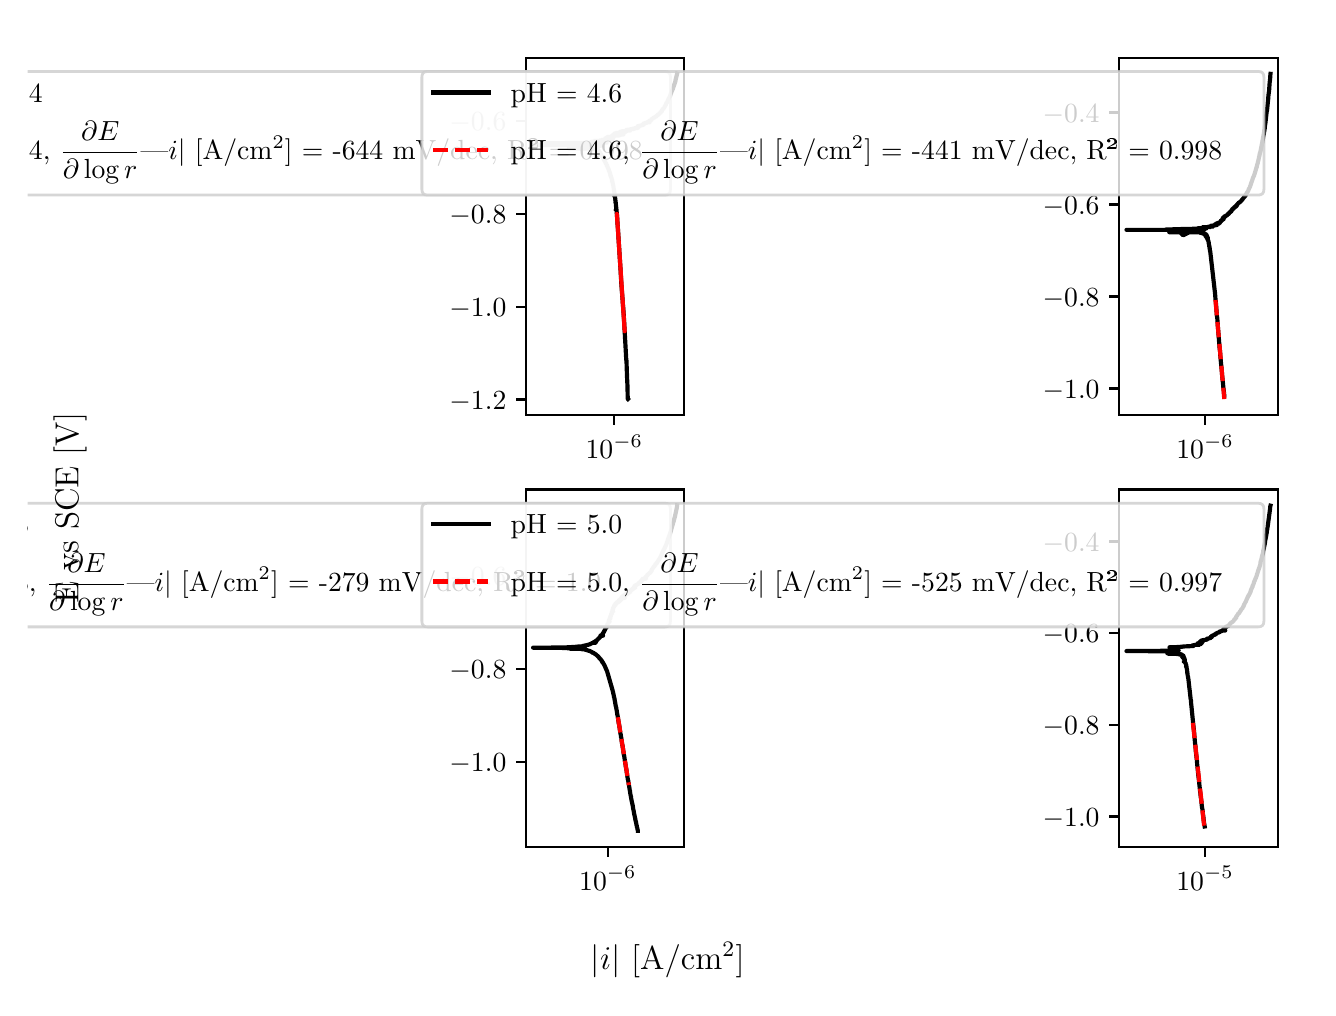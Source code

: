 \begingroup%
\makeatletter%
\begin{pgfpicture}%
\pgfpathrectangle{\pgfpointorigin}{\pgfqpoint{6.4in}{4.8in}}%
\pgfusepath{use as bounding box, clip}%
\begin{pgfscope}%
\pgfsetbuttcap%
\pgfsetmiterjoin%
\definecolor{currentfill}{rgb}{1.0,1.0,1.0}%
\pgfsetfillcolor{currentfill}%
\pgfsetlinewidth{0.0pt}%
\definecolor{currentstroke}{rgb}{1.0,1.0,1.0}%
\pgfsetstrokecolor{currentstroke}%
\pgfsetdash{}{0pt}%
\pgfpathmoveto{\pgfqpoint{0.0in}{0.0in}}%
\pgfpathlineto{\pgfqpoint{6.4in}{0.0in}}%
\pgfpathlineto{\pgfqpoint{6.4in}{4.8in}}%
\pgfpathlineto{\pgfqpoint{0.0in}{4.8in}}%
\pgfpathlineto{\pgfqpoint{0.0in}{0.0in}}%
\pgfpathclose%
\pgfusepath{fill}%
\end{pgfscope}%
\begin{pgfscope}%
\pgfsetbuttcap%
\pgfsetmiterjoin%
\definecolor{currentfill}{rgb}{1.0,1.0,1.0}%
\pgfsetfillcolor{currentfill}%
\pgfsetlinewidth{0.0pt}%
\definecolor{currentstroke}{rgb}{0.0,0.0,0.0}%
\pgfsetstrokecolor{currentstroke}%
\pgfsetstrokeopacity{0.0}%
\pgfsetdash{}{0pt}%
\pgfpathmoveto{\pgfqpoint{2.491in}{2.862in}}%
\pgfpathlineto{\pgfqpoint{3.283in}{2.862in}}%
\pgfpathlineto{\pgfqpoint{3.283in}{4.65in}}%
\pgfpathlineto{\pgfqpoint{2.491in}{4.65in}}%
\pgfpathlineto{\pgfqpoint{2.491in}{2.862in}}%
\pgfpathclose%
\pgfusepath{fill}%
\end{pgfscope}%
\begin{pgfscope}%
\pgfsetbuttcap%
\pgfsetroundjoin%
\definecolor{currentfill}{rgb}{0.0,0.0,0.0}%
\pgfsetfillcolor{currentfill}%
\pgfsetlinewidth{0.803pt}%
\definecolor{currentstroke}{rgb}{0.0,0.0,0.0}%
\pgfsetstrokecolor{currentstroke}%
\pgfsetdash{}{0pt}%
\pgfsys@defobject{currentmarker}{\pgfqpoint{0.0in}{-0.049in}}{\pgfqpoint{0.0in}{0.0in}}{%
\pgfpathmoveto{\pgfqpoint{0.0in}{0.0in}}%
\pgfpathlineto{\pgfqpoint{0.0in}{-0.049in}}%
\pgfusepath{stroke,fill}%
}%
\begin{pgfscope}%
\pgfsys@transformshift{2.933in}{2.862in}%
\pgfsys@useobject{currentmarker}{}%
\end{pgfscope}%
\end{pgfscope}%
\begin{pgfscope}%
\definecolor{textcolor}{rgb}{0.0,0.0,0.0}%
\pgfsetstrokecolor{textcolor}%
\pgfsetfillcolor{textcolor}%
\pgftext[x=2.933in,y=2.764in,,top]{\color{textcolor}\rmfamily\fontsize{10.0}{12.0}\selectfont \(\displaystyle {10^{-6}}\)}%
\end{pgfscope}%
\begin{pgfscope}%
\pgfsetbuttcap%
\pgfsetroundjoin%
\definecolor{currentfill}{rgb}{0.0,0.0,0.0}%
\pgfsetfillcolor{currentfill}%
\pgfsetlinewidth{0.803pt}%
\definecolor{currentstroke}{rgb}{0.0,0.0,0.0}%
\pgfsetstrokecolor{currentstroke}%
\pgfsetdash{}{0pt}%
\pgfsys@defobject{currentmarker}{\pgfqpoint{-0.049in}{0.0in}}{\pgfqpoint{-0.0in}{0.0in}}{%
\pgfpathmoveto{\pgfqpoint{-0.0in}{0.0in}}%
\pgfpathlineto{\pgfqpoint{-0.049in}{0.0in}}%
\pgfusepath{stroke,fill}%
}%
\begin{pgfscope}%
\pgfsys@transformshift{2.491in}{2.941in}%
\pgfsys@useobject{currentmarker}{}%
\end{pgfscope}%
\end{pgfscope}%
\begin{pgfscope}%
\definecolor{textcolor}{rgb}{0.0,0.0,0.0}%
\pgfsetstrokecolor{textcolor}%
\pgfsetfillcolor{textcolor}%
\pgftext[x=2.109in, y=2.893in, left, base]{\color{textcolor}\rmfamily\fontsize{10.0}{12.0}\selectfont \(\displaystyle {\ensuremath{-}1.2}\)}%
\end{pgfscope}%
\begin{pgfscope}%
\pgfsetbuttcap%
\pgfsetroundjoin%
\definecolor{currentfill}{rgb}{0.0,0.0,0.0}%
\pgfsetfillcolor{currentfill}%
\pgfsetlinewidth{0.803pt}%
\definecolor{currentstroke}{rgb}{0.0,0.0,0.0}%
\pgfsetstrokecolor{currentstroke}%
\pgfsetdash{}{0pt}%
\pgfsys@defobject{currentmarker}{\pgfqpoint{-0.049in}{0.0in}}{\pgfqpoint{-0.0in}{0.0in}}{%
\pgfpathmoveto{\pgfqpoint{-0.0in}{0.0in}}%
\pgfpathlineto{\pgfqpoint{-0.049in}{0.0in}}%
\pgfusepath{stroke,fill}%
}%
\begin{pgfscope}%
\pgfsys@transformshift{2.491in}{3.405in}%
\pgfsys@useobject{currentmarker}{}%
\end{pgfscope}%
\end{pgfscope}%
\begin{pgfscope}%
\definecolor{textcolor}{rgb}{0.0,0.0,0.0}%
\pgfsetstrokecolor{textcolor}%
\pgfsetfillcolor{textcolor}%
\pgftext[x=2.109in, y=3.357in, left, base]{\color{textcolor}\rmfamily\fontsize{10.0}{12.0}\selectfont \(\displaystyle {\ensuremath{-}1.0}\)}%
\end{pgfscope}%
\begin{pgfscope}%
\pgfsetbuttcap%
\pgfsetroundjoin%
\definecolor{currentfill}{rgb}{0.0,0.0,0.0}%
\pgfsetfillcolor{currentfill}%
\pgfsetlinewidth{0.803pt}%
\definecolor{currentstroke}{rgb}{0.0,0.0,0.0}%
\pgfsetstrokecolor{currentstroke}%
\pgfsetdash{}{0pt}%
\pgfsys@defobject{currentmarker}{\pgfqpoint{-0.049in}{0.0in}}{\pgfqpoint{-0.0in}{0.0in}}{%
\pgfpathmoveto{\pgfqpoint{-0.0in}{0.0in}}%
\pgfpathlineto{\pgfqpoint{-0.049in}{0.0in}}%
\pgfusepath{stroke,fill}%
}%
\begin{pgfscope}%
\pgfsys@transformshift{2.491in}{3.87in}%
\pgfsys@useobject{currentmarker}{}%
\end{pgfscope}%
\end{pgfscope}%
\begin{pgfscope}%
\definecolor{textcolor}{rgb}{0.0,0.0,0.0}%
\pgfsetstrokecolor{textcolor}%
\pgfsetfillcolor{textcolor}%
\pgftext[x=2.109in, y=3.822in, left, base]{\color{textcolor}\rmfamily\fontsize{10.0}{12.0}\selectfont \(\displaystyle {\ensuremath{-}0.8}\)}%
\end{pgfscope}%
\begin{pgfscope}%
\pgfsetbuttcap%
\pgfsetroundjoin%
\definecolor{currentfill}{rgb}{0.0,0.0,0.0}%
\pgfsetfillcolor{currentfill}%
\pgfsetlinewidth{0.803pt}%
\definecolor{currentstroke}{rgb}{0.0,0.0,0.0}%
\pgfsetstrokecolor{currentstroke}%
\pgfsetdash{}{0pt}%
\pgfsys@defobject{currentmarker}{\pgfqpoint{-0.049in}{0.0in}}{\pgfqpoint{-0.0in}{0.0in}}{%
\pgfpathmoveto{\pgfqpoint{-0.0in}{0.0in}}%
\pgfpathlineto{\pgfqpoint{-0.049in}{0.0in}}%
\pgfusepath{stroke,fill}%
}%
\begin{pgfscope}%
\pgfsys@transformshift{2.491in}{4.335in}%
\pgfsys@useobject{currentmarker}{}%
\end{pgfscope}%
\end{pgfscope}%
\begin{pgfscope}%
\definecolor{textcolor}{rgb}{0.0,0.0,0.0}%
\pgfsetstrokecolor{textcolor}%
\pgfsetfillcolor{textcolor}%
\pgftext[x=2.109in, y=4.287in, left, base]{\color{textcolor}\rmfamily\fontsize{10.0}{12.0}\selectfont \(\displaystyle {\ensuremath{-}0.6}\)}%
\end{pgfscope}%
\begin{pgfscope}%
\pgfpathrectangle{\pgfqpoint{2.491in}{2.862in}}{\pgfqpoint{0.792in}{1.788in}}%
\pgfusepath{clip}%
\pgfsetrectcap%
\pgfsetroundjoin%
\pgfsetlinewidth{1.506pt}%
\definecolor{currentstroke}{rgb}{0.0,0.0,0.0}%
\pgfsetstrokecolor{currentstroke}%
\pgfsetdash{}{0pt}%
\pgfpathmoveto{\pgfqpoint{3.001in}{2.943in}}%
\pgfpathlineto{\pgfqpoint{3.001in}{2.943in}}%
\pgfpathlineto{\pgfqpoint{3.0in}{2.944in}}%
\pgfpathlineto{\pgfqpoint{3.0in}{2.954in}}%
\pgfpathlineto{\pgfqpoint{2.999in}{3.007in}}%
\pgfpathlineto{\pgfqpoint{2.999in}{3.007in}}%
\pgfpathlineto{\pgfqpoint{2.999in}{3.008in}}%
\pgfpathlineto{\pgfqpoint{2.997in}{3.049in}}%
\pgfpathlineto{\pgfqpoint{2.997in}{3.049in}}%
\pgfpathlineto{\pgfqpoint{2.995in}{3.103in}}%
\pgfpathlineto{\pgfqpoint{2.995in}{3.104in}}%
\pgfpathlineto{\pgfqpoint{2.994in}{3.136in}}%
\pgfpathlineto{\pgfqpoint{2.993in}{3.137in}}%
\pgfpathlineto{\pgfqpoint{2.982in}{3.335in}}%
\pgfpathlineto{\pgfqpoint{2.982in}{3.336in}}%
\pgfpathlineto{\pgfqpoint{2.98in}{3.366in}}%
\pgfpathlineto{\pgfqpoint{2.98in}{3.367in}}%
\pgfpathlineto{\pgfqpoint{2.978in}{3.395in}}%
\pgfpathlineto{\pgfqpoint{2.978in}{3.396in}}%
\pgfpathlineto{\pgfqpoint{2.976in}{3.417in}}%
\pgfpathlineto{\pgfqpoint{2.976in}{3.418in}}%
\pgfpathlineto{\pgfqpoint{2.974in}{3.446in}}%
\pgfpathlineto{\pgfqpoint{2.97in}{3.495in}}%
\pgfpathlineto{\pgfqpoint{2.97in}{3.496in}}%
\pgfpathlineto{\pgfqpoint{2.968in}{3.523in}}%
\pgfpathlineto{\pgfqpoint{2.968in}{3.524in}}%
\pgfpathlineto{\pgfqpoint{2.965in}{3.578in}}%
\pgfpathlineto{\pgfqpoint{2.965in}{3.579in}}%
\pgfpathlineto{\pgfqpoint{2.958in}{3.687in}}%
\pgfpathlineto{\pgfqpoint{2.958in}{3.687in}}%
\pgfpathlineto{\pgfqpoint{2.958in}{3.687in}}%
\pgfpathlineto{\pgfqpoint{2.958in}{3.688in}}%
\pgfpathlineto{\pgfqpoint{2.955in}{3.735in}}%
\pgfpathlineto{\pgfqpoint{2.955in}{3.736in}}%
\pgfpathlineto{\pgfqpoint{2.952in}{3.782in}}%
\pgfpathlineto{\pgfqpoint{2.952in}{3.782in}}%
\pgfpathlineto{\pgfqpoint{2.951in}{3.798in}}%
\pgfpathlineto{\pgfqpoint{2.951in}{3.799in}}%
\pgfpathlineto{\pgfqpoint{2.949in}{3.821in}}%
\pgfpathlineto{\pgfqpoint{2.949in}{3.822in}}%
\pgfpathlineto{\pgfqpoint{2.948in}{3.844in}}%
\pgfpathlineto{\pgfqpoint{2.948in}{3.844in}}%
\pgfpathlineto{\pgfqpoint{2.944in}{3.889in}}%
\pgfpathlineto{\pgfqpoint{2.939in}{3.889in}}%
\pgfpathlineto{\pgfqpoint{2.944in}{3.89in}}%
\pgfpathlineto{\pgfqpoint{2.942in}{3.906in}}%
\pgfpathlineto{\pgfqpoint{2.94in}{3.927in}}%
\pgfpathlineto{\pgfqpoint{2.938in}{3.927in}}%
\pgfpathlineto{\pgfqpoint{2.94in}{3.928in}}%
\pgfpathlineto{\pgfqpoint{2.939in}{3.935in}}%
\pgfpathlineto{\pgfqpoint{2.938in}{3.935in}}%
\pgfpathlineto{\pgfqpoint{2.939in}{3.935in}}%
\pgfpathlineto{\pgfqpoint{2.939in}{3.935in}}%
\pgfpathlineto{\pgfqpoint{2.936in}{3.958in}}%
\pgfpathlineto{\pgfqpoint{2.933in}{3.958in}}%
\pgfpathlineto{\pgfqpoint{2.936in}{3.958in}}%
\pgfpathlineto{\pgfqpoint{2.936in}{3.958in}}%
\pgfpathlineto{\pgfqpoint{2.936in}{3.96in}}%
\pgfpathlineto{\pgfqpoint{2.933in}{3.96in}}%
\pgfpathlineto{\pgfqpoint{2.936in}{3.96in}}%
\pgfpathlineto{\pgfqpoint{2.936in}{3.961in}}%
\pgfpathlineto{\pgfqpoint{2.935in}{3.968in}}%
\pgfpathlineto{\pgfqpoint{2.934in}{3.968in}}%
\pgfpathlineto{\pgfqpoint{2.935in}{3.968in}}%
\pgfpathlineto{\pgfqpoint{2.935in}{3.969in}}%
\pgfpathlineto{\pgfqpoint{2.931in}{3.99in}}%
\pgfpathlineto{\pgfqpoint{2.931in}{3.991in}}%
\pgfpathlineto{\pgfqpoint{2.931in}{3.991in}}%
\pgfpathlineto{\pgfqpoint{2.93in}{3.995in}}%
\pgfpathlineto{\pgfqpoint{2.93in}{3.995in}}%
\pgfpathlineto{\pgfqpoint{2.93in}{3.995in}}%
\pgfpathlineto{\pgfqpoint{2.93in}{3.996in}}%
\pgfpathlineto{\pgfqpoint{2.928in}{4.01in}}%
\pgfpathlineto{\pgfqpoint{2.927in}{4.011in}}%
\pgfpathlineto{\pgfqpoint{2.927in}{4.016in}}%
\pgfpathlineto{\pgfqpoint{2.927in}{4.016in}}%
\pgfpathlineto{\pgfqpoint{2.926in}{4.017in}}%
\pgfpathlineto{\pgfqpoint{2.924in}{4.027in}}%
\pgfpathlineto{\pgfqpoint{2.924in}{4.028in}}%
\pgfpathlineto{\pgfqpoint{2.923in}{4.031in}}%
\pgfpathlineto{\pgfqpoint{2.921in}{4.031in}}%
\pgfpathlineto{\pgfqpoint{2.923in}{4.032in}}%
\pgfpathlineto{\pgfqpoint{2.921in}{4.042in}}%
\pgfpathlineto{\pgfqpoint{2.92in}{4.043in}}%
\pgfpathlineto{\pgfqpoint{2.919in}{4.049in}}%
\pgfpathlineto{\pgfqpoint{2.918in}{4.05in}}%
\pgfpathlineto{\pgfqpoint{2.916in}{4.057in}}%
\pgfpathlineto{\pgfqpoint{2.916in}{4.058in}}%
\pgfpathlineto{\pgfqpoint{2.915in}{4.061in}}%
\pgfpathlineto{\pgfqpoint{2.912in}{4.061in}}%
\pgfpathlineto{\pgfqpoint{2.914in}{4.062in}}%
\pgfpathlineto{\pgfqpoint{2.914in}{4.064in}}%
\pgfpathlineto{\pgfqpoint{2.912in}{4.071in}}%
\pgfpathlineto{\pgfqpoint{2.912in}{4.072in}}%
\pgfpathlineto{\pgfqpoint{2.91in}{4.077in}}%
\pgfpathlineto{\pgfqpoint{2.909in}{4.077in}}%
\pgfpathlineto{\pgfqpoint{2.91in}{4.077in}}%
\pgfpathlineto{\pgfqpoint{2.91in}{4.078in}}%
\pgfpathlineto{\pgfqpoint{2.907in}{4.084in}}%
\pgfpathlineto{\pgfqpoint{2.906in}{4.084in}}%
\pgfpathlineto{\pgfqpoint{2.907in}{4.085in}}%
\pgfpathlineto{\pgfqpoint{2.906in}{4.086in}}%
\pgfpathlineto{\pgfqpoint{2.905in}{4.087in}}%
\pgfpathlineto{\pgfqpoint{2.906in}{4.087in}}%
\pgfpathlineto{\pgfqpoint{2.906in}{4.087in}}%
\pgfpathlineto{\pgfqpoint{2.906in}{4.089in}}%
\pgfpathlineto{\pgfqpoint{2.903in}{4.095in}}%
\pgfpathlineto{\pgfqpoint{2.898in}{4.107in}}%
\pgfpathlineto{\pgfqpoint{2.898in}{4.108in}}%
\pgfpathlineto{\pgfqpoint{2.898in}{4.108in}}%
\pgfpathlineto{\pgfqpoint{2.897in}{4.109in}}%
\pgfpathlineto{\pgfqpoint{2.895in}{4.109in}}%
\pgfpathlineto{\pgfqpoint{2.897in}{4.11in}}%
\pgfpathlineto{\pgfqpoint{2.895in}{4.115in}}%
\pgfpathlineto{\pgfqpoint{2.893in}{4.116in}}%
\pgfpathlineto{\pgfqpoint{2.893in}{4.116in}}%
\pgfpathlineto{\pgfqpoint{2.894in}{4.117in}}%
\pgfpathlineto{\pgfqpoint{2.894in}{4.117in}}%
\pgfpathlineto{\pgfqpoint{2.892in}{4.12in}}%
\pgfpathlineto{\pgfqpoint{2.89in}{4.12in}}%
\pgfpathlineto{\pgfqpoint{2.892in}{4.121in}}%
\pgfpathlineto{\pgfqpoint{2.891in}{4.123in}}%
\pgfpathlineto{\pgfqpoint{2.889in}{4.123in}}%
\pgfpathlineto{\pgfqpoint{2.89in}{4.124in}}%
\pgfpathlineto{\pgfqpoint{2.889in}{4.126in}}%
\pgfpathlineto{\pgfqpoint{2.888in}{4.128in}}%
\pgfpathlineto{\pgfqpoint{2.883in}{4.137in}}%
\pgfpathlineto{\pgfqpoint{2.882in}{4.137in}}%
\pgfpathlineto{\pgfqpoint{2.883in}{4.138in}}%
\pgfpathlineto{\pgfqpoint{2.881in}{4.142in}}%
\pgfpathlineto{\pgfqpoint{2.88in}{4.143in}}%
\pgfpathlineto{\pgfqpoint{2.879in}{4.146in}}%
\pgfpathlineto{\pgfqpoint{2.878in}{4.146in}}%
\pgfpathlineto{\pgfqpoint{2.878in}{4.147in}}%
\pgfpathlineto{\pgfqpoint{2.874in}{4.154in}}%
\pgfpathlineto{\pgfqpoint{2.873in}{4.154in}}%
\pgfpathlineto{\pgfqpoint{2.874in}{4.155in}}%
\pgfpathlineto{\pgfqpoint{2.873in}{4.155in}}%
\pgfpathlineto{\pgfqpoint{2.872in}{4.157in}}%
\pgfpathlineto{\pgfqpoint{2.871in}{4.157in}}%
\pgfpathlineto{\pgfqpoint{2.872in}{4.157in}}%
\pgfpathlineto{\pgfqpoint{2.872in}{4.158in}}%
\pgfpathlineto{\pgfqpoint{2.871in}{4.16in}}%
\pgfpathlineto{\pgfqpoint{2.87in}{4.16in}}%
\pgfpathlineto{\pgfqpoint{2.868in}{4.16in}}%
\pgfpathlineto{\pgfqpoint{2.87in}{4.161in}}%
\pgfpathlineto{\pgfqpoint{2.868in}{4.161in}}%
\pgfpathlineto{\pgfqpoint{2.869in}{4.162in}}%
\pgfpathlineto{\pgfqpoint{2.868in}{4.163in}}%
\pgfpathlineto{\pgfqpoint{2.865in}{4.163in}}%
\pgfpathlineto{\pgfqpoint{2.868in}{4.163in}}%
\pgfpathlineto{\pgfqpoint{2.868in}{4.163in}}%
\pgfpathlineto{\pgfqpoint{2.867in}{4.164in}}%
\pgfpathlineto{\pgfqpoint{2.865in}{4.164in}}%
\pgfpathlineto{\pgfqpoint{2.868in}{4.164in}}%
\pgfpathlineto{\pgfqpoint{2.868in}{4.165in}}%
\pgfpathlineto{\pgfqpoint{2.867in}{4.166in}}%
\pgfpathlineto{\pgfqpoint{2.866in}{4.167in}}%
\pgfpathlineto{\pgfqpoint{2.864in}{4.17in}}%
\pgfpathlineto{\pgfqpoint{2.86in}{4.171in}}%
\pgfpathlineto{\pgfqpoint{2.86in}{4.171in}}%
\pgfpathlineto{\pgfqpoint{2.845in}{4.171in}}%
\pgfpathlineto{\pgfqpoint{2.863in}{4.172in}}%
\pgfpathlineto{\pgfqpoint{2.863in}{4.172in}}%
\pgfpathlineto{\pgfqpoint{2.863in}{4.173in}}%
\pgfpathlineto{\pgfqpoint{2.853in}{4.173in}}%
\pgfpathlineto{\pgfqpoint{2.862in}{4.174in}}%
\pgfpathlineto{\pgfqpoint{2.86in}{4.177in}}%
\pgfpathlineto{\pgfqpoint{2.853in}{4.177in}}%
\pgfpathlineto{\pgfqpoint{2.857in}{4.178in}}%
\pgfpathlineto{\pgfqpoint{2.856in}{4.178in}}%
\pgfpathlineto{\pgfqpoint{2.857in}{4.178in}}%
\pgfpathlineto{\pgfqpoint{2.859in}{4.179in}}%
\pgfpathlineto{\pgfqpoint{2.858in}{4.179in}}%
\pgfpathlineto{\pgfqpoint{2.857in}{4.182in}}%
\pgfpathlineto{\pgfqpoint{2.856in}{4.183in}}%
\pgfpathlineto{\pgfqpoint{2.855in}{4.184in}}%
\pgfpathlineto{\pgfqpoint{2.846in}{4.184in}}%
\pgfpathlineto{\pgfqpoint{2.854in}{4.185in}}%
\pgfpathlineto{\pgfqpoint{2.853in}{4.187in}}%
\pgfpathlineto{\pgfqpoint{2.849in}{4.187in}}%
\pgfpathlineto{\pgfqpoint{2.852in}{4.188in}}%
\pgfpathlineto{\pgfqpoint{2.851in}{4.189in}}%
\pgfpathlineto{\pgfqpoint{2.845in}{4.189in}}%
\pgfpathlineto{\pgfqpoint{2.849in}{4.19in}}%
\pgfpathlineto{\pgfqpoint{2.85in}{4.19in}}%
\pgfpathlineto{\pgfqpoint{2.85in}{4.191in}}%
\pgfpathlineto{\pgfqpoint{2.849in}{4.192in}}%
\pgfpathlineto{\pgfqpoint{2.821in}{4.193in}}%
\pgfpathlineto{\pgfqpoint{2.847in}{4.193in}}%
\pgfpathlineto{\pgfqpoint{2.848in}{4.193in}}%
\pgfpathlineto{\pgfqpoint{2.846in}{4.194in}}%
\pgfpathlineto{\pgfqpoint{2.838in}{4.194in}}%
\pgfpathlineto{\pgfqpoint{2.845in}{4.195in}}%
\pgfpathlineto{\pgfqpoint{2.84in}{4.196in}}%
\pgfpathlineto{\pgfqpoint{2.706in}{4.196in}}%
\pgfpathlineto{\pgfqpoint{2.843in}{4.197in}}%
\pgfpathlineto{\pgfqpoint{2.825in}{4.197in}}%
\pgfpathlineto{\pgfqpoint{2.835in}{4.197in}}%
\pgfpathlineto{\pgfqpoint{2.825in}{4.197in}}%
\pgfpathlineto{\pgfqpoint{2.789in}{4.199in}}%
\pgfpathlineto{\pgfqpoint{2.834in}{4.199in}}%
\pgfpathlineto{\pgfqpoint{2.779in}{4.199in}}%
\pgfpathlineto{\pgfqpoint{2.765in}{4.199in}}%
\pgfpathlineto{\pgfqpoint{2.841in}{4.2in}}%
\pgfpathlineto{\pgfqpoint{2.832in}{4.2in}}%
\pgfpathlineto{\pgfqpoint{2.837in}{4.201in}}%
\pgfpathlineto{\pgfqpoint{2.836in}{4.201in}}%
\pgfpathlineto{\pgfqpoint{2.82in}{4.202in}}%
\pgfpathlineto{\pgfqpoint{2.829in}{4.202in}}%
\pgfpathlineto{\pgfqpoint{2.83in}{4.203in}}%
\pgfpathlineto{\pgfqpoint{2.829in}{4.203in}}%
\pgfpathlineto{\pgfqpoint{2.829in}{4.203in}}%
\pgfpathlineto{\pgfqpoint{2.782in}{4.205in}}%
\pgfpathlineto{\pgfqpoint{2.797in}{4.205in}}%
\pgfpathlineto{\pgfqpoint{2.737in}{4.205in}}%
\pgfpathlineto{\pgfqpoint{2.833in}{4.205in}}%
\pgfpathlineto{\pgfqpoint{2.81in}{4.206in}}%
\pgfpathlineto{\pgfqpoint{2.797in}{4.206in}}%
\pgfpathlineto{\pgfqpoint{2.819in}{4.206in}}%
\pgfpathlineto{\pgfqpoint{2.822in}{4.207in}}%
\pgfpathlineto{\pgfqpoint{2.816in}{4.207in}}%
\pgfpathlineto{\pgfqpoint{2.786in}{4.207in}}%
\pgfpathlineto{\pgfqpoint{2.743in}{4.207in}}%
\pgfpathlineto{\pgfqpoint{2.82in}{4.208in}}%
\pgfpathlineto{\pgfqpoint{2.771in}{4.208in}}%
\pgfpathlineto{\pgfqpoint{2.831in}{4.209in}}%
\pgfpathlineto{\pgfqpoint{2.796in}{4.209in}}%
\pgfpathlineto{\pgfqpoint{2.701in}{4.21in}}%
\pgfpathlineto{\pgfqpoint{2.793in}{4.21in}}%
\pgfpathlineto{\pgfqpoint{2.81in}{4.197in}}%
\pgfpathlineto{\pgfqpoint{2.853in}{4.21in}}%
\pgfpathlineto{\pgfqpoint{2.759in}{4.21in}}%
\pgfpathlineto{\pgfqpoint{2.776in}{4.211in}}%
\pgfpathlineto{\pgfqpoint{2.81in}{4.198in}}%
\pgfpathlineto{\pgfqpoint{2.871in}{4.211in}}%
\pgfpathlineto{\pgfqpoint{2.793in}{4.212in}}%
\pgfpathlineto{\pgfqpoint{2.81in}{4.199in}}%
\pgfpathlineto{\pgfqpoint{2.835in}{4.212in}}%
\pgfpathlineto{\pgfqpoint{2.527in}{4.214in}}%
\pgfpathlineto{\pgfqpoint{2.759in}{4.214in}}%
\pgfpathlineto{\pgfqpoint{2.825in}{4.215in}}%
\pgfpathlineto{\pgfqpoint{2.749in}{4.215in}}%
\pgfpathlineto{\pgfqpoint{2.783in}{4.216in}}%
\pgfpathlineto{\pgfqpoint{2.781in}{4.216in}}%
\pgfpathlineto{\pgfqpoint{2.784in}{4.216in}}%
\pgfpathlineto{\pgfqpoint{2.795in}{4.217in}}%
\pgfpathlineto{\pgfqpoint{2.762in}{4.216in}}%
\pgfpathlineto{\pgfqpoint{2.752in}{4.217in}}%
\pgfpathlineto{\pgfqpoint{2.604in}{4.218in}}%
\pgfpathlineto{\pgfqpoint{2.802in}{4.217in}}%
\pgfpathlineto{\pgfqpoint{2.7in}{4.218in}}%
\pgfpathlineto{\pgfqpoint{2.795in}{4.218in}}%
\pgfpathlineto{\pgfqpoint{2.763in}{4.219in}}%
\pgfpathlineto{\pgfqpoint{2.773in}{4.219in}}%
\pgfpathlineto{\pgfqpoint{2.765in}{4.22in}}%
\pgfpathlineto{\pgfqpoint{2.639in}{4.221in}}%
\pgfpathlineto{\pgfqpoint{2.772in}{4.222in}}%
\pgfpathlineto{\pgfqpoint{2.71in}{4.222in}}%
\pgfpathlineto{\pgfqpoint{2.58in}{4.222in}}%
\pgfpathlineto{\pgfqpoint{2.738in}{4.222in}}%
\pgfpathlineto{\pgfqpoint{2.738in}{4.223in}}%
\pgfpathlineto{\pgfqpoint{2.688in}{4.223in}}%
\pgfpathlineto{\pgfqpoint{2.782in}{4.223in}}%
\pgfpathlineto{\pgfqpoint{2.81in}{4.199in}}%
\pgfpathlineto{\pgfqpoint{2.837in}{4.224in}}%
\pgfpathlineto{\pgfqpoint{2.802in}{4.225in}}%
\pgfpathlineto{\pgfqpoint{2.813in}{4.225in}}%
\pgfpathlineto{\pgfqpoint{2.826in}{4.225in}}%
\pgfpathlineto{\pgfqpoint{2.895in}{4.225in}}%
\pgfpathlineto{\pgfqpoint{2.854in}{4.226in}}%
\pgfpathlineto{\pgfqpoint{2.852in}{4.226in}}%
\pgfpathlineto{\pgfqpoint{2.884in}{4.227in}}%
\pgfpathlineto{\pgfqpoint{2.852in}{4.227in}}%
\pgfpathlineto{\pgfqpoint{2.818in}{4.229in}}%
\pgfpathlineto{\pgfqpoint{2.852in}{4.228in}}%
\pgfpathlineto{\pgfqpoint{2.835in}{4.229in}}%
\pgfpathlineto{\pgfqpoint{2.87in}{4.229in}}%
\pgfpathlineto{\pgfqpoint{2.821in}{4.229in}}%
\pgfpathlineto{\pgfqpoint{2.823in}{4.23in}}%
\pgfpathlineto{\pgfqpoint{2.822in}{4.23in}}%
\pgfpathlineto{\pgfqpoint{2.86in}{4.231in}}%
\pgfpathlineto{\pgfqpoint{2.833in}{4.232in}}%
\pgfpathlineto{\pgfqpoint{2.86in}{4.231in}}%
\pgfpathlineto{\pgfqpoint{2.836in}{4.232in}}%
\pgfpathlineto{\pgfqpoint{2.831in}{4.233in}}%
\pgfpathlineto{\pgfqpoint{2.836in}{4.233in}}%
\pgfpathlineto{\pgfqpoint{2.888in}{4.235in}}%
\pgfpathlineto{\pgfqpoint{2.863in}{4.235in}}%
\pgfpathlineto{\pgfqpoint{2.858in}{4.236in}}%
\pgfpathlineto{\pgfqpoint{2.885in}{4.237in}}%
\pgfpathlineto{\pgfqpoint{2.878in}{4.237in}}%
\pgfpathlineto{\pgfqpoint{2.887in}{4.238in}}%
\pgfpathlineto{\pgfqpoint{2.875in}{4.238in}}%
\pgfpathlineto{\pgfqpoint{2.868in}{4.239in}}%
\pgfpathlineto{\pgfqpoint{2.889in}{4.239in}}%
\pgfpathlineto{\pgfqpoint{2.873in}{4.239in}}%
\pgfpathlineto{\pgfqpoint{2.896in}{4.24in}}%
\pgfpathlineto{\pgfqpoint{2.888in}{4.24in}}%
\pgfpathlineto{\pgfqpoint{2.882in}{4.241in}}%
\pgfpathlineto{\pgfqpoint{2.89in}{4.241in}}%
\pgfpathlineto{\pgfqpoint{2.89in}{4.241in}}%
\pgfpathlineto{\pgfqpoint{2.889in}{4.241in}}%
\pgfpathlineto{\pgfqpoint{2.886in}{4.241in}}%
\pgfpathlineto{\pgfqpoint{2.925in}{4.242in}}%
\pgfpathlineto{\pgfqpoint{2.921in}{4.242in}}%
\pgfpathlineto{\pgfqpoint{2.883in}{4.243in}}%
\pgfpathlineto{\pgfqpoint{2.892in}{4.244in}}%
\pgfpathlineto{\pgfqpoint{2.915in}{4.244in}}%
\pgfpathlineto{\pgfqpoint{2.914in}{4.245in}}%
\pgfpathlineto{\pgfqpoint{2.897in}{4.245in}}%
\pgfpathlineto{\pgfqpoint{2.905in}{4.246in}}%
\pgfpathlineto{\pgfqpoint{2.888in}{4.247in}}%
\pgfpathlineto{\pgfqpoint{2.909in}{4.247in}}%
\pgfpathlineto{\pgfqpoint{2.891in}{4.248in}}%
\pgfpathlineto{\pgfqpoint{2.916in}{4.248in}}%
\pgfpathlineto{\pgfqpoint{2.905in}{4.249in}}%
\pgfpathlineto{\pgfqpoint{2.924in}{4.249in}}%
\pgfpathlineto{\pgfqpoint{2.9in}{4.249in}}%
\pgfpathlineto{\pgfqpoint{2.913in}{4.25in}}%
\pgfpathlineto{\pgfqpoint{2.897in}{4.251in}}%
\pgfpathlineto{\pgfqpoint{2.918in}{4.251in}}%
\pgfpathlineto{\pgfqpoint{2.917in}{4.251in}}%
\pgfpathlineto{\pgfqpoint{2.915in}{4.252in}}%
\pgfpathlineto{\pgfqpoint{2.93in}{4.252in}}%
\pgfpathlineto{\pgfqpoint{2.901in}{4.253in}}%
\pgfpathlineto{\pgfqpoint{2.898in}{4.253in}}%
\pgfpathlineto{\pgfqpoint{2.9in}{4.253in}}%
\pgfpathlineto{\pgfqpoint{2.927in}{4.254in}}%
\pgfpathlineto{\pgfqpoint{2.919in}{4.254in}}%
\pgfpathlineto{\pgfqpoint{2.918in}{4.255in}}%
\pgfpathlineto{\pgfqpoint{2.923in}{4.255in}}%
\pgfpathlineto{\pgfqpoint{2.913in}{4.255in}}%
\pgfpathlineto{\pgfqpoint{2.919in}{4.256in}}%
\pgfpathlineto{\pgfqpoint{2.923in}{4.256in}}%
\pgfpathlineto{\pgfqpoint{2.915in}{4.257in}}%
\pgfpathlineto{\pgfqpoint{2.92in}{4.257in}}%
\pgfpathlineto{\pgfqpoint{2.916in}{4.257in}}%
\pgfpathlineto{\pgfqpoint{2.927in}{4.258in}}%
\pgfpathlineto{\pgfqpoint{2.921in}{4.258in}}%
\pgfpathlineto{\pgfqpoint{2.939in}{4.26in}}%
\pgfpathlineto{\pgfqpoint{2.954in}{4.26in}}%
\pgfpathlineto{\pgfqpoint{2.932in}{4.261in}}%
\pgfpathlineto{\pgfqpoint{2.942in}{4.261in}}%
\pgfpathlineto{\pgfqpoint{2.952in}{4.261in}}%
\pgfpathlineto{\pgfqpoint{2.944in}{4.262in}}%
\pgfpathlineto{\pgfqpoint{2.94in}{4.262in}}%
\pgfpathlineto{\pgfqpoint{2.948in}{4.262in}}%
\pgfpathlineto{\pgfqpoint{2.961in}{4.262in}}%
\pgfpathlineto{\pgfqpoint{2.945in}{4.263in}}%
\pgfpathlineto{\pgfqpoint{2.947in}{4.263in}}%
\pgfpathlineto{\pgfqpoint{2.925in}{4.265in}}%
\pgfpathlineto{\pgfqpoint{2.932in}{4.265in}}%
\pgfpathlineto{\pgfqpoint{2.975in}{4.266in}}%
\pgfpathlineto{\pgfqpoint{2.979in}{4.266in}}%
\pgfpathlineto{\pgfqpoint{2.973in}{4.266in}}%
\pgfpathlineto{\pgfqpoint{2.973in}{4.267in}}%
\pgfpathlineto{\pgfqpoint{2.97in}{4.267in}}%
\pgfpathlineto{\pgfqpoint{2.958in}{4.268in}}%
\pgfpathlineto{\pgfqpoint{2.959in}{4.268in}}%
\pgfpathlineto{\pgfqpoint{2.952in}{4.268in}}%
\pgfpathlineto{\pgfqpoint{2.96in}{4.268in}}%
\pgfpathlineto{\pgfqpoint{2.954in}{4.269in}}%
\pgfpathlineto{\pgfqpoint{2.956in}{4.27in}}%
\pgfpathlineto{\pgfqpoint{2.947in}{4.27in}}%
\pgfpathlineto{\pgfqpoint{2.95in}{4.27in}}%
\pgfpathlineto{\pgfqpoint{2.952in}{4.271in}}%
\pgfpathlineto{\pgfqpoint{2.934in}{4.271in}}%
\pgfpathlineto{\pgfqpoint{2.943in}{4.271in}}%
\pgfpathlineto{\pgfqpoint{2.945in}{4.272in}}%
\pgfpathlineto{\pgfqpoint{2.939in}{4.272in}}%
\pgfpathlineto{\pgfqpoint{2.942in}{4.272in}}%
\pgfpathlineto{\pgfqpoint{2.942in}{4.273in}}%
\pgfpathlineto{\pgfqpoint{2.967in}{4.274in}}%
\pgfpathlineto{\pgfqpoint{2.969in}{4.274in}}%
\pgfpathlineto{\pgfqpoint{2.969in}{4.274in}}%
\pgfpathlineto{\pgfqpoint{2.971in}{4.274in}}%
\pgfpathlineto{\pgfqpoint{2.955in}{4.275in}}%
\pgfpathlineto{\pgfqpoint{2.96in}{4.275in}}%
\pgfpathlineto{\pgfqpoint{2.975in}{4.276in}}%
\pgfpathlineto{\pgfqpoint{2.963in}{4.276in}}%
\pgfpathlineto{\pgfqpoint{2.96in}{4.277in}}%
\pgfpathlineto{\pgfqpoint{2.966in}{4.277in}}%
\pgfpathlineto{\pgfqpoint{2.988in}{4.278in}}%
\pgfpathlineto{\pgfqpoint{2.981in}{4.278in}}%
\pgfpathlineto{\pgfqpoint{2.98in}{4.279in}}%
\pgfpathlineto{\pgfqpoint{2.968in}{4.28in}}%
\pgfpathlineto{\pgfqpoint{2.963in}{4.28in}}%
\pgfpathlineto{\pgfqpoint{2.969in}{4.28in}}%
\pgfpathlineto{\pgfqpoint{2.969in}{4.281in}}%
\pgfpathlineto{\pgfqpoint{2.967in}{4.281in}}%
\pgfpathlineto{\pgfqpoint{2.982in}{4.281in}}%
\pgfpathlineto{\pgfqpoint{2.979in}{4.281in}}%
\pgfpathlineto{\pgfqpoint{2.982in}{4.282in}}%
\pgfpathlineto{\pgfqpoint{2.977in}{4.282in}}%
\pgfpathlineto{\pgfqpoint{2.971in}{4.282in}}%
\pgfpathlineto{\pgfqpoint{2.992in}{4.283in}}%
\pgfpathlineto{\pgfqpoint{2.999in}{4.284in}}%
\pgfpathlineto{\pgfqpoint{2.996in}{4.285in}}%
\pgfpathlineto{\pgfqpoint{3.002in}{4.285in}}%
\pgfpathlineto{\pgfqpoint{3.012in}{4.285in}}%
\pgfpathlineto{\pgfqpoint{2.996in}{4.285in}}%
\pgfpathlineto{\pgfqpoint{3.011in}{4.286in}}%
\pgfpathlineto{\pgfqpoint{3.0in}{4.286in}}%
\pgfpathlineto{\pgfqpoint{3.006in}{4.287in}}%
\pgfpathlineto{\pgfqpoint{3.01in}{4.287in}}%
\pgfpathlineto{\pgfqpoint{2.997in}{4.288in}}%
\pgfpathlineto{\pgfqpoint{3.0in}{4.288in}}%
\pgfpathlineto{\pgfqpoint{3.0in}{4.288in}}%
\pgfpathlineto{\pgfqpoint{2.995in}{4.289in}}%
\pgfpathlineto{\pgfqpoint{3.011in}{4.289in}}%
\pgfpathlineto{\pgfqpoint{3.004in}{4.289in}}%
\pgfpathlineto{\pgfqpoint{3.009in}{4.289in}}%
\pgfpathlineto{\pgfqpoint{2.994in}{4.289in}}%
\pgfpathlineto{\pgfqpoint{3.016in}{4.29in}}%
\pgfpathlineto{\pgfqpoint{3.01in}{4.29in}}%
\pgfpathlineto{\pgfqpoint{3.009in}{4.291in}}%
\pgfpathlineto{\pgfqpoint{3.012in}{4.291in}}%
\pgfpathlineto{\pgfqpoint{3.02in}{4.291in}}%
\pgfpathlineto{\pgfqpoint{3.015in}{4.292in}}%
\pgfpathlineto{\pgfqpoint{3.015in}{4.292in}}%
\pgfpathlineto{\pgfqpoint{3.012in}{4.292in}}%
\pgfpathlineto{\pgfqpoint{3.028in}{4.293in}}%
\pgfpathlineto{\pgfqpoint{3.03in}{4.294in}}%
\pgfpathlineto{\pgfqpoint{3.027in}{4.294in}}%
\pgfpathlineto{\pgfqpoint{3.029in}{4.294in}}%
\pgfpathlineto{\pgfqpoint{3.022in}{4.295in}}%
\pgfpathlineto{\pgfqpoint{3.028in}{4.295in}}%
\pgfpathlineto{\pgfqpoint{3.039in}{4.296in}}%
\pgfpathlineto{\pgfqpoint{3.026in}{4.295in}}%
\pgfpathlineto{\pgfqpoint{3.037in}{4.296in}}%
\pgfpathlineto{\pgfqpoint{3.033in}{4.297in}}%
\pgfpathlineto{\pgfqpoint{3.033in}{4.297in}}%
\pgfpathlineto{\pgfqpoint{3.049in}{4.298in}}%
\pgfpathlineto{\pgfqpoint{3.048in}{4.298in}}%
\pgfpathlineto{\pgfqpoint{3.049in}{4.299in}}%
\pgfpathlineto{\pgfqpoint{3.047in}{4.298in}}%
\pgfpathlineto{\pgfqpoint{3.048in}{4.299in}}%
\pgfpathlineto{\pgfqpoint{3.048in}{4.299in}}%
\pgfpathlineto{\pgfqpoint{3.051in}{4.3in}}%
\pgfpathlineto{\pgfqpoint{3.055in}{4.301in}}%
\pgfpathlineto{\pgfqpoint{3.05in}{4.301in}}%
\pgfpathlineto{\pgfqpoint{3.043in}{4.302in}}%
\pgfpathlineto{\pgfqpoint{3.045in}{4.302in}}%
\pgfpathlineto{\pgfqpoint{3.059in}{4.305in}}%
\pgfpathlineto{\pgfqpoint{3.056in}{4.305in}}%
\pgfpathlineto{\pgfqpoint{3.053in}{4.305in}}%
\pgfpathlineto{\pgfqpoint{3.056in}{4.306in}}%
\pgfpathlineto{\pgfqpoint{3.048in}{4.307in}}%
\pgfpathlineto{\pgfqpoint{3.054in}{4.308in}}%
\pgfpathlineto{\pgfqpoint{3.063in}{4.309in}}%
\pgfpathlineto{\pgfqpoint{3.059in}{4.309in}}%
\pgfpathlineto{\pgfqpoint{3.058in}{4.309in}}%
\pgfpathlineto{\pgfqpoint{3.061in}{4.31in}}%
\pgfpathlineto{\pgfqpoint{3.073in}{4.312in}}%
\pgfpathlineto{\pgfqpoint{3.073in}{4.312in}}%
\pgfpathlineto{\pgfqpoint{3.072in}{4.312in}}%
\pgfpathlineto{\pgfqpoint{3.074in}{4.312in}}%
\pgfpathlineto{\pgfqpoint{3.072in}{4.313in}}%
\pgfpathlineto{\pgfqpoint{3.074in}{4.313in}}%
\pgfpathlineto{\pgfqpoint{3.079in}{4.314in}}%
\pgfpathlineto{\pgfqpoint{3.078in}{4.314in}}%
\pgfpathlineto{\pgfqpoint{3.079in}{4.314in}}%
\pgfpathlineto{\pgfqpoint{3.077in}{4.315in}}%
\pgfpathlineto{\pgfqpoint{3.075in}{4.316in}}%
\pgfpathlineto{\pgfqpoint{3.077in}{4.315in}}%
\pgfpathlineto{\pgfqpoint{3.077in}{4.316in}}%
\pgfpathlineto{\pgfqpoint{3.08in}{4.316in}}%
\pgfpathlineto{\pgfqpoint{3.084in}{4.318in}}%
\pgfpathlineto{\pgfqpoint{3.083in}{4.318in}}%
\pgfpathlineto{\pgfqpoint{3.078in}{4.318in}}%
\pgfpathlineto{\pgfqpoint{3.08in}{4.319in}}%
\pgfpathlineto{\pgfqpoint{3.082in}{4.321in}}%
\pgfpathlineto{\pgfqpoint{3.079in}{4.32in}}%
\pgfpathlineto{\pgfqpoint{3.082in}{4.321in}}%
\pgfpathlineto{\pgfqpoint{3.079in}{4.321in}}%
\pgfpathlineto{\pgfqpoint{3.082in}{4.321in}}%
\pgfpathlineto{\pgfqpoint{3.082in}{4.321in}}%
\pgfpathlineto{\pgfqpoint{3.086in}{4.322in}}%
\pgfpathlineto{\pgfqpoint{3.09in}{4.323in}}%
\pgfpathlineto{\pgfqpoint{3.088in}{4.323in}}%
\pgfpathlineto{\pgfqpoint{3.088in}{4.324in}}%
\pgfpathlineto{\pgfqpoint{3.096in}{4.324in}}%
\pgfpathlineto{\pgfqpoint{3.095in}{4.324in}}%
\pgfpathlineto{\pgfqpoint{3.097in}{4.326in}}%
\pgfpathlineto{\pgfqpoint{3.097in}{4.326in}}%
\pgfpathlineto{\pgfqpoint{3.11in}{4.327in}}%
\pgfpathlineto{\pgfqpoint{3.096in}{4.327in}}%
\pgfpathlineto{\pgfqpoint{3.101in}{4.327in}}%
\pgfpathlineto{\pgfqpoint{3.11in}{4.328in}}%
\pgfpathlineto{\pgfqpoint{3.099in}{4.328in}}%
\pgfpathlineto{\pgfqpoint{3.104in}{4.329in}}%
\pgfpathlineto{\pgfqpoint{3.109in}{4.33in}}%
\pgfpathlineto{\pgfqpoint{3.107in}{4.33in}}%
\pgfpathlineto{\pgfqpoint{3.106in}{4.331in}}%
\pgfpathlineto{\pgfqpoint{3.108in}{4.331in}}%
\pgfpathlineto{\pgfqpoint{3.108in}{4.331in}}%
\pgfpathlineto{\pgfqpoint{3.109in}{4.331in}}%
\pgfpathlineto{\pgfqpoint{3.107in}{4.332in}}%
\pgfpathlineto{\pgfqpoint{3.107in}{4.333in}}%
\pgfpathlineto{\pgfqpoint{3.106in}{4.333in}}%
\pgfpathlineto{\pgfqpoint{3.108in}{4.334in}}%
\pgfpathlineto{\pgfqpoint{3.119in}{4.338in}}%
\pgfpathlineto{\pgfqpoint{3.117in}{4.338in}}%
\pgfpathlineto{\pgfqpoint{3.12in}{4.339in}}%
\pgfpathlineto{\pgfqpoint{3.12in}{4.339in}}%
\pgfpathlineto{\pgfqpoint{3.117in}{4.34in}}%
\pgfpathlineto{\pgfqpoint{3.119in}{4.34in}}%
\pgfpathlineto{\pgfqpoint{3.119in}{4.34in}}%
\pgfpathlineto{\pgfqpoint{3.118in}{4.34in}}%
\pgfpathlineto{\pgfqpoint{3.117in}{4.34in}}%
\pgfpathlineto{\pgfqpoint{3.12in}{4.342in}}%
\pgfpathlineto{\pgfqpoint{3.119in}{4.342in}}%
\pgfpathlineto{\pgfqpoint{3.119in}{4.342in}}%
\pgfpathlineto{\pgfqpoint{3.119in}{4.342in}}%
\pgfpathlineto{\pgfqpoint{3.121in}{4.343in}}%
\pgfpathlineto{\pgfqpoint{3.122in}{4.344in}}%
\pgfpathlineto{\pgfqpoint{3.121in}{4.344in}}%
\pgfpathlineto{\pgfqpoint{3.121in}{4.344in}}%
\pgfpathlineto{\pgfqpoint{3.124in}{4.345in}}%
\pgfpathlineto{\pgfqpoint{3.128in}{4.347in}}%
\pgfpathlineto{\pgfqpoint{3.125in}{4.348in}}%
\pgfpathlineto{\pgfqpoint{3.127in}{4.348in}}%
\pgfpathlineto{\pgfqpoint{3.129in}{4.349in}}%
\pgfpathlineto{\pgfqpoint{3.132in}{4.35in}}%
\pgfpathlineto{\pgfqpoint{3.132in}{4.35in}}%
\pgfpathlineto{\pgfqpoint{3.136in}{4.352in}}%
\pgfpathlineto{\pgfqpoint{3.136in}{4.352in}}%
\pgfpathlineto{\pgfqpoint{3.135in}{4.353in}}%
\pgfpathlineto{\pgfqpoint{3.136in}{4.353in}}%
\pgfpathlineto{\pgfqpoint{3.136in}{4.353in}}%
\pgfpathlineto{\pgfqpoint{3.138in}{4.354in}}%
\pgfpathlineto{\pgfqpoint{3.141in}{4.355in}}%
\pgfpathlineto{\pgfqpoint{3.142in}{4.355in}}%
\pgfpathlineto{\pgfqpoint{3.141in}{4.356in}}%
\pgfpathlineto{\pgfqpoint{3.14in}{4.356in}}%
\pgfpathlineto{\pgfqpoint{3.142in}{4.356in}}%
\pgfpathlineto{\pgfqpoint{3.145in}{4.357in}}%
\pgfpathlineto{\pgfqpoint{3.143in}{4.359in}}%
\pgfpathlineto{\pgfqpoint{3.143in}{4.359in}}%
\pgfpathlineto{\pgfqpoint{3.147in}{4.36in}}%
\pgfpathlineto{\pgfqpoint{3.147in}{4.36in}}%
\pgfpathlineto{\pgfqpoint{3.147in}{4.361in}}%
\pgfpathlineto{\pgfqpoint{3.148in}{4.361in}}%
\pgfpathlineto{\pgfqpoint{3.149in}{4.363in}}%
\pgfpathlineto{\pgfqpoint{3.147in}{4.362in}}%
\pgfpathlineto{\pgfqpoint{3.149in}{4.363in}}%
\pgfpathlineto{\pgfqpoint{3.155in}{4.366in}}%
\pgfpathlineto{\pgfqpoint{3.155in}{4.366in}}%
\pgfpathlineto{\pgfqpoint{3.154in}{4.367in}}%
\pgfpathlineto{\pgfqpoint{3.155in}{4.367in}}%
\pgfpathlineto{\pgfqpoint{3.155in}{4.368in}}%
\pgfpathlineto{\pgfqpoint{3.159in}{4.369in}}%
\pgfpathlineto{\pgfqpoint{3.158in}{4.37in}}%
\pgfpathlineto{\pgfqpoint{3.16in}{4.372in}}%
\pgfpathlineto{\pgfqpoint{3.159in}{4.372in}}%
\pgfpathlineto{\pgfqpoint{3.16in}{4.374in}}%
\pgfpathlineto{\pgfqpoint{3.163in}{4.374in}}%
\pgfpathlineto{\pgfqpoint{3.163in}{4.374in}}%
\pgfpathlineto{\pgfqpoint{3.165in}{4.377in}}%
\pgfpathlineto{\pgfqpoint{3.166in}{4.379in}}%
\pgfpathlineto{\pgfqpoint{3.171in}{4.381in}}%
\pgfpathlineto{\pgfqpoint{3.17in}{4.382in}}%
\pgfpathlineto{\pgfqpoint{3.17in}{4.384in}}%
\pgfpathlineto{\pgfqpoint{3.17in}{4.384in}}%
\pgfpathlineto{\pgfqpoint{3.171in}{4.385in}}%
\pgfpathlineto{\pgfqpoint{3.171in}{4.385in}}%
\pgfpathlineto{\pgfqpoint{3.171in}{4.388in}}%
\pgfpathlineto{\pgfqpoint{3.174in}{4.39in}}%
\pgfpathlineto{\pgfqpoint{3.173in}{4.39in}}%
\pgfpathlineto{\pgfqpoint{3.174in}{4.391in}}%
\pgfpathlineto{\pgfqpoint{3.177in}{4.394in}}%
\pgfpathlineto{\pgfqpoint{3.177in}{4.394in}}%
\pgfpathlineto{\pgfqpoint{3.178in}{4.394in}}%
\pgfpathlineto{\pgfqpoint{3.18in}{4.395in}}%
\pgfpathlineto{\pgfqpoint{3.179in}{4.395in}}%
\pgfpathlineto{\pgfqpoint{3.179in}{4.396in}}%
\pgfpathlineto{\pgfqpoint{3.18in}{4.396in}}%
\pgfpathlineto{\pgfqpoint{3.182in}{4.397in}}%
\pgfpathlineto{\pgfqpoint{3.181in}{4.397in}}%
\pgfpathlineto{\pgfqpoint{3.182in}{4.399in}}%
\pgfpathlineto{\pgfqpoint{3.182in}{4.399in}}%
\pgfpathlineto{\pgfqpoint{3.182in}{4.4in}}%
\pgfpathlineto{\pgfqpoint{3.182in}{4.4in}}%
\pgfpathlineto{\pgfqpoint{3.184in}{4.401in}}%
\pgfpathlineto{\pgfqpoint{3.183in}{4.402in}}%
\pgfpathlineto{\pgfqpoint{3.183in}{4.402in}}%
\pgfpathlineto{\pgfqpoint{3.184in}{4.403in}}%
\pgfpathlineto{\pgfqpoint{3.184in}{4.403in}}%
\pgfpathlineto{\pgfqpoint{3.184in}{4.404in}}%
\pgfpathlineto{\pgfqpoint{3.185in}{4.405in}}%
\pgfpathlineto{\pgfqpoint{3.184in}{4.405in}}%
\pgfpathlineto{\pgfqpoint{3.188in}{4.41in}}%
\pgfpathlineto{\pgfqpoint{3.189in}{4.412in}}%
\pgfpathlineto{\pgfqpoint{3.189in}{4.413in}}%
\pgfpathlineto{\pgfqpoint{3.19in}{4.414in}}%
\pgfpathlineto{\pgfqpoint{3.192in}{4.417in}}%
\pgfpathlineto{\pgfqpoint{3.192in}{4.419in}}%
\pgfpathlineto{\pgfqpoint{3.192in}{4.419in}}%
\pgfpathlineto{\pgfqpoint{3.192in}{4.419in}}%
\pgfpathlineto{\pgfqpoint{3.192in}{4.42in}}%
\pgfpathlineto{\pgfqpoint{3.193in}{4.422in}}%
\pgfpathlineto{\pgfqpoint{3.193in}{4.423in}}%
\pgfpathlineto{\pgfqpoint{3.194in}{4.423in}}%
\pgfpathlineto{\pgfqpoint{3.197in}{4.426in}}%
\pgfpathlineto{\pgfqpoint{3.198in}{4.427in}}%
\pgfpathlineto{\pgfqpoint{3.2in}{4.433in}}%
\pgfpathlineto{\pgfqpoint{3.199in}{4.433in}}%
\pgfpathlineto{\pgfqpoint{3.199in}{4.433in}}%
\pgfpathlineto{\pgfqpoint{3.2in}{4.433in}}%
\pgfpathlineto{\pgfqpoint{3.2in}{4.435in}}%
\pgfpathlineto{\pgfqpoint{3.2in}{4.435in}}%
\pgfpathlineto{\pgfqpoint{3.202in}{4.437in}}%
\pgfpathlineto{\pgfqpoint{3.202in}{4.438in}}%
\pgfpathlineto{\pgfqpoint{3.202in}{4.439in}}%
\pgfpathlineto{\pgfqpoint{3.206in}{4.447in}}%
\pgfpathlineto{\pgfqpoint{3.206in}{4.447in}}%
\pgfpathlineto{\pgfqpoint{3.207in}{4.449in}}%
\pgfpathlineto{\pgfqpoint{3.207in}{4.449in}}%
\pgfpathlineto{\pgfqpoint{3.208in}{4.45in}}%
\pgfpathlineto{\pgfqpoint{3.208in}{4.45in}}%
\pgfpathlineto{\pgfqpoint{3.208in}{4.451in}}%
\pgfpathlineto{\pgfqpoint{3.208in}{4.451in}}%
\pgfpathlineto{\pgfqpoint{3.209in}{4.452in}}%
\pgfpathlineto{\pgfqpoint{3.209in}{4.452in}}%
\pgfpathlineto{\pgfqpoint{3.213in}{4.461in}}%
\pgfpathlineto{\pgfqpoint{3.213in}{4.463in}}%
\pgfpathlineto{\pgfqpoint{3.224in}{4.491in}}%
\pgfpathlineto{\pgfqpoint{3.224in}{4.491in}}%
\pgfpathlineto{\pgfqpoint{3.225in}{4.492in}}%
\pgfpathlineto{\pgfqpoint{3.226in}{4.494in}}%
\pgfpathlineto{\pgfqpoint{3.229in}{4.505in}}%
\pgfpathlineto{\pgfqpoint{3.229in}{4.505in}}%
\pgfpathlineto{\pgfqpoint{3.23in}{4.506in}}%
\pgfpathlineto{\pgfqpoint{3.231in}{4.509in}}%
\pgfpathlineto{\pgfqpoint{3.231in}{4.509in}}%
\pgfpathlineto{\pgfqpoint{3.231in}{4.51in}}%
\pgfpathlineto{\pgfqpoint{3.233in}{4.516in}}%
\pgfpathlineto{\pgfqpoint{3.235in}{4.519in}}%
\pgfpathlineto{\pgfqpoint{3.235in}{4.519in}}%
\pgfpathlineto{\pgfqpoint{3.235in}{4.521in}}%
\pgfpathlineto{\pgfqpoint{3.235in}{4.521in}}%
\pgfpathlineto{\pgfqpoint{3.238in}{4.53in}}%
\pgfpathlineto{\pgfqpoint{3.238in}{4.53in}}%
\pgfpathlineto{\pgfqpoint{3.238in}{4.53in}}%
\pgfpathlineto{\pgfqpoint{3.238in}{4.531in}}%
\pgfpathlineto{\pgfqpoint{3.238in}{4.531in}}%
\pgfpathlineto{\pgfqpoint{3.239in}{4.534in}}%
\pgfpathlineto{\pgfqpoint{3.239in}{4.534in}}%
\pgfpathlineto{\pgfqpoint{3.239in}{4.537in}}%
\pgfpathlineto{\pgfqpoint{3.247in}{4.569in}}%
\pgfpathlineto{\pgfqpoint{3.247in}{4.569in}}%
\pgfusepath{stroke}%
\end{pgfscope}%
\begin{pgfscope}%
\pgfpathrectangle{\pgfqpoint{2.491in}{2.862in}}{\pgfqpoint{0.792in}{1.788in}}%
\pgfusepath{clip}%
\pgfsetbuttcap%
\pgfsetroundjoin%
\pgfsetlinewidth{1.506pt}%
\definecolor{currentstroke}{rgb}{1.0,0.0,0.0}%
\pgfsetstrokecolor{currentstroke}%
\pgfsetdash{{5.55pt}{2.4pt}}{0.0pt}%
\pgfpathmoveto{\pgfqpoint{2.946in}{3.867in}}%
\pgfpathlineto{\pgfqpoint{2.985in}{3.282in}}%
\pgfpathlineto{\pgfqpoint{2.946in}{3.869in}}%
\pgfpathlineto{\pgfqpoint{2.985in}{3.282in}}%
\pgfusepath{stroke}%
\end{pgfscope}%
\begin{pgfscope}%
\pgfsetrectcap%
\pgfsetmiterjoin%
\pgfsetlinewidth{0.803pt}%
\definecolor{currentstroke}{rgb}{0.0,0.0,0.0}%
\pgfsetstrokecolor{currentstroke}%
\pgfsetdash{}{0pt}%
\pgfpathmoveto{\pgfqpoint{2.491in}{2.862in}}%
\pgfpathlineto{\pgfqpoint{2.491in}{4.65in}}%
\pgfusepath{stroke}%
\end{pgfscope}%
\begin{pgfscope}%
\pgfsetrectcap%
\pgfsetmiterjoin%
\pgfsetlinewidth{0.803pt}%
\definecolor{currentstroke}{rgb}{0.0,0.0,0.0}%
\pgfsetstrokecolor{currentstroke}%
\pgfsetdash{}{0pt}%
\pgfpathmoveto{\pgfqpoint{3.283in}{2.862in}}%
\pgfpathlineto{\pgfqpoint{3.283in}{4.65in}}%
\pgfusepath{stroke}%
\end{pgfscope}%
\begin{pgfscope}%
\pgfsetrectcap%
\pgfsetmiterjoin%
\pgfsetlinewidth{0.803pt}%
\definecolor{currentstroke}{rgb}{0.0,0.0,0.0}%
\pgfsetstrokecolor{currentstroke}%
\pgfsetdash{}{0pt}%
\pgfpathmoveto{\pgfqpoint{2.491in}{2.862in}}%
\pgfpathlineto{\pgfqpoint{3.283in}{2.862in}}%
\pgfusepath{stroke}%
\end{pgfscope}%
\begin{pgfscope}%
\pgfsetrectcap%
\pgfsetmiterjoin%
\pgfsetlinewidth{0.803pt}%
\definecolor{currentstroke}{rgb}{0.0,0.0,0.0}%
\pgfsetstrokecolor{currentstroke}%
\pgfsetdash{}{0pt}%
\pgfpathmoveto{\pgfqpoint{2.491in}{4.65in}}%
\pgfpathlineto{\pgfqpoint{3.283in}{4.65in}}%
\pgfusepath{stroke}%
\end{pgfscope}%
\begin{pgfscope}%
\pgfsetbuttcap%
\pgfsetmiterjoin%
\definecolor{currentfill}{rgb}{1.0,1.0,1.0}%
\pgfsetfillcolor{currentfill}%
\pgfsetfillopacity{0.8}%
\pgfsetlinewidth{1.004pt}%
\definecolor{currentstroke}{rgb}{0.8,0.8,0.8}%
\pgfsetstrokecolor{currentstroke}%
\pgfsetstrokeopacity{0.8}%
\pgfsetdash{}{0pt}%
\pgfpathmoveto{\pgfqpoint{-0.899in}{3.963in}}%
\pgfpathlineto{\pgfqpoint{3.186in}{3.963in}}%
\pgfpathquadraticcurveto{\pgfqpoint{3.214in}{3.963in}}{\pgfqpoint{3.214in}{3.991in}}%
\pgfpathlineto{\pgfqpoint{3.214in}{4.553in}}%
\pgfpathquadraticcurveto{\pgfqpoint{3.214in}{4.581in}}{\pgfqpoint{3.186in}{4.581in}}%
\pgfpathlineto{\pgfqpoint{-0.899in}{4.581in}}%
\pgfpathquadraticcurveto{\pgfqpoint{-0.926in}{4.581in}}{\pgfqpoint{-0.926in}{4.553in}}%
\pgfpathlineto{\pgfqpoint{-0.926in}{3.991in}}%
\pgfpathquadraticcurveto{\pgfqpoint{-0.926in}{3.963in}}{\pgfqpoint{-0.899in}{3.963in}}%
\pgfpathlineto{\pgfqpoint{-0.899in}{3.963in}}%
\pgfpathclose%
\pgfusepath{stroke,fill}%
\end{pgfscope}%
\begin{pgfscope}%
\pgfsetrectcap%
\pgfsetroundjoin%
\pgfsetlinewidth{1.506pt}%
\definecolor{currentstroke}{rgb}{0.0,0.0,0.0}%
\pgfsetstrokecolor{currentstroke}%
\pgfsetdash{}{0pt}%
\pgfpathmoveto{\pgfqpoint{-0.871in}{4.476in}}%
\pgfpathlineto{\pgfqpoint{-0.732in}{4.476in}}%
\pgfpathlineto{\pgfqpoint{-0.593in}{4.476in}}%
\pgfusepath{stroke}%
\end{pgfscope}%
\begin{pgfscope}%
\definecolor{textcolor}{rgb}{0.0,0.0,0.0}%
\pgfsetstrokecolor{textcolor}%
\pgfsetfillcolor{textcolor}%
\pgftext[x=-0.482in,y=4.428in,left,base]{\color{textcolor}\rmfamily\fontsize{10.0}{12.0}\selectfont pH = 4.4}%
\end{pgfscope}%
\begin{pgfscope}%
\pgfsetbuttcap%
\pgfsetroundjoin%
\pgfsetlinewidth{1.506pt}%
\definecolor{currentstroke}{rgb}{1.0,0.0,0.0}%
\pgfsetstrokecolor{currentstroke}%
\pgfsetdash{{5.55pt}{2.4pt}}{0.0pt}%
\pgfpathmoveto{\pgfqpoint{-0.871in}{4.19in}}%
\pgfpathlineto{\pgfqpoint{-0.732in}{4.19in}}%
\pgfpathlineto{\pgfqpoint{-0.593in}{4.19in}}%
\pgfusepath{stroke}%
\end{pgfscope}%
\begin{pgfscope}%
\definecolor{textcolor}{rgb}{0.0,0.0,0.0}%
\pgfsetstrokecolor{textcolor}%
\pgfsetfillcolor{textcolor}%
\pgftext[x=-0.482in,y=4.141in,left,base]{\color{textcolor}\rmfamily\fontsize{10.0}{12.0}\selectfont pH = 4.4, \(\displaystyle \frac{\partial E}{\partial \log r}\)|\(\displaystyle i|\) [A/cm\(\displaystyle ^2\)] = -644 mV/dec, R² = 0.998}%
\end{pgfscope}%
\begin{pgfscope}%
\pgfsetbuttcap%
\pgfsetmiterjoin%
\definecolor{currentfill}{rgb}{1.0,1.0,1.0}%
\pgfsetfillcolor{currentfill}%
\pgfsetlinewidth{0.0pt}%
\definecolor{currentstroke}{rgb}{0.0,0.0,0.0}%
\pgfsetstrokecolor{currentstroke}%
\pgfsetstrokeopacity{0.0}%
\pgfsetdash{}{0pt}%
\pgfpathmoveto{\pgfqpoint{5.458in}{2.862in}}%
\pgfpathlineto{\pgfqpoint{6.25in}{2.862in}}%
\pgfpathlineto{\pgfqpoint{6.25in}{4.65in}}%
\pgfpathlineto{\pgfqpoint{5.458in}{4.65in}}%
\pgfpathlineto{\pgfqpoint{5.458in}{2.862in}}%
\pgfpathclose%
\pgfusepath{fill}%
\end{pgfscope}%
\begin{pgfscope}%
\pgfsetbuttcap%
\pgfsetroundjoin%
\definecolor{currentfill}{rgb}{0.0,0.0,0.0}%
\pgfsetfillcolor{currentfill}%
\pgfsetlinewidth{0.803pt}%
\definecolor{currentstroke}{rgb}{0.0,0.0,0.0}%
\pgfsetstrokecolor{currentstroke}%
\pgfsetdash{}{0pt}%
\pgfsys@defobject{currentmarker}{\pgfqpoint{0.0in}{-0.049in}}{\pgfqpoint{0.0in}{0.0in}}{%
\pgfpathmoveto{\pgfqpoint{0.0in}{0.0in}}%
\pgfpathlineto{\pgfqpoint{0.0in}{-0.049in}}%
\pgfusepath{stroke,fill}%
}%
\begin{pgfscope}%
\pgfsys@transformshift{5.887in}{2.862in}%
\pgfsys@useobject{currentmarker}{}%
\end{pgfscope}%
\end{pgfscope}%
\begin{pgfscope}%
\definecolor{textcolor}{rgb}{0.0,0.0,0.0}%
\pgfsetstrokecolor{textcolor}%
\pgfsetfillcolor{textcolor}%
\pgftext[x=5.887in,y=2.764in,,top]{\color{textcolor}\rmfamily\fontsize{10.0}{12.0}\selectfont \(\displaystyle {10^{-6}}\)}%
\end{pgfscope}%
\begin{pgfscope}%
\pgfsetbuttcap%
\pgfsetroundjoin%
\definecolor{currentfill}{rgb}{0.0,0.0,0.0}%
\pgfsetfillcolor{currentfill}%
\pgfsetlinewidth{0.803pt}%
\definecolor{currentstroke}{rgb}{0.0,0.0,0.0}%
\pgfsetstrokecolor{currentstroke}%
\pgfsetdash{}{0pt}%
\pgfsys@defobject{currentmarker}{\pgfqpoint{-0.049in}{0.0in}}{\pgfqpoint{-0.0in}{0.0in}}{%
\pgfpathmoveto{\pgfqpoint{-0.0in}{0.0in}}%
\pgfpathlineto{\pgfqpoint{-0.049in}{0.0in}}%
\pgfusepath{stroke,fill}%
}%
\begin{pgfscope}%
\pgfsys@transformshift{5.458in}{2.996in}%
\pgfsys@useobject{currentmarker}{}%
\end{pgfscope}%
\end{pgfscope}%
\begin{pgfscope}%
\definecolor{textcolor}{rgb}{0.0,0.0,0.0}%
\pgfsetstrokecolor{textcolor}%
\pgfsetfillcolor{textcolor}%
\pgftext[x=5.075in, y=2.948in, left, base]{\color{textcolor}\rmfamily\fontsize{10.0}{12.0}\selectfont \(\displaystyle {\ensuremath{-}1.0}\)}%
\end{pgfscope}%
\begin{pgfscope}%
\pgfsetbuttcap%
\pgfsetroundjoin%
\definecolor{currentfill}{rgb}{0.0,0.0,0.0}%
\pgfsetfillcolor{currentfill}%
\pgfsetlinewidth{0.803pt}%
\definecolor{currentstroke}{rgb}{0.0,0.0,0.0}%
\pgfsetstrokecolor{currentstroke}%
\pgfsetdash{}{0pt}%
\pgfsys@defobject{currentmarker}{\pgfqpoint{-0.049in}{0.0in}}{\pgfqpoint{-0.0in}{0.0in}}{%
\pgfpathmoveto{\pgfqpoint{-0.0in}{0.0in}}%
\pgfpathlineto{\pgfqpoint{-0.049in}{0.0in}}%
\pgfusepath{stroke,fill}%
}%
\begin{pgfscope}%
\pgfsys@transformshift{5.458in}{3.456in}%
\pgfsys@useobject{currentmarker}{}%
\end{pgfscope}%
\end{pgfscope}%
\begin{pgfscope}%
\definecolor{textcolor}{rgb}{0.0,0.0,0.0}%
\pgfsetstrokecolor{textcolor}%
\pgfsetfillcolor{textcolor}%
\pgftext[x=5.075in, y=3.408in, left, base]{\color{textcolor}\rmfamily\fontsize{10.0}{12.0}\selectfont \(\displaystyle {\ensuremath{-}0.8}\)}%
\end{pgfscope}%
\begin{pgfscope}%
\pgfsetbuttcap%
\pgfsetroundjoin%
\definecolor{currentfill}{rgb}{0.0,0.0,0.0}%
\pgfsetfillcolor{currentfill}%
\pgfsetlinewidth{0.803pt}%
\definecolor{currentstroke}{rgb}{0.0,0.0,0.0}%
\pgfsetstrokecolor{currentstroke}%
\pgfsetdash{}{0pt}%
\pgfsys@defobject{currentmarker}{\pgfqpoint{-0.049in}{0.0in}}{\pgfqpoint{-0.0in}{0.0in}}{%
\pgfpathmoveto{\pgfqpoint{-0.0in}{0.0in}}%
\pgfpathlineto{\pgfqpoint{-0.049in}{0.0in}}%
\pgfusepath{stroke,fill}%
}%
\begin{pgfscope}%
\pgfsys@transformshift{5.458in}{3.916in}%
\pgfsys@useobject{currentmarker}{}%
\end{pgfscope}%
\end{pgfscope}%
\begin{pgfscope}%
\definecolor{textcolor}{rgb}{0.0,0.0,0.0}%
\pgfsetstrokecolor{textcolor}%
\pgfsetfillcolor{textcolor}%
\pgftext[x=5.075in, y=3.868in, left, base]{\color{textcolor}\rmfamily\fontsize{10.0}{12.0}\selectfont \(\displaystyle {\ensuremath{-}0.6}\)}%
\end{pgfscope}%
\begin{pgfscope}%
\pgfsetbuttcap%
\pgfsetroundjoin%
\definecolor{currentfill}{rgb}{0.0,0.0,0.0}%
\pgfsetfillcolor{currentfill}%
\pgfsetlinewidth{0.803pt}%
\definecolor{currentstroke}{rgb}{0.0,0.0,0.0}%
\pgfsetstrokecolor{currentstroke}%
\pgfsetdash{}{0pt}%
\pgfsys@defobject{currentmarker}{\pgfqpoint{-0.049in}{0.0in}}{\pgfqpoint{-0.0in}{0.0in}}{%
\pgfpathmoveto{\pgfqpoint{-0.0in}{0.0in}}%
\pgfpathlineto{\pgfqpoint{-0.049in}{0.0in}}%
\pgfusepath{stroke,fill}%
}%
\begin{pgfscope}%
\pgfsys@transformshift{5.458in}{4.376in}%
\pgfsys@useobject{currentmarker}{}%
\end{pgfscope}%
\end{pgfscope}%
\begin{pgfscope}%
\definecolor{textcolor}{rgb}{0.0,0.0,0.0}%
\pgfsetstrokecolor{textcolor}%
\pgfsetfillcolor{textcolor}%
\pgftext[x=5.075in, y=4.328in, left, base]{\color{textcolor}\rmfamily\fontsize{10.0}{12.0}\selectfont \(\displaystyle {\ensuremath{-}0.4}\)}%
\end{pgfscope}%
\begin{pgfscope}%
\pgfpathrectangle{\pgfqpoint{5.458in}{2.862in}}{\pgfqpoint{0.792in}{1.788in}}%
\pgfusepath{clip}%
\pgfsetrectcap%
\pgfsetroundjoin%
\pgfsetlinewidth{1.506pt}%
\definecolor{currentstroke}{rgb}{0.0,0.0,0.0}%
\pgfsetstrokecolor{currentstroke}%
\pgfsetdash{}{0pt}%
\pgfpathmoveto{\pgfqpoint{5.983in}{2.96in}}%
\pgfpathlineto{\pgfqpoint{5.983in}{2.96in}}%
\pgfpathlineto{\pgfqpoint{5.983in}{2.961in}}%
\pgfpathlineto{\pgfqpoint{5.981in}{2.98in}}%
\pgfpathlineto{\pgfqpoint{5.981in}{2.981in}}%
\pgfpathlineto{\pgfqpoint{5.978in}{3.003in}}%
\pgfpathlineto{\pgfqpoint{5.978in}{3.004in}}%
\pgfpathlineto{\pgfqpoint{5.977in}{3.015in}}%
\pgfpathlineto{\pgfqpoint{5.977in}{3.015in}}%
\pgfpathlineto{\pgfqpoint{5.977in}{3.016in}}%
\pgfpathlineto{\pgfqpoint{5.974in}{3.044in}}%
\pgfpathlineto{\pgfqpoint{5.974in}{3.045in}}%
\pgfpathlineto{\pgfqpoint{5.972in}{3.062in}}%
\pgfpathlineto{\pgfqpoint{5.972in}{3.063in}}%
\pgfpathlineto{\pgfqpoint{5.971in}{3.078in}}%
\pgfpathlineto{\pgfqpoint{5.966in}{3.129in}}%
\pgfpathlineto{\pgfqpoint{5.963in}{3.162in}}%
\pgfpathlineto{\pgfqpoint{5.962in}{3.18in}}%
\pgfpathlineto{\pgfqpoint{5.962in}{3.18in}}%
\pgfpathlineto{\pgfqpoint{5.962in}{3.181in}}%
\pgfpathlineto{\pgfqpoint{5.96in}{3.193in}}%
\pgfpathlineto{\pgfqpoint{5.96in}{3.193in}}%
\pgfpathlineto{\pgfqpoint{5.951in}{3.305in}}%
\pgfpathlineto{\pgfqpoint{5.95in}{3.318in}}%
\pgfpathlineto{\pgfqpoint{5.95in}{3.318in}}%
\pgfpathlineto{\pgfqpoint{5.95in}{3.319in}}%
\pgfpathlineto{\pgfqpoint{5.95in}{3.319in}}%
\pgfpathlineto{\pgfqpoint{5.948in}{3.347in}}%
\pgfpathlineto{\pgfqpoint{5.946in}{3.36in}}%
\pgfpathlineto{\pgfqpoint{5.941in}{3.425in}}%
\pgfpathlineto{\pgfqpoint{5.941in}{3.426in}}%
\pgfpathlineto{\pgfqpoint{5.939in}{3.442in}}%
\pgfpathlineto{\pgfqpoint{5.939in}{3.443in}}%
\pgfpathlineto{\pgfqpoint{5.937in}{3.469in}}%
\pgfpathlineto{\pgfqpoint{5.913in}{3.679in}}%
\pgfpathlineto{\pgfqpoint{5.913in}{3.679in}}%
\pgfpathlineto{\pgfqpoint{5.913in}{3.679in}}%
\pgfpathlineto{\pgfqpoint{5.913in}{3.68in}}%
\pgfpathlineto{\pgfqpoint{5.912in}{3.685in}}%
\pgfpathlineto{\pgfqpoint{5.911in}{3.685in}}%
\pgfpathlineto{\pgfqpoint{5.912in}{3.686in}}%
\pgfpathlineto{\pgfqpoint{5.911in}{3.688in}}%
\pgfpathlineto{\pgfqpoint{5.911in}{3.688in}}%
\pgfpathlineto{\pgfqpoint{5.91in}{3.688in}}%
\pgfpathlineto{\pgfqpoint{5.911in}{3.689in}}%
\pgfpathlineto{\pgfqpoint{5.91in}{3.697in}}%
\pgfpathlineto{\pgfqpoint{5.909in}{3.697in}}%
\pgfpathlineto{\pgfqpoint{5.91in}{3.697in}}%
\pgfpathlineto{\pgfqpoint{5.909in}{3.705in}}%
\pgfpathlineto{\pgfqpoint{5.908in}{3.706in}}%
\pgfpathlineto{\pgfqpoint{5.907in}{3.709in}}%
\pgfpathlineto{\pgfqpoint{5.908in}{3.709in}}%
\pgfpathlineto{\pgfqpoint{5.905in}{3.723in}}%
\pgfpathlineto{\pgfqpoint{5.905in}{3.723in}}%
\pgfpathlineto{\pgfqpoint{5.906in}{3.724in}}%
\pgfpathlineto{\pgfqpoint{5.905in}{3.724in}}%
\pgfpathlineto{\pgfqpoint{5.904in}{3.727in}}%
\pgfpathlineto{\pgfqpoint{5.904in}{3.727in}}%
\pgfpathlineto{\pgfqpoint{5.905in}{3.728in}}%
\pgfpathlineto{\pgfqpoint{5.905in}{3.728in}}%
\pgfpathlineto{\pgfqpoint{5.904in}{3.731in}}%
\pgfpathlineto{\pgfqpoint{5.904in}{3.731in}}%
\pgfpathlineto{\pgfqpoint{5.904in}{3.731in}}%
\pgfpathlineto{\pgfqpoint{5.904in}{3.731in}}%
\pgfpathlineto{\pgfqpoint{5.904in}{3.732in}}%
\pgfpathlineto{\pgfqpoint{5.903in}{3.734in}}%
\pgfpathlineto{\pgfqpoint{5.903in}{3.734in}}%
\pgfpathlineto{\pgfqpoint{5.902in}{3.735in}}%
\pgfpathlineto{\pgfqpoint{5.902in}{3.735in}}%
\pgfpathlineto{\pgfqpoint{5.901in}{3.74in}}%
\pgfpathlineto{\pgfqpoint{5.903in}{3.74in}}%
\pgfpathlineto{\pgfqpoint{5.902in}{3.741in}}%
\pgfpathlineto{\pgfqpoint{5.9in}{3.743in}}%
\pgfpathlineto{\pgfqpoint{5.9in}{3.743in}}%
\pgfpathlineto{\pgfqpoint{5.898in}{3.743in}}%
\pgfpathlineto{\pgfqpoint{5.901in}{3.743in}}%
\pgfpathlineto{\pgfqpoint{5.899in}{3.744in}}%
\pgfpathlineto{\pgfqpoint{5.901in}{3.744in}}%
\pgfpathlineto{\pgfqpoint{5.901in}{3.745in}}%
\pgfpathlineto{\pgfqpoint{5.9in}{3.748in}}%
\pgfpathlineto{\pgfqpoint{5.899in}{3.749in}}%
\pgfpathlineto{\pgfqpoint{5.9in}{3.749in}}%
\pgfpathlineto{\pgfqpoint{5.9in}{3.75in}}%
\pgfpathlineto{\pgfqpoint{5.9in}{3.752in}}%
\pgfpathlineto{\pgfqpoint{5.899in}{3.753in}}%
\pgfpathlineto{\pgfqpoint{5.889in}{3.754in}}%
\pgfpathlineto{\pgfqpoint{5.896in}{3.754in}}%
\pgfpathlineto{\pgfqpoint{5.897in}{3.755in}}%
\pgfpathlineto{\pgfqpoint{5.896in}{3.755in}}%
\pgfpathlineto{\pgfqpoint{5.895in}{3.755in}}%
\pgfpathlineto{\pgfqpoint{5.897in}{3.756in}}%
\pgfpathlineto{\pgfqpoint{5.89in}{3.757in}}%
\pgfpathlineto{\pgfqpoint{5.891in}{3.757in}}%
\pgfpathlineto{\pgfqpoint{5.896in}{3.758in}}%
\pgfpathlineto{\pgfqpoint{5.895in}{3.758in}}%
\pgfpathlineto{\pgfqpoint{5.893in}{3.758in}}%
\pgfpathlineto{\pgfqpoint{5.895in}{3.759in}}%
\pgfpathlineto{\pgfqpoint{5.895in}{3.76in}}%
\pgfpathlineto{\pgfqpoint{5.895in}{3.759in}}%
\pgfpathlineto{\pgfqpoint{5.892in}{3.76in}}%
\pgfpathlineto{\pgfqpoint{5.89in}{3.76in}}%
\pgfpathlineto{\pgfqpoint{5.895in}{3.761in}}%
\pgfpathlineto{\pgfqpoint{5.894in}{3.761in}}%
\pgfpathlineto{\pgfqpoint{5.892in}{3.761in}}%
\pgfpathlineto{\pgfqpoint{5.895in}{3.762in}}%
\pgfpathlineto{\pgfqpoint{5.894in}{3.762in}}%
\pgfpathlineto{\pgfqpoint{5.893in}{3.763in}}%
\pgfpathlineto{\pgfqpoint{5.894in}{3.763in}}%
\pgfpathlineto{\pgfqpoint{5.895in}{3.764in}}%
\pgfpathlineto{\pgfqpoint{5.894in}{3.764in}}%
\pgfpathlineto{\pgfqpoint{5.891in}{3.765in}}%
\pgfpathlineto{\pgfqpoint{5.893in}{3.766in}}%
\pgfpathlineto{\pgfqpoint{5.893in}{3.766in}}%
\pgfpathlineto{\pgfqpoint{5.891in}{3.767in}}%
\pgfpathlineto{\pgfqpoint{5.887in}{3.768in}}%
\pgfpathlineto{\pgfqpoint{5.879in}{3.769in}}%
\pgfpathlineto{\pgfqpoint{5.887in}{3.768in}}%
\pgfpathlineto{\pgfqpoint{5.883in}{3.769in}}%
\pgfpathlineto{\pgfqpoint{5.883in}{3.769in}}%
\pgfpathlineto{\pgfqpoint{5.881in}{3.769in}}%
\pgfpathlineto{\pgfqpoint{5.884in}{3.77in}}%
\pgfpathlineto{\pgfqpoint{5.882in}{3.77in}}%
\pgfpathlineto{\pgfqpoint{5.882in}{3.771in}}%
\pgfpathlineto{\pgfqpoint{5.871in}{3.772in}}%
\pgfpathlineto{\pgfqpoint{5.882in}{3.772in}}%
\pgfpathlineto{\pgfqpoint{5.882in}{3.773in}}%
\pgfpathlineto{\pgfqpoint{5.878in}{3.773in}}%
\pgfpathlineto{\pgfqpoint{5.862in}{3.774in}}%
\pgfpathlineto{\pgfqpoint{5.872in}{3.774in}}%
\pgfpathlineto{\pgfqpoint{5.874in}{3.775in}}%
\pgfpathlineto{\pgfqpoint{5.872in}{3.775in}}%
\pgfpathlineto{\pgfqpoint{5.859in}{3.777in}}%
\pgfpathlineto{\pgfqpoint{5.788in}{3.777in}}%
\pgfpathlineto{\pgfqpoint{5.781in}{3.777in}}%
\pgfpathlineto{\pgfqpoint{5.708in}{3.777in}}%
\pgfpathlineto{\pgfqpoint{5.836in}{3.778in}}%
\pgfpathlineto{\pgfqpoint{5.817in}{3.778in}}%
\pgfpathlineto{\pgfqpoint{5.829in}{3.779in}}%
\pgfpathlineto{\pgfqpoint{5.873in}{3.78in}}%
\pgfpathlineto{\pgfqpoint{5.873in}{3.781in}}%
\pgfpathlineto{\pgfqpoint{5.866in}{3.782in}}%
\pgfpathlineto{\pgfqpoint{5.869in}{3.782in}}%
\pgfpathlineto{\pgfqpoint{5.869in}{3.782in}}%
\pgfpathlineto{\pgfqpoint{5.863in}{3.783in}}%
\pgfpathlineto{\pgfqpoint{5.853in}{3.783in}}%
\pgfpathlineto{\pgfqpoint{5.872in}{3.783in}}%
\pgfpathlineto{\pgfqpoint{5.864in}{3.783in}}%
\pgfpathlineto{\pgfqpoint{5.859in}{3.784in}}%
\pgfpathlineto{\pgfqpoint{5.824in}{3.786in}}%
\pgfpathlineto{\pgfqpoint{5.784in}{3.786in}}%
\pgfpathlineto{\pgfqpoint{5.819in}{3.786in}}%
\pgfpathlineto{\pgfqpoint{5.776in}{3.787in}}%
\pgfpathlineto{\pgfqpoint{5.709in}{3.787in}}%
\pgfpathlineto{\pgfqpoint{5.865in}{3.787in}}%
\pgfpathlineto{\pgfqpoint{5.783in}{3.788in}}%
\pgfpathlineto{\pgfqpoint{5.813in}{3.789in}}%
\pgfpathlineto{\pgfqpoint{5.806in}{3.789in}}%
\pgfpathlineto{\pgfqpoint{5.494in}{3.789in}}%
\pgfpathlineto{\pgfqpoint{5.749in}{3.789in}}%
\pgfpathlineto{\pgfqpoint{5.777in}{3.762in}}%
\pgfpathlineto{\pgfqpoint{5.833in}{3.789in}}%
\pgfpathlineto{\pgfqpoint{5.735in}{3.789in}}%
\pgfpathlineto{\pgfqpoint{5.751in}{3.79in}}%
\pgfpathlineto{\pgfqpoint{5.777in}{3.765in}}%
\pgfpathlineto{\pgfqpoint{5.815in}{3.79in}}%
\pgfpathlineto{\pgfqpoint{5.691in}{3.791in}}%
\pgfpathlineto{\pgfqpoint{5.766in}{3.791in}}%
\pgfpathlineto{\pgfqpoint{5.841in}{3.791in}}%
\pgfpathlineto{\pgfqpoint{5.74in}{3.792in}}%
\pgfpathlineto{\pgfqpoint{5.726in}{3.792in}}%
\pgfpathlineto{\pgfqpoint{5.845in}{3.794in}}%
\pgfpathlineto{\pgfqpoint{5.817in}{3.794in}}%
\pgfpathlineto{\pgfqpoint{5.767in}{3.794in}}%
\pgfpathlineto{\pgfqpoint{5.836in}{3.794in}}%
\pgfpathlineto{\pgfqpoint{5.824in}{3.795in}}%
\pgfpathlineto{\pgfqpoint{5.839in}{3.795in}}%
\pgfpathlineto{\pgfqpoint{5.85in}{3.795in}}%
\pgfpathlineto{\pgfqpoint{5.893in}{3.796in}}%
\pgfpathlineto{\pgfqpoint{5.85in}{3.797in}}%
\pgfpathlineto{\pgfqpoint{5.851in}{3.797in}}%
\pgfpathlineto{\pgfqpoint{5.867in}{3.778in}}%
\pgfpathlineto{\pgfqpoint{5.89in}{3.798in}}%
\pgfpathlineto{\pgfqpoint{5.865in}{3.798in}}%
\pgfpathlineto{\pgfqpoint{5.895in}{3.799in}}%
\pgfpathlineto{\pgfqpoint{5.878in}{3.799in}}%
\pgfpathlineto{\pgfqpoint{5.88in}{3.8in}}%
\pgfpathlineto{\pgfqpoint{5.877in}{3.8in}}%
\pgfpathlineto{\pgfqpoint{5.878in}{3.8in}}%
\pgfpathlineto{\pgfqpoint{5.877in}{3.8in}}%
\pgfpathlineto{\pgfqpoint{5.886in}{3.801in}}%
\pgfpathlineto{\pgfqpoint{5.873in}{3.802in}}%
\pgfpathlineto{\pgfqpoint{5.901in}{3.803in}}%
\pgfpathlineto{\pgfqpoint{5.915in}{3.803in}}%
\pgfpathlineto{\pgfqpoint{5.904in}{3.804in}}%
\pgfpathlineto{\pgfqpoint{5.901in}{3.805in}}%
\pgfpathlineto{\pgfqpoint{5.908in}{3.805in}}%
\pgfpathlineto{\pgfqpoint{5.928in}{3.805in}}%
\pgfpathlineto{\pgfqpoint{5.919in}{3.806in}}%
\pgfpathlineto{\pgfqpoint{5.915in}{3.807in}}%
\pgfpathlineto{\pgfqpoint{5.92in}{3.806in}}%
\pgfpathlineto{\pgfqpoint{5.917in}{3.807in}}%
\pgfpathlineto{\pgfqpoint{5.928in}{3.808in}}%
\pgfpathlineto{\pgfqpoint{5.92in}{3.808in}}%
\pgfpathlineto{\pgfqpoint{5.912in}{3.809in}}%
\pgfpathlineto{\pgfqpoint{5.918in}{3.809in}}%
\pgfpathlineto{\pgfqpoint{5.918in}{3.809in}}%
\pgfpathlineto{\pgfqpoint{5.916in}{3.81in}}%
\pgfpathlineto{\pgfqpoint{5.924in}{3.81in}}%
\pgfpathlineto{\pgfqpoint{5.933in}{3.811in}}%
\pgfpathlineto{\pgfqpoint{5.928in}{3.811in}}%
\pgfpathlineto{\pgfqpoint{5.927in}{3.811in}}%
\pgfpathlineto{\pgfqpoint{5.94in}{3.812in}}%
\pgfpathlineto{\pgfqpoint{5.934in}{3.812in}}%
\pgfpathlineto{\pgfqpoint{5.935in}{3.812in}}%
\pgfpathlineto{\pgfqpoint{5.932in}{3.812in}}%
\pgfpathlineto{\pgfqpoint{5.946in}{3.813in}}%
\pgfpathlineto{\pgfqpoint{5.943in}{3.813in}}%
\pgfpathlineto{\pgfqpoint{5.943in}{3.814in}}%
\pgfpathlineto{\pgfqpoint{5.944in}{3.814in}}%
\pgfpathlineto{\pgfqpoint{5.946in}{3.814in}}%
\pgfpathlineto{\pgfqpoint{5.942in}{3.814in}}%
\pgfpathlineto{\pgfqpoint{5.942in}{3.815in}}%
\pgfpathlineto{\pgfqpoint{5.946in}{3.815in}}%
\pgfpathlineto{\pgfqpoint{5.939in}{3.816in}}%
\pgfpathlineto{\pgfqpoint{5.941in}{3.816in}}%
\pgfpathlineto{\pgfqpoint{5.942in}{3.816in}}%
\pgfpathlineto{\pgfqpoint{5.942in}{3.817in}}%
\pgfpathlineto{\pgfqpoint{5.937in}{3.817in}}%
\pgfpathlineto{\pgfqpoint{5.942in}{3.817in}}%
\pgfpathlineto{\pgfqpoint{5.94in}{3.818in}}%
\pgfpathlineto{\pgfqpoint{5.942in}{3.818in}}%
\pgfpathlineto{\pgfqpoint{5.946in}{3.818in}}%
\pgfpathlineto{\pgfqpoint{5.941in}{3.819in}}%
\pgfpathlineto{\pgfqpoint{5.942in}{3.819in}}%
\pgfpathlineto{\pgfqpoint{5.939in}{3.82in}}%
\pgfpathlineto{\pgfqpoint{5.941in}{3.82in}}%
\pgfpathlineto{\pgfqpoint{5.96in}{3.821in}}%
\pgfpathlineto{\pgfqpoint{5.949in}{3.822in}}%
\pgfpathlineto{\pgfqpoint{5.947in}{3.823in}}%
\pgfpathlineto{\pgfqpoint{5.949in}{3.823in}}%
\pgfpathlineto{\pgfqpoint{5.948in}{3.823in}}%
\pgfpathlineto{\pgfqpoint{5.96in}{3.824in}}%
\pgfpathlineto{\pgfqpoint{5.961in}{3.824in}}%
\pgfpathlineto{\pgfqpoint{5.959in}{3.824in}}%
\pgfpathlineto{\pgfqpoint{5.959in}{3.825in}}%
\pgfpathlineto{\pgfqpoint{5.959in}{3.825in}}%
\pgfpathlineto{\pgfqpoint{5.962in}{3.826in}}%
\pgfpathlineto{\pgfqpoint{5.96in}{3.826in}}%
\pgfpathlineto{\pgfqpoint{5.961in}{3.827in}}%
\pgfpathlineto{\pgfqpoint{5.962in}{3.827in}}%
\pgfpathlineto{\pgfqpoint{5.958in}{3.827in}}%
\pgfpathlineto{\pgfqpoint{5.962in}{3.828in}}%
\pgfpathlineto{\pgfqpoint{5.96in}{3.828in}}%
\pgfpathlineto{\pgfqpoint{5.965in}{3.829in}}%
\pgfpathlineto{\pgfqpoint{5.961in}{3.829in}}%
\pgfpathlineto{\pgfqpoint{5.964in}{3.83in}}%
\pgfpathlineto{\pgfqpoint{5.968in}{3.831in}}%
\pgfpathlineto{\pgfqpoint{5.967in}{3.831in}}%
\pgfpathlineto{\pgfqpoint{5.962in}{3.832in}}%
\pgfpathlineto{\pgfqpoint{5.967in}{3.832in}}%
\pgfpathlineto{\pgfqpoint{5.966in}{3.832in}}%
\pgfpathlineto{\pgfqpoint{5.966in}{3.832in}}%
\pgfpathlineto{\pgfqpoint{5.963in}{3.833in}}%
\pgfpathlineto{\pgfqpoint{5.967in}{3.833in}}%
\pgfpathlineto{\pgfqpoint{5.965in}{3.833in}}%
\pgfpathlineto{\pgfqpoint{5.97in}{3.834in}}%
\pgfpathlineto{\pgfqpoint{5.968in}{3.835in}}%
\pgfpathlineto{\pgfqpoint{5.973in}{3.836in}}%
\pgfpathlineto{\pgfqpoint{5.972in}{3.836in}}%
\pgfpathlineto{\pgfqpoint{5.967in}{3.838in}}%
\pgfpathlineto{\pgfqpoint{5.972in}{3.837in}}%
\pgfpathlineto{\pgfqpoint{5.968in}{3.838in}}%
\pgfpathlineto{\pgfqpoint{5.976in}{3.838in}}%
\pgfpathlineto{\pgfqpoint{5.973in}{3.84in}}%
\pgfpathlineto{\pgfqpoint{5.971in}{3.84in}}%
\pgfpathlineto{\pgfqpoint{5.972in}{3.841in}}%
\pgfpathlineto{\pgfqpoint{5.976in}{3.841in}}%
\pgfpathlineto{\pgfqpoint{5.98in}{3.843in}}%
\pgfpathlineto{\pgfqpoint{5.976in}{3.843in}}%
\pgfpathlineto{\pgfqpoint{5.98in}{3.843in}}%
\pgfpathlineto{\pgfqpoint{5.98in}{3.844in}}%
\pgfpathlineto{\pgfqpoint{5.98in}{3.844in}}%
\pgfpathlineto{\pgfqpoint{5.976in}{3.845in}}%
\pgfpathlineto{\pgfqpoint{5.979in}{3.845in}}%
\pgfpathlineto{\pgfqpoint{5.98in}{3.846in}}%
\pgfpathlineto{\pgfqpoint{5.979in}{3.846in}}%
\pgfpathlineto{\pgfqpoint{5.98in}{3.846in}}%
\pgfpathlineto{\pgfqpoint{5.975in}{3.847in}}%
\pgfpathlineto{\pgfqpoint{5.974in}{3.847in}}%
\pgfpathlineto{\pgfqpoint{5.975in}{3.848in}}%
\pgfpathlineto{\pgfqpoint{5.975in}{3.848in}}%
\pgfpathlineto{\pgfqpoint{5.978in}{3.849in}}%
\pgfpathlineto{\pgfqpoint{5.977in}{3.849in}}%
\pgfpathlineto{\pgfqpoint{5.979in}{3.849in}}%
\pgfpathlineto{\pgfqpoint{5.981in}{3.85in}}%
\pgfpathlineto{\pgfqpoint{5.979in}{3.85in}}%
\pgfpathlineto{\pgfqpoint{5.981in}{3.85in}}%
\pgfpathlineto{\pgfqpoint{5.982in}{3.851in}}%
\pgfpathlineto{\pgfqpoint{5.985in}{3.851in}}%
\pgfpathlineto{\pgfqpoint{5.983in}{3.852in}}%
\pgfpathlineto{\pgfqpoint{5.98in}{3.853in}}%
\pgfpathlineto{\pgfqpoint{5.981in}{3.853in}}%
\pgfpathlineto{\pgfqpoint{5.985in}{3.854in}}%
\pgfpathlineto{\pgfqpoint{5.985in}{3.854in}}%
\pgfpathlineto{\pgfqpoint{5.984in}{3.854in}}%
\pgfpathlineto{\pgfqpoint{5.985in}{3.855in}}%
\pgfpathlineto{\pgfqpoint{5.986in}{3.855in}}%
\pgfpathlineto{\pgfqpoint{5.983in}{3.855in}}%
\pgfpathlineto{\pgfqpoint{5.984in}{3.856in}}%
\pgfpathlineto{\pgfqpoint{5.984in}{3.856in}}%
\pgfpathlineto{\pgfqpoint{5.984in}{3.856in}}%
\pgfpathlineto{\pgfqpoint{5.986in}{3.857in}}%
\pgfpathlineto{\pgfqpoint{5.983in}{3.856in}}%
\pgfpathlineto{\pgfqpoint{5.986in}{3.857in}}%
\pgfpathlineto{\pgfqpoint{5.988in}{3.858in}}%
\pgfpathlineto{\pgfqpoint{5.988in}{3.858in}}%
\pgfpathlineto{\pgfqpoint{5.986in}{3.859in}}%
\pgfpathlineto{\pgfqpoint{5.988in}{3.859in}}%
\pgfpathlineto{\pgfqpoint{5.995in}{3.86in}}%
\pgfpathlineto{\pgfqpoint{5.995in}{3.861in}}%
\pgfpathlineto{\pgfqpoint{5.994in}{3.861in}}%
\pgfpathlineto{\pgfqpoint{5.994in}{3.861in}}%
\pgfpathlineto{\pgfqpoint{5.995in}{3.861in}}%
\pgfpathlineto{\pgfqpoint{5.998in}{3.862in}}%
\pgfpathlineto{\pgfqpoint{5.997in}{3.862in}}%
\pgfpathlineto{\pgfqpoint{5.997in}{3.862in}}%
\pgfpathlineto{\pgfqpoint{5.996in}{3.862in}}%
\pgfpathlineto{\pgfqpoint{6.0in}{3.864in}}%
\pgfpathlineto{\pgfqpoint{6.0in}{3.864in}}%
\pgfpathlineto{\pgfqpoint{5.998in}{3.864in}}%
\pgfpathlineto{\pgfqpoint{6.001in}{3.865in}}%
\pgfpathlineto{\pgfqpoint{5.996in}{3.866in}}%
\pgfpathlineto{\pgfqpoint{5.997in}{3.866in}}%
\pgfpathlineto{\pgfqpoint{6.003in}{3.868in}}%
\pgfpathlineto{\pgfqpoint{6.007in}{3.87in}}%
\pgfpathlineto{\pgfqpoint{6.006in}{3.871in}}%
\pgfpathlineto{\pgfqpoint{6.004in}{3.871in}}%
\pgfpathlineto{\pgfqpoint{6.005in}{3.872in}}%
\pgfpathlineto{\pgfqpoint{6.009in}{3.873in}}%
\pgfpathlineto{\pgfqpoint{6.008in}{3.874in}}%
\pgfpathlineto{\pgfqpoint{6.007in}{3.874in}}%
\pgfpathlineto{\pgfqpoint{6.011in}{3.875in}}%
\pgfpathlineto{\pgfqpoint{6.011in}{3.875in}}%
\pgfpathlineto{\pgfqpoint{6.011in}{3.876in}}%
\pgfpathlineto{\pgfqpoint{6.007in}{3.876in}}%
\pgfpathlineto{\pgfqpoint{6.01in}{3.877in}}%
\pgfpathlineto{\pgfqpoint{6.016in}{3.879in}}%
\pgfpathlineto{\pgfqpoint{6.014in}{3.879in}}%
\pgfpathlineto{\pgfqpoint{6.015in}{3.88in}}%
\pgfpathlineto{\pgfqpoint{6.015in}{3.88in}}%
\pgfpathlineto{\pgfqpoint{6.017in}{3.881in}}%
\pgfpathlineto{\pgfqpoint{6.016in}{3.881in}}%
\pgfpathlineto{\pgfqpoint{6.018in}{3.881in}}%
\pgfpathlineto{\pgfqpoint{6.017in}{3.881in}}%
\pgfpathlineto{\pgfqpoint{6.019in}{3.882in}}%
\pgfpathlineto{\pgfqpoint{6.017in}{3.882in}}%
\pgfpathlineto{\pgfqpoint{6.016in}{3.882in}}%
\pgfpathlineto{\pgfqpoint{6.018in}{3.883in}}%
\pgfpathlineto{\pgfqpoint{6.018in}{3.883in}}%
\pgfpathlineto{\pgfqpoint{6.021in}{3.885in}}%
\pgfpathlineto{\pgfqpoint{6.02in}{3.886in}}%
\pgfpathlineto{\pgfqpoint{6.019in}{3.886in}}%
\pgfpathlineto{\pgfqpoint{6.021in}{3.886in}}%
\pgfpathlineto{\pgfqpoint{6.021in}{3.886in}}%
\pgfpathlineto{\pgfqpoint{6.023in}{3.887in}}%
\pgfpathlineto{\pgfqpoint{6.022in}{3.887in}}%
\pgfpathlineto{\pgfqpoint{6.019in}{3.889in}}%
\pgfpathlineto{\pgfqpoint{6.019in}{3.889in}}%
\pgfpathlineto{\pgfqpoint{6.02in}{3.889in}}%
\pgfpathlineto{\pgfqpoint{6.023in}{3.89in}}%
\pgfpathlineto{\pgfqpoint{6.022in}{3.89in}}%
\pgfpathlineto{\pgfqpoint{6.024in}{3.891in}}%
\pgfpathlineto{\pgfqpoint{6.022in}{3.892in}}%
\pgfpathlineto{\pgfqpoint{6.023in}{3.893in}}%
\pgfpathlineto{\pgfqpoint{6.023in}{3.893in}}%
\pgfpathlineto{\pgfqpoint{6.03in}{3.894in}}%
\pgfpathlineto{\pgfqpoint{6.03in}{3.895in}}%
\pgfpathlineto{\pgfqpoint{6.03in}{3.895in}}%
\pgfpathlineto{\pgfqpoint{6.028in}{3.895in}}%
\pgfpathlineto{\pgfqpoint{6.03in}{3.895in}}%
\pgfpathlineto{\pgfqpoint{6.029in}{3.895in}}%
\pgfpathlineto{\pgfqpoint{6.03in}{3.896in}}%
\pgfpathlineto{\pgfqpoint{6.029in}{3.896in}}%
\pgfpathlineto{\pgfqpoint{6.028in}{3.898in}}%
\pgfpathlineto{\pgfqpoint{6.028in}{3.898in}}%
\pgfpathlineto{\pgfqpoint{6.029in}{3.898in}}%
\pgfpathlineto{\pgfqpoint{6.033in}{3.899in}}%
\pgfpathlineto{\pgfqpoint{6.032in}{3.899in}}%
\pgfpathlineto{\pgfqpoint{6.039in}{3.905in}}%
\pgfpathlineto{\pgfqpoint{6.034in}{3.906in}}%
\pgfpathlineto{\pgfqpoint{6.045in}{3.906in}}%
\pgfpathlineto{\pgfqpoint{6.036in}{3.907in}}%
\pgfpathlineto{\pgfqpoint{6.04in}{3.907in}}%
\pgfpathlineto{\pgfqpoint{6.039in}{3.908in}}%
\pgfpathlineto{\pgfqpoint{6.04in}{3.908in}}%
\pgfpathlineto{\pgfqpoint{6.041in}{3.909in}}%
\pgfpathlineto{\pgfqpoint{6.044in}{3.911in}}%
\pgfpathlineto{\pgfqpoint{6.044in}{3.911in}}%
\pgfpathlineto{\pgfqpoint{6.043in}{3.912in}}%
\pgfpathlineto{\pgfqpoint{6.044in}{3.912in}}%
\pgfpathlineto{\pgfqpoint{6.046in}{3.913in}}%
\pgfpathlineto{\pgfqpoint{6.046in}{3.913in}}%
\pgfpathlineto{\pgfqpoint{6.045in}{3.914in}}%
\pgfpathlineto{\pgfqpoint{6.046in}{3.914in}}%
\pgfpathlineto{\pgfqpoint{6.045in}{3.914in}}%
\pgfpathlineto{\pgfqpoint{6.046in}{3.914in}}%
\pgfpathlineto{\pgfqpoint{6.049in}{3.916in}}%
\pgfpathlineto{\pgfqpoint{6.048in}{3.916in}}%
\pgfpathlineto{\pgfqpoint{6.048in}{3.916in}}%
\pgfpathlineto{\pgfqpoint{6.049in}{3.917in}}%
\pgfpathlineto{\pgfqpoint{6.051in}{3.92in}}%
\pgfpathlineto{\pgfqpoint{6.054in}{3.921in}}%
\pgfpathlineto{\pgfqpoint{6.053in}{3.921in}}%
\pgfpathlineto{\pgfqpoint{6.053in}{3.922in}}%
\pgfpathlineto{\pgfqpoint{6.053in}{3.922in}}%
\pgfpathlineto{\pgfqpoint{6.055in}{3.924in}}%
\pgfpathlineto{\pgfqpoint{6.055in}{3.925in}}%
\pgfpathlineto{\pgfqpoint{6.056in}{3.925in}}%
\pgfpathlineto{\pgfqpoint{6.061in}{3.927in}}%
\pgfpathlineto{\pgfqpoint{6.062in}{3.929in}}%
\pgfpathlineto{\pgfqpoint{6.062in}{3.929in}}%
\pgfpathlineto{\pgfqpoint{6.061in}{3.929in}}%
\pgfpathlineto{\pgfqpoint{6.062in}{3.929in}}%
\pgfpathlineto{\pgfqpoint{6.064in}{3.93in}}%
\pgfpathlineto{\pgfqpoint{6.063in}{3.93in}}%
\pgfpathlineto{\pgfqpoint{6.067in}{3.932in}}%
\pgfpathlineto{\pgfqpoint{6.066in}{3.933in}}%
\pgfpathlineto{\pgfqpoint{6.069in}{3.935in}}%
\pgfpathlineto{\pgfqpoint{6.068in}{3.936in}}%
\pgfpathlineto{\pgfqpoint{6.068in}{3.936in}}%
\pgfpathlineto{\pgfqpoint{6.069in}{3.936in}}%
\pgfpathlineto{\pgfqpoint{6.076in}{3.944in}}%
\pgfpathlineto{\pgfqpoint{6.076in}{3.945in}}%
\pgfpathlineto{\pgfqpoint{6.076in}{3.945in}}%
\pgfpathlineto{\pgfqpoint{6.076in}{3.945in}}%
\pgfpathlineto{\pgfqpoint{6.078in}{3.947in}}%
\pgfpathlineto{\pgfqpoint{6.078in}{3.947in}}%
\pgfpathlineto{\pgfqpoint{6.081in}{3.951in}}%
\pgfpathlineto{\pgfqpoint{6.082in}{3.951in}}%
\pgfpathlineto{\pgfqpoint{6.082in}{3.952in}}%
\pgfpathlineto{\pgfqpoint{6.081in}{3.952in}}%
\pgfpathlineto{\pgfqpoint{6.082in}{3.953in}}%
\pgfpathlineto{\pgfqpoint{6.082in}{3.953in}}%
\pgfpathlineto{\pgfqpoint{6.084in}{3.954in}}%
\pgfpathlineto{\pgfqpoint{6.088in}{3.959in}}%
\pgfpathlineto{\pgfqpoint{6.089in}{3.96in}}%
\pgfpathlineto{\pgfqpoint{6.089in}{3.96in}}%
\pgfpathlineto{\pgfqpoint{6.09in}{3.962in}}%
\pgfpathlineto{\pgfqpoint{6.089in}{3.962in}}%
\pgfpathlineto{\pgfqpoint{6.09in}{3.964in}}%
\pgfpathlineto{\pgfqpoint{6.092in}{3.966in}}%
\pgfpathlineto{\pgfqpoint{6.092in}{3.966in}}%
\pgfpathlineto{\pgfqpoint{6.092in}{3.967in}}%
\pgfpathlineto{\pgfqpoint{6.093in}{3.967in}}%
\pgfpathlineto{\pgfqpoint{6.093in}{3.968in}}%
\pgfpathlineto{\pgfqpoint{6.093in}{3.968in}}%
\pgfpathlineto{\pgfqpoint{6.094in}{3.971in}}%
\pgfpathlineto{\pgfqpoint{6.094in}{3.971in}}%
\pgfpathlineto{\pgfqpoint{6.095in}{3.972in}}%
\pgfpathlineto{\pgfqpoint{6.095in}{3.972in}}%
\pgfpathlineto{\pgfqpoint{6.095in}{3.973in}}%
\pgfpathlineto{\pgfqpoint{6.095in}{3.973in}}%
\pgfpathlineto{\pgfqpoint{6.096in}{3.974in}}%
\pgfpathlineto{\pgfqpoint{6.097in}{3.976in}}%
\pgfpathlineto{\pgfqpoint{6.103in}{3.984in}}%
\pgfpathlineto{\pgfqpoint{6.103in}{3.984in}}%
\pgfpathlineto{\pgfqpoint{6.103in}{3.987in}}%
\pgfpathlineto{\pgfqpoint{6.104in}{3.987in}}%
\pgfpathlineto{\pgfqpoint{6.104in}{3.989in}}%
\pgfpathlineto{\pgfqpoint{6.105in}{3.991in}}%
\pgfpathlineto{\pgfqpoint{6.105in}{3.993in}}%
\pgfpathlineto{\pgfqpoint{6.105in}{3.993in}}%
\pgfpathlineto{\pgfqpoint{6.105in}{3.994in}}%
\pgfpathlineto{\pgfqpoint{6.106in}{3.994in}}%
\pgfpathlineto{\pgfqpoint{6.108in}{3.996in}}%
\pgfpathlineto{\pgfqpoint{6.108in}{3.998in}}%
\pgfpathlineto{\pgfqpoint{6.11in}{3.999in}}%
\pgfpathlineto{\pgfqpoint{6.11in}{4.0in}}%
\pgfpathlineto{\pgfqpoint{6.11in}{4.0in}}%
\pgfpathlineto{\pgfqpoint{6.109in}{4.002in}}%
\pgfpathlineto{\pgfqpoint{6.11in}{4.003in}}%
\pgfpathlineto{\pgfqpoint{6.113in}{4.008in}}%
\pgfpathlineto{\pgfqpoint{6.113in}{4.008in}}%
\pgfpathlineto{\pgfqpoint{6.113in}{4.009in}}%
\pgfpathlineto{\pgfqpoint{6.113in}{4.011in}}%
\pgfpathlineto{\pgfqpoint{6.113in}{4.011in}}%
\pgfpathlineto{\pgfqpoint{6.114in}{4.012in}}%
\pgfpathlineto{\pgfqpoint{6.125in}{4.044in}}%
\pgfpathlineto{\pgfqpoint{6.125in}{4.044in}}%
\pgfpathlineto{\pgfqpoint{6.125in}{4.044in}}%
\pgfpathlineto{\pgfqpoint{6.125in}{4.045in}}%
\pgfpathlineto{\pgfqpoint{6.127in}{4.05in}}%
\pgfpathlineto{\pgfqpoint{6.132in}{4.061in}}%
\pgfpathlineto{\pgfqpoint{6.132in}{4.062in}}%
\pgfpathlineto{\pgfqpoint{6.132in}{4.062in}}%
\pgfpathlineto{\pgfqpoint{6.134in}{4.067in}}%
\pgfpathlineto{\pgfqpoint{6.136in}{4.074in}}%
\pgfpathlineto{\pgfqpoint{6.136in}{4.076in}}%
\pgfpathlineto{\pgfqpoint{6.137in}{4.077in}}%
\pgfpathlineto{\pgfqpoint{6.137in}{4.077in}}%
\pgfpathlineto{\pgfqpoint{6.144in}{4.101in}}%
\pgfpathlineto{\pgfqpoint{6.145in}{4.102in}}%
\pgfpathlineto{\pgfqpoint{6.145in}{4.102in}}%
\pgfpathlineto{\pgfqpoint{6.146in}{4.109in}}%
\pgfpathlineto{\pgfqpoint{6.151in}{4.126in}}%
\pgfpathlineto{\pgfqpoint{6.146in}{4.109in}}%
\pgfpathlineto{\pgfqpoint{6.151in}{4.126in}}%
\pgfpathlineto{\pgfqpoint{6.151in}{4.128in}}%
\pgfpathlineto{\pgfqpoint{6.151in}{4.128in}}%
\pgfpathlineto{\pgfqpoint{6.152in}{4.132in}}%
\pgfpathlineto{\pgfqpoint{6.152in}{4.132in}}%
\pgfpathlineto{\pgfqpoint{6.153in}{4.134in}}%
\pgfpathlineto{\pgfqpoint{6.154in}{4.14in}}%
\pgfpathlineto{\pgfqpoint{6.154in}{4.14in}}%
\pgfpathlineto{\pgfqpoint{6.156in}{4.148in}}%
\pgfpathlineto{\pgfqpoint{6.156in}{4.149in}}%
\pgfpathlineto{\pgfqpoint{6.157in}{4.154in}}%
\pgfpathlineto{\pgfqpoint{6.159in}{4.16in}}%
\pgfpathlineto{\pgfqpoint{6.159in}{4.16in}}%
\pgfpathlineto{\pgfqpoint{6.159in}{4.165in}}%
\pgfpathlineto{\pgfqpoint{6.16in}{4.166in}}%
\pgfpathlineto{\pgfqpoint{6.16in}{4.166in}}%
\pgfpathlineto{\pgfqpoint{6.16in}{4.169in}}%
\pgfpathlineto{\pgfqpoint{6.16in}{4.17in}}%
\pgfpathlineto{\pgfqpoint{6.163in}{4.177in}}%
\pgfpathlineto{\pgfqpoint{6.164in}{4.182in}}%
\pgfpathlineto{\pgfqpoint{6.168in}{4.203in}}%
\pgfpathlineto{\pgfqpoint{6.168in}{4.203in}}%
\pgfpathlineto{\pgfqpoint{6.169in}{4.206in}}%
\pgfpathlineto{\pgfqpoint{6.169in}{4.206in}}%
\pgfpathlineto{\pgfqpoint{6.169in}{4.207in}}%
\pgfpathlineto{\pgfqpoint{6.179in}{4.261in}}%
\pgfpathlineto{\pgfqpoint{6.179in}{4.261in}}%
\pgfpathlineto{\pgfqpoint{6.179in}{4.262in}}%
\pgfpathlineto{\pgfqpoint{6.181in}{4.27in}}%
\pgfpathlineto{\pgfqpoint{6.181in}{4.271in}}%
\pgfpathlineto{\pgfqpoint{6.183in}{4.283in}}%
\pgfpathlineto{\pgfqpoint{6.183in}{4.283in}}%
\pgfpathlineto{\pgfqpoint{6.183in}{4.288in}}%
\pgfpathlineto{\pgfqpoint{6.184in}{4.289in}}%
\pgfpathlineto{\pgfqpoint{6.185in}{4.296in}}%
\pgfpathlineto{\pgfqpoint{6.185in}{4.295in}}%
\pgfpathlineto{\pgfqpoint{6.185in}{4.299in}}%
\pgfpathlineto{\pgfqpoint{6.187in}{4.313in}}%
\pgfpathlineto{\pgfqpoint{6.187in}{4.313in}}%
\pgfpathlineto{\pgfqpoint{6.187in}{4.316in}}%
\pgfpathlineto{\pgfqpoint{6.188in}{4.317in}}%
\pgfpathlineto{\pgfqpoint{6.188in}{4.317in}}%
\pgfpathlineto{\pgfqpoint{6.189in}{4.327in}}%
\pgfpathlineto{\pgfqpoint{6.189in}{4.327in}}%
\pgfpathlineto{\pgfqpoint{6.195in}{4.38in}}%
\pgfpathlineto{\pgfqpoint{6.195in}{4.38in}}%
\pgfpathlineto{\pgfqpoint{6.196in}{4.383in}}%
\pgfpathlineto{\pgfqpoint{6.197in}{4.39in}}%
\pgfpathlineto{\pgfqpoint{6.197in}{4.39in}}%
\pgfpathlineto{\pgfqpoint{6.201in}{4.43in}}%
\pgfpathlineto{\pgfqpoint{6.202in}{4.435in}}%
\pgfpathlineto{\pgfqpoint{6.202in}{4.435in}}%
\pgfpathlineto{\pgfqpoint{6.203in}{4.453in}}%
\pgfpathlineto{\pgfqpoint{6.204in}{4.463in}}%
\pgfpathlineto{\pgfqpoint{6.207in}{4.485in}}%
\pgfpathlineto{\pgfqpoint{6.207in}{4.485in}}%
\pgfpathlineto{\pgfqpoint{6.208in}{4.498in}}%
\pgfpathlineto{\pgfqpoint{6.208in}{4.499in}}%
\pgfpathlineto{\pgfqpoint{6.21in}{4.527in}}%
\pgfpathlineto{\pgfqpoint{6.212in}{4.542in}}%
\pgfpathlineto{\pgfqpoint{6.212in}{4.542in}}%
\pgfpathlineto{\pgfqpoint{6.213in}{4.558in}}%
\pgfpathlineto{\pgfqpoint{6.213in}{4.559in}}%
\pgfpathlineto{\pgfqpoint{6.213in}{4.559in}}%
\pgfpathlineto{\pgfqpoint{6.214in}{4.569in}}%
\pgfpathlineto{\pgfqpoint{6.214in}{4.569in}}%
\pgfusepath{stroke}%
\end{pgfscope}%
\begin{pgfscope}%
\pgfpathrectangle{\pgfqpoint{5.458in}{2.862in}}{\pgfqpoint{0.792in}{1.788in}}%
\pgfusepath{clip}%
\pgfsetbuttcap%
\pgfsetroundjoin%
\pgfsetlinewidth{1.506pt}%
\definecolor{currentstroke}{rgb}{1.0,0.0,0.0}%
\pgfsetstrokecolor{currentstroke}%
\pgfsetdash{{5.55pt}{2.4pt}}{0.0pt}%
\pgfpathmoveto{\pgfqpoint{5.939in}{3.438in}}%
\pgfpathlineto{\pgfqpoint{5.983in}{2.943in}}%
\pgfpathlineto{\pgfqpoint{5.983in}{2.943in}}%
\pgfusepath{stroke}%
\end{pgfscope}%
\begin{pgfscope}%
\pgfsetrectcap%
\pgfsetmiterjoin%
\pgfsetlinewidth{0.803pt}%
\definecolor{currentstroke}{rgb}{0.0,0.0,0.0}%
\pgfsetstrokecolor{currentstroke}%
\pgfsetdash{}{0pt}%
\pgfpathmoveto{\pgfqpoint{5.458in}{2.862in}}%
\pgfpathlineto{\pgfqpoint{5.458in}{4.65in}}%
\pgfusepath{stroke}%
\end{pgfscope}%
\begin{pgfscope}%
\pgfsetrectcap%
\pgfsetmiterjoin%
\pgfsetlinewidth{0.803pt}%
\definecolor{currentstroke}{rgb}{0.0,0.0,0.0}%
\pgfsetstrokecolor{currentstroke}%
\pgfsetdash{}{0pt}%
\pgfpathmoveto{\pgfqpoint{6.25in}{2.862in}}%
\pgfpathlineto{\pgfqpoint{6.25in}{4.65in}}%
\pgfusepath{stroke}%
\end{pgfscope}%
\begin{pgfscope}%
\pgfsetrectcap%
\pgfsetmiterjoin%
\pgfsetlinewidth{0.803pt}%
\definecolor{currentstroke}{rgb}{0.0,0.0,0.0}%
\pgfsetstrokecolor{currentstroke}%
\pgfsetdash{}{0pt}%
\pgfpathmoveto{\pgfqpoint{5.458in}{2.862in}}%
\pgfpathlineto{\pgfqpoint{6.25in}{2.862in}}%
\pgfusepath{stroke}%
\end{pgfscope}%
\begin{pgfscope}%
\pgfsetrectcap%
\pgfsetmiterjoin%
\pgfsetlinewidth{0.803pt}%
\definecolor{currentstroke}{rgb}{0.0,0.0,0.0}%
\pgfsetstrokecolor{currentstroke}%
\pgfsetdash{}{0pt}%
\pgfpathmoveto{\pgfqpoint{5.458in}{4.65in}}%
\pgfpathlineto{\pgfqpoint{6.25in}{4.65in}}%
\pgfusepath{stroke}%
\end{pgfscope}%
\begin{pgfscope}%
\pgfsetbuttcap%
\pgfsetmiterjoin%
\definecolor{currentfill}{rgb}{1.0,1.0,1.0}%
\pgfsetfillcolor{currentfill}%
\pgfsetfillopacity{0.8}%
\pgfsetlinewidth{1.004pt}%
\definecolor{currentstroke}{rgb}{0.8,0.8,0.8}%
\pgfsetstrokecolor{currentstroke}%
\pgfsetstrokeopacity{0.8}%
\pgfsetdash{}{0pt}%
\pgfpathmoveto{\pgfqpoint{1.999in}{3.963in}}%
\pgfpathlineto{\pgfqpoint{6.153in}{3.963in}}%
\pgfpathquadraticcurveto{\pgfqpoint{6.181in}{3.963in}}{\pgfqpoint{6.181in}{3.991in}}%
\pgfpathlineto{\pgfqpoint{6.181in}{4.553in}}%
\pgfpathquadraticcurveto{\pgfqpoint{6.181in}{4.581in}}{\pgfqpoint{6.153in}{4.581in}}%
\pgfpathlineto{\pgfqpoint{1.999in}{4.581in}}%
\pgfpathquadraticcurveto{\pgfqpoint{1.971in}{4.581in}}{\pgfqpoint{1.971in}{4.553in}}%
\pgfpathlineto{\pgfqpoint{1.971in}{3.991in}}%
\pgfpathquadraticcurveto{\pgfqpoint{1.971in}{3.963in}}{\pgfqpoint{1.999in}{3.963in}}%
\pgfpathlineto{\pgfqpoint{1.999in}{3.963in}}%
\pgfpathclose%
\pgfusepath{stroke,fill}%
\end{pgfscope}%
\begin{pgfscope}%
\pgfsetrectcap%
\pgfsetroundjoin%
\pgfsetlinewidth{1.506pt}%
\definecolor{currentstroke}{rgb}{0.0,0.0,0.0}%
\pgfsetstrokecolor{currentstroke}%
\pgfsetdash{}{0pt}%
\pgfpathmoveto{\pgfqpoint{2.026in}{4.476in}}%
\pgfpathlineto{\pgfqpoint{2.165in}{4.476in}}%
\pgfpathlineto{\pgfqpoint{2.304in}{4.476in}}%
\pgfusepath{stroke}%
\end{pgfscope}%
\begin{pgfscope}%
\definecolor{textcolor}{rgb}{0.0,0.0,0.0}%
\pgfsetstrokecolor{textcolor}%
\pgfsetfillcolor{textcolor}%
\pgftext[x=2.415in,y=4.428in,left,base]{\color{textcolor}\rmfamily\fontsize{10.0}{12.0}\selectfont pH = 4.6}%
\end{pgfscope}%
\begin{pgfscope}%
\pgfsetbuttcap%
\pgfsetroundjoin%
\pgfsetlinewidth{1.506pt}%
\definecolor{currentstroke}{rgb}{1.0,0.0,0.0}%
\pgfsetstrokecolor{currentstroke}%
\pgfsetdash{{5.55pt}{2.4pt}}{0.0pt}%
\pgfpathmoveto{\pgfqpoint{2.026in}{4.19in}}%
\pgfpathlineto{\pgfqpoint{2.165in}{4.19in}}%
\pgfpathlineto{\pgfqpoint{2.304in}{4.19in}}%
\pgfusepath{stroke}%
\end{pgfscope}%
\begin{pgfscope}%
\definecolor{textcolor}{rgb}{0.0,0.0,0.0}%
\pgfsetstrokecolor{textcolor}%
\pgfsetfillcolor{textcolor}%
\pgftext[x=2.415in,y=4.141in,left,base]{\color{textcolor}\rmfamily\fontsize{10.0}{12.0}\selectfont pH = 4.6, \(\displaystyle \frac{\partial E}{\partial \log r}\)|\(\displaystyle i|\) [A/cm\(\displaystyle ^2\)] = -441 mV/dec, R² = 0.998}%
\end{pgfscope}%
\begin{pgfscope}%
\pgfsetbuttcap%
\pgfsetmiterjoin%
\definecolor{currentfill}{rgb}{1.0,1.0,1.0}%
\pgfsetfillcolor{currentfill}%
\pgfsetlinewidth{0.0pt}%
\definecolor{currentstroke}{rgb}{0.0,0.0,0.0}%
\pgfsetstrokecolor{currentstroke}%
\pgfsetstrokeopacity{0.0}%
\pgfsetdash{}{0pt}%
\pgfpathmoveto{\pgfqpoint{2.491in}{0.703in}}%
\pgfpathlineto{\pgfqpoint{3.283in}{0.703in}}%
\pgfpathlineto{\pgfqpoint{3.283in}{2.491in}}%
\pgfpathlineto{\pgfqpoint{2.491in}{2.491in}}%
\pgfpathlineto{\pgfqpoint{2.491in}{0.703in}}%
\pgfpathclose%
\pgfusepath{fill}%
\end{pgfscope}%
\begin{pgfscope}%
\pgfsetbuttcap%
\pgfsetroundjoin%
\definecolor{currentfill}{rgb}{0.0,0.0,0.0}%
\pgfsetfillcolor{currentfill}%
\pgfsetlinewidth{0.803pt}%
\definecolor{currentstroke}{rgb}{0.0,0.0,0.0}%
\pgfsetstrokecolor{currentstroke}%
\pgfsetdash{}{0pt}%
\pgfsys@defobject{currentmarker}{\pgfqpoint{0.0in}{-0.049in}}{\pgfqpoint{0.0in}{0.0in}}{%
\pgfpathmoveto{\pgfqpoint{0.0in}{0.0in}}%
\pgfpathlineto{\pgfqpoint{0.0in}{-0.049in}}%
\pgfusepath{stroke,fill}%
}%
\begin{pgfscope}%
\pgfsys@transformshift{2.901in}{0.703in}%
\pgfsys@useobject{currentmarker}{}%
\end{pgfscope}%
\end{pgfscope}%
\begin{pgfscope}%
\definecolor{textcolor}{rgb}{0.0,0.0,0.0}%
\pgfsetstrokecolor{textcolor}%
\pgfsetfillcolor{textcolor}%
\pgftext[x=2.901in,y=0.606in,,top]{\color{textcolor}\rmfamily\fontsize{10.0}{12.0}\selectfont \(\displaystyle {10^{-6}}\)}%
\end{pgfscope}%
\begin{pgfscope}%
\pgfsetbuttcap%
\pgfsetroundjoin%
\definecolor{currentfill}{rgb}{0.0,0.0,0.0}%
\pgfsetfillcolor{currentfill}%
\pgfsetlinewidth{0.803pt}%
\definecolor{currentstroke}{rgb}{0.0,0.0,0.0}%
\pgfsetstrokecolor{currentstroke}%
\pgfsetdash{}{0pt}%
\pgfsys@defobject{currentmarker}{\pgfqpoint{-0.049in}{0.0in}}{\pgfqpoint{-0.0in}{0.0in}}{%
\pgfpathmoveto{\pgfqpoint{-0.0in}{0.0in}}%
\pgfpathlineto{\pgfqpoint{-0.049in}{0.0in}}%
\pgfusepath{stroke,fill}%
}%
\begin{pgfscope}%
\pgfsys@transformshift{2.491in}{1.13in}%
\pgfsys@useobject{currentmarker}{}%
\end{pgfscope}%
\end{pgfscope}%
\begin{pgfscope}%
\definecolor{textcolor}{rgb}{0.0,0.0,0.0}%
\pgfsetstrokecolor{textcolor}%
\pgfsetfillcolor{textcolor}%
\pgftext[x=2.109in, y=1.082in, left, base]{\color{textcolor}\rmfamily\fontsize{10.0}{12.0}\selectfont \(\displaystyle {\ensuremath{-}1.0}\)}%
\end{pgfscope}%
\begin{pgfscope}%
\pgfsetbuttcap%
\pgfsetroundjoin%
\definecolor{currentfill}{rgb}{0.0,0.0,0.0}%
\pgfsetfillcolor{currentfill}%
\pgfsetlinewidth{0.803pt}%
\definecolor{currentstroke}{rgb}{0.0,0.0,0.0}%
\pgfsetstrokecolor{currentstroke}%
\pgfsetdash{}{0pt}%
\pgfsys@defobject{currentmarker}{\pgfqpoint{-0.049in}{0.0in}}{\pgfqpoint{-0.0in}{0.0in}}{%
\pgfpathmoveto{\pgfqpoint{-0.0in}{0.0in}}%
\pgfpathlineto{\pgfqpoint{-0.049in}{0.0in}}%
\pgfusepath{stroke,fill}%
}%
\begin{pgfscope}%
\pgfsys@transformshift{2.491in}{1.595in}%
\pgfsys@useobject{currentmarker}{}%
\end{pgfscope}%
\end{pgfscope}%
\begin{pgfscope}%
\definecolor{textcolor}{rgb}{0.0,0.0,0.0}%
\pgfsetstrokecolor{textcolor}%
\pgfsetfillcolor{textcolor}%
\pgftext[x=2.109in, y=1.547in, left, base]{\color{textcolor}\rmfamily\fontsize{10.0}{12.0}\selectfont \(\displaystyle {\ensuremath{-}0.8}\)}%
\end{pgfscope}%
\begin{pgfscope}%
\pgfsetbuttcap%
\pgfsetroundjoin%
\definecolor{currentfill}{rgb}{0.0,0.0,0.0}%
\pgfsetfillcolor{currentfill}%
\pgfsetlinewidth{0.803pt}%
\definecolor{currentstroke}{rgb}{0.0,0.0,0.0}%
\pgfsetstrokecolor{currentstroke}%
\pgfsetdash{}{0pt}%
\pgfsys@defobject{currentmarker}{\pgfqpoint{-0.049in}{0.0in}}{\pgfqpoint{-0.0in}{0.0in}}{%
\pgfpathmoveto{\pgfqpoint{-0.0in}{0.0in}}%
\pgfpathlineto{\pgfqpoint{-0.049in}{0.0in}}%
\pgfusepath{stroke,fill}%
}%
\begin{pgfscope}%
\pgfsys@transformshift{2.491in}{2.06in}%
\pgfsys@useobject{currentmarker}{}%
\end{pgfscope}%
\end{pgfscope}%
\begin{pgfscope}%
\definecolor{textcolor}{rgb}{0.0,0.0,0.0}%
\pgfsetstrokecolor{textcolor}%
\pgfsetfillcolor{textcolor}%
\pgftext[x=2.109in, y=2.012in, left, base]{\color{textcolor}\rmfamily\fontsize{10.0}{12.0}\selectfont \(\displaystyle {\ensuremath{-}0.6}\)}%
\end{pgfscope}%
\begin{pgfscope}%
\pgfpathrectangle{\pgfqpoint{2.491in}{0.703in}}{\pgfqpoint{0.792in}{1.788in}}%
\pgfusepath{clip}%
\pgfsetrectcap%
\pgfsetroundjoin%
\pgfsetlinewidth{1.506pt}%
\definecolor{currentstroke}{rgb}{0.0,0.0,0.0}%
\pgfsetstrokecolor{currentstroke}%
\pgfsetdash{}{0pt}%
\pgfpathmoveto{\pgfqpoint{3.051in}{0.784in}}%
\pgfpathlineto{\pgfqpoint{3.051in}{0.785in}}%
\pgfpathlineto{\pgfqpoint{3.049in}{0.792in}}%
\pgfpathlineto{\pgfqpoint{3.049in}{0.792in}}%
\pgfpathlineto{\pgfqpoint{3.048in}{0.799in}}%
\pgfpathlineto{\pgfqpoint{3.047in}{0.8in}}%
\pgfpathlineto{\pgfqpoint{3.045in}{0.812in}}%
\pgfpathlineto{\pgfqpoint{3.044in}{0.813in}}%
\pgfpathlineto{\pgfqpoint{3.043in}{0.82in}}%
\pgfpathlineto{\pgfqpoint{3.041in}{0.831in}}%
\pgfpathlineto{\pgfqpoint{3.04in}{0.832in}}%
\pgfpathlineto{\pgfqpoint{3.038in}{0.843in}}%
\pgfpathlineto{\pgfqpoint{3.038in}{0.844in}}%
\pgfpathlineto{\pgfqpoint{3.035in}{0.857in}}%
\pgfpathlineto{\pgfqpoint{3.035in}{0.858in}}%
\pgfpathlineto{\pgfqpoint{3.032in}{0.871in}}%
\pgfpathlineto{\pgfqpoint{3.032in}{0.871in}}%
\pgfpathlineto{\pgfqpoint{3.03in}{0.883in}}%
\pgfpathlineto{\pgfqpoint{3.03in}{0.884in}}%
\pgfpathlineto{\pgfqpoint{3.027in}{0.896in}}%
\pgfpathlineto{\pgfqpoint{3.027in}{0.896in}}%
\pgfpathlineto{\pgfqpoint{3.027in}{0.9in}}%
\pgfpathlineto{\pgfqpoint{3.025in}{0.911in}}%
\pgfpathlineto{\pgfqpoint{3.025in}{0.91in}}%
\pgfpathlineto{\pgfqpoint{3.024in}{0.915in}}%
\pgfpathlineto{\pgfqpoint{3.024in}{0.915in}}%
\pgfpathlineto{\pgfqpoint{3.024in}{0.916in}}%
\pgfpathlineto{\pgfqpoint{3.021in}{0.928in}}%
\pgfpathlineto{\pgfqpoint{3.021in}{0.929in}}%
\pgfpathlineto{\pgfqpoint{3.017in}{0.949in}}%
\pgfpathlineto{\pgfqpoint{3.017in}{0.95in}}%
\pgfpathlineto{\pgfqpoint{3.016in}{0.958in}}%
\pgfpathlineto{\pgfqpoint{3.015in}{0.959in}}%
\pgfpathlineto{\pgfqpoint{3.012in}{0.977in}}%
\pgfpathlineto{\pgfqpoint{3.012in}{0.978in}}%
\pgfpathlineto{\pgfqpoint{3.011in}{0.987in}}%
\pgfpathlineto{\pgfqpoint{3.01in}{0.988in}}%
\pgfpathlineto{\pgfqpoint{3.009in}{0.997in}}%
\pgfpathlineto{\pgfqpoint{3.009in}{0.998in}}%
\pgfpathlineto{\pgfqpoint{3.007in}{1.008in}}%
\pgfpathlineto{\pgfqpoint{3.007in}{1.009in}}%
\pgfpathlineto{\pgfqpoint{3.005in}{1.02in}}%
\pgfpathlineto{\pgfqpoint{3.002in}{1.039in}}%
\pgfpathlineto{\pgfqpoint{3.001in}{1.04in}}%
\pgfpathlineto{\pgfqpoint{2.997in}{1.065in}}%
\pgfpathlineto{\pgfqpoint{2.997in}{1.066in}}%
\pgfpathlineto{\pgfqpoint{2.995in}{1.081in}}%
\pgfpathlineto{\pgfqpoint{2.995in}{1.082in}}%
\pgfpathlineto{\pgfqpoint{2.993in}{1.092in}}%
\pgfpathlineto{\pgfqpoint{2.993in}{1.093in}}%
\pgfpathlineto{\pgfqpoint{2.991in}{1.103in}}%
\pgfpathlineto{\pgfqpoint{2.991in}{1.104in}}%
\pgfpathlineto{\pgfqpoint{2.988in}{1.122in}}%
\pgfpathlineto{\pgfqpoint{2.988in}{1.123in}}%
\pgfpathlineto{\pgfqpoint{2.986in}{1.134in}}%
\pgfpathlineto{\pgfqpoint{2.983in}{1.155in}}%
\pgfpathlineto{\pgfqpoint{2.983in}{1.156in}}%
\pgfpathlineto{\pgfqpoint{2.981in}{1.165in}}%
\pgfpathlineto{\pgfqpoint{2.979in}{1.177in}}%
\pgfpathlineto{\pgfqpoint{2.979in}{1.178in}}%
\pgfpathlineto{\pgfqpoint{2.979in}{1.178in}}%
\pgfpathlineto{\pgfqpoint{2.974in}{1.212in}}%
\pgfpathlineto{\pgfqpoint{2.973in}{1.213in}}%
\pgfpathlineto{\pgfqpoint{2.971in}{1.226in}}%
\pgfpathlineto{\pgfqpoint{2.971in}{1.227in}}%
\pgfpathlineto{\pgfqpoint{2.97in}{1.234in}}%
\pgfpathlineto{\pgfqpoint{2.97in}{1.234in}}%
\pgfpathlineto{\pgfqpoint{2.969in}{1.24in}}%
\pgfpathlineto{\pgfqpoint{2.968in}{1.24in}}%
\pgfpathlineto{\pgfqpoint{2.97in}{1.241in}}%
\pgfpathlineto{\pgfqpoint{2.969in}{1.241in}}%
\pgfpathlineto{\pgfqpoint{2.968in}{1.25in}}%
\pgfpathlineto{\pgfqpoint{2.967in}{1.251in}}%
\pgfpathlineto{\pgfqpoint{2.966in}{1.261in}}%
\pgfpathlineto{\pgfqpoint{2.963in}{1.275in}}%
\pgfpathlineto{\pgfqpoint{2.963in}{1.276in}}%
\pgfpathlineto{\pgfqpoint{2.961in}{1.289in}}%
\pgfpathlineto{\pgfqpoint{2.957in}{1.317in}}%
\pgfpathlineto{\pgfqpoint{2.956in}{1.318in}}%
\pgfpathlineto{\pgfqpoint{2.954in}{1.33in}}%
\pgfpathlineto{\pgfqpoint{2.954in}{1.331in}}%
\pgfpathlineto{\pgfqpoint{2.952in}{1.345in}}%
\pgfpathlineto{\pgfqpoint{2.952in}{1.346in}}%
\pgfpathlineto{\pgfqpoint{2.95in}{1.357in}}%
\pgfpathlineto{\pgfqpoint{2.95in}{1.358in}}%
\pgfpathlineto{\pgfqpoint{2.948in}{1.366in}}%
\pgfpathlineto{\pgfqpoint{2.948in}{1.367in}}%
\pgfpathlineto{\pgfqpoint{2.946in}{1.38in}}%
\pgfpathlineto{\pgfqpoint{2.946in}{1.381in}}%
\pgfpathlineto{\pgfqpoint{2.944in}{1.391in}}%
\pgfpathlineto{\pgfqpoint{2.942in}{1.404in}}%
\pgfpathlineto{\pgfqpoint{2.941in}{1.405in}}%
\pgfpathlineto{\pgfqpoint{2.938in}{1.421in}}%
\pgfpathlineto{\pgfqpoint{2.938in}{1.422in}}%
\pgfpathlineto{\pgfqpoint{2.935in}{1.438in}}%
\pgfpathlineto{\pgfqpoint{2.935in}{1.439in}}%
\pgfpathlineto{\pgfqpoint{2.933in}{1.45in}}%
\pgfpathlineto{\pgfqpoint{2.932in}{1.451in}}%
\pgfpathlineto{\pgfqpoint{2.931in}{1.458in}}%
\pgfpathlineto{\pgfqpoint{2.931in}{1.458in}}%
\pgfpathlineto{\pgfqpoint{2.926in}{1.481in}}%
\pgfpathlineto{\pgfqpoint{2.926in}{1.48in}}%
\pgfpathlineto{\pgfqpoint{2.925in}{1.484in}}%
\pgfpathlineto{\pgfqpoint{2.925in}{1.484in}}%
\pgfpathlineto{\pgfqpoint{2.925in}{1.485in}}%
\pgfpathlineto{\pgfqpoint{2.925in}{1.485in}}%
\pgfpathlineto{\pgfqpoint{2.899in}{1.575in}}%
\pgfpathlineto{\pgfqpoint{2.899in}{1.576in}}%
\pgfpathlineto{\pgfqpoint{2.897in}{1.581in}}%
\pgfpathlineto{\pgfqpoint{2.897in}{1.582in}}%
\pgfpathlineto{\pgfqpoint{2.894in}{1.589in}}%
\pgfpathlineto{\pgfqpoint{2.894in}{1.588in}}%
\pgfpathlineto{\pgfqpoint{2.893in}{1.591in}}%
\pgfpathlineto{\pgfqpoint{2.893in}{1.591in}}%
\pgfpathlineto{\pgfqpoint{2.89in}{1.597in}}%
\pgfpathlineto{\pgfqpoint{2.89in}{1.598in}}%
\pgfpathlineto{\pgfqpoint{2.886in}{1.607in}}%
\pgfpathlineto{\pgfqpoint{2.886in}{1.608in}}%
\pgfpathlineto{\pgfqpoint{2.884in}{1.611in}}%
\pgfpathlineto{\pgfqpoint{2.881in}{1.617in}}%
\pgfpathlineto{\pgfqpoint{2.88in}{1.619in}}%
\pgfpathlineto{\pgfqpoint{2.878in}{1.621in}}%
\pgfpathlineto{\pgfqpoint{2.878in}{1.622in}}%
\pgfpathlineto{\pgfqpoint{2.875in}{1.627in}}%
\pgfpathlineto{\pgfqpoint{2.871in}{1.629in}}%
\pgfpathlineto{\pgfqpoint{2.873in}{1.63in}}%
\pgfpathlineto{\pgfqpoint{2.872in}{1.633in}}%
\pgfpathlineto{\pgfqpoint{2.869in}{1.636in}}%
\pgfpathlineto{\pgfqpoint{2.868in}{1.637in}}%
\pgfpathlineto{\pgfqpoint{2.867in}{1.639in}}%
\pgfpathlineto{\pgfqpoint{2.866in}{1.64in}}%
\pgfpathlineto{\pgfqpoint{2.865in}{1.642in}}%
\pgfpathlineto{\pgfqpoint{2.864in}{1.643in}}%
\pgfpathlineto{\pgfqpoint{2.86in}{1.643in}}%
\pgfpathlineto{\pgfqpoint{2.862in}{1.644in}}%
\pgfpathlineto{\pgfqpoint{2.861in}{1.646in}}%
\pgfpathlineto{\pgfqpoint{2.86in}{1.647in}}%
\pgfpathlineto{\pgfqpoint{2.854in}{1.654in}}%
\pgfpathlineto{\pgfqpoint{2.853in}{1.655in}}%
\pgfpathlineto{\pgfqpoint{2.851in}{1.657in}}%
\pgfpathlineto{\pgfqpoint{2.851in}{1.657in}}%
\pgfpathlineto{\pgfqpoint{2.85in}{1.658in}}%
\pgfpathlineto{\pgfqpoint{2.85in}{1.658in}}%
\pgfpathlineto{\pgfqpoint{2.842in}{1.665in}}%
\pgfpathlineto{\pgfqpoint{2.841in}{1.666in}}%
\pgfpathlineto{\pgfqpoint{2.838in}{1.668in}}%
\pgfpathlineto{\pgfqpoint{2.836in}{1.669in}}%
\pgfpathlineto{\pgfqpoint{2.83in}{1.673in}}%
\pgfpathlineto{\pgfqpoint{2.829in}{1.674in}}%
\pgfpathlineto{\pgfqpoint{2.827in}{1.675in}}%
\pgfpathlineto{\pgfqpoint{2.82in}{1.676in}}%
\pgfpathlineto{\pgfqpoint{2.824in}{1.677in}}%
\pgfpathlineto{\pgfqpoint{2.823in}{1.677in}}%
\pgfpathlineto{\pgfqpoint{2.821in}{1.678in}}%
\pgfpathlineto{\pgfqpoint{2.815in}{1.681in}}%
\pgfpathlineto{\pgfqpoint{2.813in}{1.682in}}%
\pgfpathlineto{\pgfqpoint{2.811in}{1.683in}}%
\pgfpathlineto{\pgfqpoint{2.808in}{1.684in}}%
\pgfpathlineto{\pgfqpoint{2.804in}{1.685in}}%
\pgfpathlineto{\pgfqpoint{2.802in}{1.686in}}%
\pgfpathlineto{\pgfqpoint{2.784in}{1.691in}}%
\pgfpathlineto{\pgfqpoint{2.779in}{1.692in}}%
\pgfpathlineto{\pgfqpoint{2.774in}{1.692in}}%
\pgfpathlineto{\pgfqpoint{2.766in}{1.693in}}%
\pgfpathlineto{\pgfqpoint{2.769in}{1.693in}}%
\pgfpathlineto{\pgfqpoint{2.766in}{1.694in}}%
\pgfpathlineto{\pgfqpoint{2.758in}{1.695in}}%
\pgfpathlineto{\pgfqpoint{2.711in}{1.695in}}%
\pgfpathlineto{\pgfqpoint{2.736in}{1.696in}}%
\pgfpathlineto{\pgfqpoint{2.728in}{1.696in}}%
\pgfpathlineto{\pgfqpoint{2.667in}{1.699in}}%
\pgfpathlineto{\pgfqpoint{2.527in}{1.7in}}%
\pgfpathlineto{\pgfqpoint{2.59in}{1.7in}}%
\pgfpathlineto{\pgfqpoint{2.717in}{1.702in}}%
\pgfpathlineto{\pgfqpoint{2.719in}{1.703in}}%
\pgfpathlineto{\pgfqpoint{2.729in}{1.703in}}%
\pgfpathlineto{\pgfqpoint{2.755in}{1.706in}}%
\pgfpathlineto{\pgfqpoint{2.757in}{1.706in}}%
\pgfpathlineto{\pgfqpoint{2.763in}{1.706in}}%
\pgfpathlineto{\pgfqpoint{2.787in}{1.706in}}%
\pgfpathlineto{\pgfqpoint{2.773in}{1.707in}}%
\pgfpathlineto{\pgfqpoint{2.774in}{1.708in}}%
\pgfpathlineto{\pgfqpoint{2.805in}{1.715in}}%
\pgfpathlineto{\pgfqpoint{2.805in}{1.715in}}%
\pgfpathlineto{\pgfqpoint{2.806in}{1.716in}}%
\pgfpathlineto{\pgfqpoint{2.807in}{1.716in}}%
\pgfpathlineto{\pgfqpoint{2.81in}{1.717in}}%
\pgfpathlineto{\pgfqpoint{2.818in}{1.721in}}%
\pgfpathlineto{\pgfqpoint{2.821in}{1.721in}}%
\pgfpathlineto{\pgfqpoint{2.82in}{1.722in}}%
\pgfpathlineto{\pgfqpoint{2.824in}{1.723in}}%
\pgfpathlineto{\pgfqpoint{2.826in}{1.724in}}%
\pgfpathlineto{\pgfqpoint{2.842in}{1.725in}}%
\pgfpathlineto{\pgfqpoint{2.828in}{1.726in}}%
\pgfpathlineto{\pgfqpoint{2.838in}{1.732in}}%
\pgfpathlineto{\pgfqpoint{2.841in}{1.733in}}%
\pgfpathlineto{\pgfqpoint{2.841in}{1.734in}}%
\pgfpathlineto{\pgfqpoint{2.842in}{1.735in}}%
\pgfpathlineto{\pgfqpoint{2.843in}{1.736in}}%
\pgfpathlineto{\pgfqpoint{2.843in}{1.736in}}%
\pgfpathlineto{\pgfqpoint{2.846in}{1.736in}}%
\pgfpathlineto{\pgfqpoint{2.845in}{1.737in}}%
\pgfpathlineto{\pgfqpoint{2.847in}{1.738in}}%
\pgfpathlineto{\pgfqpoint{2.848in}{1.739in}}%
\pgfpathlineto{\pgfqpoint{2.848in}{1.739in}}%
\pgfpathlineto{\pgfqpoint{2.849in}{1.741in}}%
\pgfpathlineto{\pgfqpoint{2.85in}{1.742in}}%
\pgfpathlineto{\pgfqpoint{2.853in}{1.744in}}%
\pgfpathlineto{\pgfqpoint{2.853in}{1.744in}}%
\pgfpathlineto{\pgfqpoint{2.857in}{1.748in}}%
\pgfpathlineto{\pgfqpoint{2.858in}{1.749in}}%
\pgfpathlineto{\pgfqpoint{2.859in}{1.75in}}%
\pgfpathlineto{\pgfqpoint{2.86in}{1.751in}}%
\pgfpathlineto{\pgfqpoint{2.861in}{1.752in}}%
\pgfpathlineto{\pgfqpoint{2.862in}{1.753in}}%
\pgfpathlineto{\pgfqpoint{2.863in}{1.754in}}%
\pgfpathlineto{\pgfqpoint{2.864in}{1.755in}}%
\pgfpathlineto{\pgfqpoint{2.865in}{1.755in}}%
\pgfpathlineto{\pgfqpoint{2.864in}{1.756in}}%
\pgfpathlineto{\pgfqpoint{2.865in}{1.756in}}%
\pgfpathlineto{\pgfqpoint{2.868in}{1.76in}}%
\pgfpathlineto{\pgfqpoint{2.877in}{1.76in}}%
\pgfpathlineto{\pgfqpoint{2.864in}{1.761in}}%
\pgfpathlineto{\pgfqpoint{2.869in}{1.761in}}%
\pgfpathlineto{\pgfqpoint{2.87in}{1.763in}}%
\pgfpathlineto{\pgfqpoint{2.871in}{1.764in}}%
\pgfpathlineto{\pgfqpoint{2.871in}{1.764in}}%
\pgfpathlineto{\pgfqpoint{2.875in}{1.769in}}%
\pgfpathlineto{\pgfqpoint{2.876in}{1.769in}}%
\pgfpathlineto{\pgfqpoint{2.875in}{1.769in}}%
\pgfpathlineto{\pgfqpoint{2.875in}{1.77in}}%
\pgfpathlineto{\pgfqpoint{2.878in}{1.775in}}%
\pgfpathlineto{\pgfqpoint{2.881in}{1.776in}}%
\pgfpathlineto{\pgfqpoint{2.879in}{1.776in}}%
\pgfpathlineto{\pgfqpoint{2.88in}{1.777in}}%
\pgfpathlineto{\pgfqpoint{2.881in}{1.779in}}%
\pgfpathlineto{\pgfqpoint{2.881in}{1.779in}}%
\pgfpathlineto{\pgfqpoint{2.882in}{1.779in}}%
\pgfpathlineto{\pgfqpoint{2.881in}{1.78in}}%
\pgfpathlineto{\pgfqpoint{2.884in}{1.785in}}%
\pgfpathlineto{\pgfqpoint{2.885in}{1.786in}}%
\pgfpathlineto{\pgfqpoint{2.886in}{1.788in}}%
\pgfpathlineto{\pgfqpoint{2.892in}{1.801in}}%
\pgfpathlineto{\pgfqpoint{2.893in}{1.802in}}%
\pgfpathlineto{\pgfqpoint{2.895in}{1.802in}}%
\pgfpathlineto{\pgfqpoint{2.893in}{1.802in}}%
\pgfpathlineto{\pgfqpoint{2.893in}{1.803in}}%
\pgfpathlineto{\pgfqpoint{2.894in}{1.804in}}%
\pgfpathlineto{\pgfqpoint{2.894in}{1.804in}}%
\pgfpathlineto{\pgfqpoint{2.895in}{1.805in}}%
\pgfpathlineto{\pgfqpoint{2.896in}{1.805in}}%
\pgfpathlineto{\pgfqpoint{2.895in}{1.805in}}%
\pgfpathlineto{\pgfqpoint{2.895in}{1.807in}}%
\pgfpathlineto{\pgfqpoint{2.896in}{1.807in}}%
\pgfpathlineto{\pgfqpoint{2.896in}{1.808in}}%
\pgfpathlineto{\pgfqpoint{2.896in}{1.809in}}%
\pgfpathlineto{\pgfqpoint{2.897in}{1.812in}}%
\pgfpathlineto{\pgfqpoint{2.9in}{1.819in}}%
\pgfpathlineto{\pgfqpoint{2.901in}{1.821in}}%
\pgfpathlineto{\pgfqpoint{2.901in}{1.822in}}%
\pgfpathlineto{\pgfqpoint{2.903in}{1.823in}}%
\pgfpathlineto{\pgfqpoint{2.903in}{1.823in}}%
\pgfpathlineto{\pgfqpoint{2.904in}{1.827in}}%
\pgfpathlineto{\pgfqpoint{2.903in}{1.827in}}%
\pgfpathlineto{\pgfqpoint{2.903in}{1.827in}}%
\pgfpathlineto{\pgfqpoint{2.904in}{1.828in}}%
\pgfpathlineto{\pgfqpoint{2.904in}{1.828in}}%
\pgfpathlineto{\pgfqpoint{2.905in}{1.828in}}%
\pgfpathlineto{\pgfqpoint{2.911in}{1.829in}}%
\pgfpathlineto{\pgfqpoint{2.905in}{1.829in}}%
\pgfpathlineto{\pgfqpoint{2.906in}{1.83in}}%
\pgfpathlineto{\pgfqpoint{2.905in}{1.831in}}%
\pgfpathlineto{\pgfqpoint{2.909in}{1.843in}}%
\pgfpathlineto{\pgfqpoint{2.914in}{1.844in}}%
\pgfpathlineto{\pgfqpoint{2.912in}{1.844in}}%
\pgfpathlineto{\pgfqpoint{2.914in}{1.846in}}%
\pgfpathlineto{\pgfqpoint{2.913in}{1.846in}}%
\pgfpathlineto{\pgfqpoint{2.91in}{1.846in}}%
\pgfpathlineto{\pgfqpoint{2.911in}{1.847in}}%
\pgfpathlineto{\pgfqpoint{2.912in}{1.847in}}%
\pgfpathlineto{\pgfqpoint{2.911in}{1.847in}}%
\pgfpathlineto{\pgfqpoint{2.911in}{1.848in}}%
\pgfpathlineto{\pgfqpoint{2.912in}{1.851in}}%
\pgfpathlineto{\pgfqpoint{2.914in}{1.851in}}%
\pgfpathlineto{\pgfqpoint{2.912in}{1.851in}}%
\pgfpathlineto{\pgfqpoint{2.912in}{1.852in}}%
\pgfpathlineto{\pgfqpoint{2.913in}{1.854in}}%
\pgfpathlineto{\pgfqpoint{2.913in}{1.854in}}%
\pgfpathlineto{\pgfqpoint{2.914in}{1.854in}}%
\pgfpathlineto{\pgfqpoint{2.913in}{1.855in}}%
\pgfpathlineto{\pgfqpoint{2.914in}{1.856in}}%
\pgfpathlineto{\pgfqpoint{2.915in}{1.856in}}%
\pgfpathlineto{\pgfqpoint{2.915in}{1.857in}}%
\pgfpathlineto{\pgfqpoint{2.915in}{1.857in}}%
\pgfpathlineto{\pgfqpoint{2.916in}{1.857in}}%
\pgfpathlineto{\pgfqpoint{2.916in}{1.858in}}%
\pgfpathlineto{\pgfqpoint{2.916in}{1.858in}}%
\pgfpathlineto{\pgfqpoint{2.914in}{1.859in}}%
\pgfpathlineto{\pgfqpoint{2.915in}{1.859in}}%
\pgfpathlineto{\pgfqpoint{2.916in}{1.861in}}%
\pgfpathlineto{\pgfqpoint{2.916in}{1.861in}}%
\pgfpathlineto{\pgfqpoint{2.916in}{1.861in}}%
\pgfpathlineto{\pgfqpoint{2.916in}{1.863in}}%
\pgfpathlineto{\pgfqpoint{2.917in}{1.863in}}%
\pgfpathlineto{\pgfqpoint{2.916in}{1.863in}}%
\pgfpathlineto{\pgfqpoint{2.916in}{1.864in}}%
\pgfpathlineto{\pgfqpoint{2.918in}{1.866in}}%
\pgfpathlineto{\pgfqpoint{2.919in}{1.866in}}%
\pgfpathlineto{\pgfqpoint{2.917in}{1.866in}}%
\pgfpathlineto{\pgfqpoint{2.917in}{1.867in}}%
\pgfpathlineto{\pgfqpoint{2.918in}{1.869in}}%
\pgfpathlineto{\pgfqpoint{2.922in}{1.869in}}%
\pgfpathlineto{\pgfqpoint{2.919in}{1.87in}}%
\pgfpathlineto{\pgfqpoint{2.919in}{1.871in}}%
\pgfpathlineto{\pgfqpoint{2.919in}{1.871in}}%
\pgfpathlineto{\pgfqpoint{2.92in}{1.872in}}%
\pgfpathlineto{\pgfqpoint{2.921in}{1.875in}}%
\pgfpathlineto{\pgfqpoint{2.921in}{1.875in}}%
\pgfpathlineto{\pgfqpoint{2.92in}{1.876in}}%
\pgfpathlineto{\pgfqpoint{2.921in}{1.878in}}%
\pgfpathlineto{\pgfqpoint{2.921in}{1.878in}}%
\pgfpathlineto{\pgfqpoint{2.923in}{1.879in}}%
\pgfpathlineto{\pgfqpoint{2.922in}{1.879in}}%
\pgfpathlineto{\pgfqpoint{2.923in}{1.88in}}%
\pgfpathlineto{\pgfqpoint{2.925in}{1.88in}}%
\pgfpathlineto{\pgfqpoint{2.928in}{1.88in}}%
\pgfpathlineto{\pgfqpoint{2.925in}{1.881in}}%
\pgfpathlineto{\pgfqpoint{2.925in}{1.881in}}%
\pgfpathlineto{\pgfqpoint{2.928in}{1.881in}}%
\pgfpathlineto{\pgfqpoint{2.925in}{1.882in}}%
\pgfpathlineto{\pgfqpoint{2.925in}{1.882in}}%
\pgfpathlineto{\pgfqpoint{2.925in}{1.882in}}%
\pgfpathlineto{\pgfqpoint{2.923in}{1.883in}}%
\pgfpathlineto{\pgfqpoint{2.924in}{1.884in}}%
\pgfpathlineto{\pgfqpoint{2.925in}{1.884in}}%
\pgfpathlineto{\pgfqpoint{2.923in}{1.885in}}%
\pgfpathlineto{\pgfqpoint{2.924in}{1.887in}}%
\pgfpathlineto{\pgfqpoint{2.925in}{1.888in}}%
\pgfpathlineto{\pgfqpoint{2.925in}{1.888in}}%
\pgfpathlineto{\pgfqpoint{2.928in}{1.89in}}%
\pgfpathlineto{\pgfqpoint{2.927in}{1.89in}}%
\pgfpathlineto{\pgfqpoint{2.925in}{1.892in}}%
\pgfpathlineto{\pgfqpoint{2.926in}{1.893in}}%
\pgfpathlineto{\pgfqpoint{2.926in}{1.893in}}%
\pgfpathlineto{\pgfqpoint{2.925in}{1.893in}}%
\pgfpathlineto{\pgfqpoint{2.926in}{1.894in}}%
\pgfpathlineto{\pgfqpoint{2.926in}{1.895in}}%
\pgfpathlineto{\pgfqpoint{2.927in}{1.895in}}%
\pgfpathlineto{\pgfqpoint{2.926in}{1.895in}}%
\pgfpathlineto{\pgfqpoint{2.926in}{1.895in}}%
\pgfpathlineto{\pgfqpoint{2.927in}{1.896in}}%
\pgfpathlineto{\pgfqpoint{2.926in}{1.897in}}%
\pgfpathlineto{\pgfqpoint{2.926in}{1.897in}}%
\pgfpathlineto{\pgfqpoint{2.927in}{1.898in}}%
\pgfpathlineto{\pgfqpoint{2.928in}{1.899in}}%
\pgfpathlineto{\pgfqpoint{2.927in}{1.898in}}%
\pgfpathlineto{\pgfqpoint{2.928in}{1.899in}}%
\pgfpathlineto{\pgfqpoint{2.927in}{1.899in}}%
\pgfpathlineto{\pgfqpoint{2.929in}{1.9in}}%
\pgfpathlineto{\pgfqpoint{2.93in}{1.9in}}%
\pgfpathlineto{\pgfqpoint{2.928in}{1.901in}}%
\pgfpathlineto{\pgfqpoint{2.929in}{1.901in}}%
\pgfpathlineto{\pgfqpoint{2.929in}{1.902in}}%
\pgfpathlineto{\pgfqpoint{2.933in}{1.905in}}%
\pgfpathlineto{\pgfqpoint{2.932in}{1.905in}}%
\pgfpathlineto{\pgfqpoint{2.933in}{1.906in}}%
\pgfpathlineto{\pgfqpoint{2.931in}{1.906in}}%
\pgfpathlineto{\pgfqpoint{2.932in}{1.907in}}%
\pgfpathlineto{\pgfqpoint{2.932in}{1.907in}}%
\pgfpathlineto{\pgfqpoint{2.933in}{1.908in}}%
\pgfpathlineto{\pgfqpoint{2.932in}{1.908in}}%
\pgfpathlineto{\pgfqpoint{2.933in}{1.908in}}%
\pgfpathlineto{\pgfqpoint{2.932in}{1.909in}}%
\pgfpathlineto{\pgfqpoint{2.933in}{1.909in}}%
\pgfpathlineto{\pgfqpoint{2.933in}{1.909in}}%
\pgfpathlineto{\pgfqpoint{2.936in}{1.91in}}%
\pgfpathlineto{\pgfqpoint{2.932in}{1.91in}}%
\pgfpathlineto{\pgfqpoint{2.935in}{1.91in}}%
\pgfpathlineto{\pgfqpoint{2.934in}{1.912in}}%
\pgfpathlineto{\pgfqpoint{2.935in}{1.912in}}%
\pgfpathlineto{\pgfqpoint{2.938in}{1.912in}}%
\pgfpathlineto{\pgfqpoint{2.936in}{1.913in}}%
\pgfpathlineto{\pgfqpoint{2.938in}{1.913in}}%
\pgfpathlineto{\pgfqpoint{2.936in}{1.913in}}%
\pgfpathlineto{\pgfqpoint{2.937in}{1.914in}}%
\pgfpathlineto{\pgfqpoint{2.935in}{1.914in}}%
\pgfpathlineto{\pgfqpoint{2.939in}{1.914in}}%
\pgfpathlineto{\pgfqpoint{2.937in}{1.915in}}%
\pgfpathlineto{\pgfqpoint{2.937in}{1.915in}}%
\pgfpathlineto{\pgfqpoint{2.943in}{1.916in}}%
\pgfpathlineto{\pgfqpoint{2.94in}{1.916in}}%
\pgfpathlineto{\pgfqpoint{2.942in}{1.917in}}%
\pgfpathlineto{\pgfqpoint{2.939in}{1.917in}}%
\pgfpathlineto{\pgfqpoint{2.94in}{1.917in}}%
\pgfpathlineto{\pgfqpoint{2.94in}{1.918in}}%
\pgfpathlineto{\pgfqpoint{2.941in}{1.918in}}%
\pgfpathlineto{\pgfqpoint{2.941in}{1.918in}}%
\pgfpathlineto{\pgfqpoint{2.939in}{1.918in}}%
\pgfpathlineto{\pgfqpoint{2.941in}{1.92in}}%
\pgfpathlineto{\pgfqpoint{2.94in}{1.92in}}%
\pgfpathlineto{\pgfqpoint{2.939in}{1.92in}}%
\pgfpathlineto{\pgfqpoint{2.94in}{1.92in}}%
\pgfpathlineto{\pgfqpoint{2.939in}{1.921in}}%
\pgfpathlineto{\pgfqpoint{2.944in}{1.921in}}%
\pgfpathlineto{\pgfqpoint{2.941in}{1.922in}}%
\pgfpathlineto{\pgfqpoint{2.944in}{1.921in}}%
\pgfpathlineto{\pgfqpoint{2.943in}{1.922in}}%
\pgfpathlineto{\pgfqpoint{2.942in}{1.923in}}%
\pgfpathlineto{\pgfqpoint{2.945in}{1.924in}}%
\pgfpathlineto{\pgfqpoint{2.947in}{1.924in}}%
\pgfpathlineto{\pgfqpoint{2.945in}{1.925in}}%
\pgfpathlineto{\pgfqpoint{2.944in}{1.925in}}%
\pgfpathlineto{\pgfqpoint{2.946in}{1.926in}}%
\pgfpathlineto{\pgfqpoint{2.945in}{1.926in}}%
\pgfpathlineto{\pgfqpoint{2.946in}{1.927in}}%
\pgfpathlineto{\pgfqpoint{2.949in}{1.927in}}%
\pgfpathlineto{\pgfqpoint{2.948in}{1.928in}}%
\pgfpathlineto{\pgfqpoint{2.947in}{1.928in}}%
\pgfpathlineto{\pgfqpoint{2.951in}{1.928in}}%
\pgfpathlineto{\pgfqpoint{2.951in}{1.928in}}%
\pgfpathlineto{\pgfqpoint{2.958in}{1.929in}}%
\pgfpathlineto{\pgfqpoint{2.953in}{1.929in}}%
\pgfpathlineto{\pgfqpoint{2.953in}{1.93in}}%
\pgfpathlineto{\pgfqpoint{2.952in}{1.93in}}%
\pgfpathlineto{\pgfqpoint{2.953in}{1.93in}}%
\pgfpathlineto{\pgfqpoint{2.951in}{1.93in}}%
\pgfpathlineto{\pgfqpoint{2.956in}{1.931in}}%
\pgfpathlineto{\pgfqpoint{2.956in}{1.931in}}%
\pgfpathlineto{\pgfqpoint{2.956in}{1.931in}}%
\pgfpathlineto{\pgfqpoint{2.962in}{1.933in}}%
\pgfpathlineto{\pgfqpoint{2.955in}{1.932in}}%
\pgfpathlineto{\pgfqpoint{2.961in}{1.933in}}%
\pgfpathlineto{\pgfqpoint{2.959in}{1.934in}}%
\pgfpathlineto{\pgfqpoint{2.961in}{1.934in}}%
\pgfpathlineto{\pgfqpoint{2.961in}{1.934in}}%
\pgfpathlineto{\pgfqpoint{2.964in}{1.934in}}%
\pgfpathlineto{\pgfqpoint{2.961in}{1.935in}}%
\pgfpathlineto{\pgfqpoint{2.962in}{1.935in}}%
\pgfpathlineto{\pgfqpoint{2.966in}{1.935in}}%
\pgfpathlineto{\pgfqpoint{2.959in}{1.936in}}%
\pgfpathlineto{\pgfqpoint{2.959in}{1.937in}}%
\pgfpathlineto{\pgfqpoint{2.957in}{1.937in}}%
\pgfpathlineto{\pgfqpoint{2.961in}{1.937in}}%
\pgfpathlineto{\pgfqpoint{2.965in}{1.938in}}%
\pgfpathlineto{\pgfqpoint{2.958in}{1.938in}}%
\pgfpathlineto{\pgfqpoint{2.957in}{1.939in}}%
\pgfpathlineto{\pgfqpoint{2.971in}{1.941in}}%
\pgfpathlineto{\pgfqpoint{2.968in}{1.941in}}%
\pgfpathlineto{\pgfqpoint{2.962in}{1.942in}}%
\pgfpathlineto{\pgfqpoint{2.964in}{1.942in}}%
\pgfpathlineto{\pgfqpoint{2.963in}{1.943in}}%
\pgfpathlineto{\pgfqpoint{2.965in}{1.943in}}%
\pgfpathlineto{\pgfqpoint{2.964in}{1.943in}}%
\pgfpathlineto{\pgfqpoint{2.968in}{1.944in}}%
\pgfpathlineto{\pgfqpoint{2.969in}{1.945in}}%
\pgfpathlineto{\pgfqpoint{2.967in}{1.945in}}%
\pgfpathlineto{\pgfqpoint{2.967in}{1.945in}}%
\pgfpathlineto{\pgfqpoint{2.971in}{1.945in}}%
\pgfpathlineto{\pgfqpoint{2.969in}{1.946in}}%
\pgfpathlineto{\pgfqpoint{2.967in}{1.947in}}%
\pgfpathlineto{\pgfqpoint{2.971in}{1.947in}}%
\pgfpathlineto{\pgfqpoint{2.969in}{1.947in}}%
\pgfpathlineto{\pgfqpoint{2.971in}{1.948in}}%
\pgfpathlineto{\pgfqpoint{2.968in}{1.947in}}%
\pgfpathlineto{\pgfqpoint{2.971in}{1.948in}}%
\pgfpathlineto{\pgfqpoint{2.986in}{1.949in}}%
\pgfpathlineto{\pgfqpoint{2.98in}{1.949in}}%
\pgfpathlineto{\pgfqpoint{2.975in}{1.95in}}%
\pgfpathlineto{\pgfqpoint{2.977in}{1.951in}}%
\pgfpathlineto{\pgfqpoint{2.978in}{1.951in}}%
\pgfpathlineto{\pgfqpoint{2.975in}{1.951in}}%
\pgfpathlineto{\pgfqpoint{2.969in}{1.953in}}%
\pgfpathlineto{\pgfqpoint{2.969in}{1.953in}}%
\pgfpathlineto{\pgfqpoint{2.974in}{1.954in}}%
\pgfpathlineto{\pgfqpoint{2.973in}{1.955in}}%
\pgfpathlineto{\pgfqpoint{2.972in}{1.955in}}%
\pgfpathlineto{\pgfqpoint{2.978in}{1.955in}}%
\pgfpathlineto{\pgfqpoint{2.977in}{1.956in}}%
\pgfpathlineto{\pgfqpoint{2.984in}{1.958in}}%
\pgfpathlineto{\pgfqpoint{2.983in}{1.958in}}%
\pgfpathlineto{\pgfqpoint{2.978in}{1.959in}}%
\pgfpathlineto{\pgfqpoint{2.978in}{1.96in}}%
\pgfpathlineto{\pgfqpoint{2.979in}{1.96in}}%
\pgfpathlineto{\pgfqpoint{2.984in}{1.961in}}%
\pgfpathlineto{\pgfqpoint{2.984in}{1.961in}}%
\pgfpathlineto{\pgfqpoint{2.985in}{1.962in}}%
\pgfpathlineto{\pgfqpoint{2.989in}{1.962in}}%
\pgfpathlineto{\pgfqpoint{2.988in}{1.962in}}%
\pgfpathlineto{\pgfqpoint{2.987in}{1.963in}}%
\pgfpathlineto{\pgfqpoint{2.991in}{1.963in}}%
\pgfpathlineto{\pgfqpoint{2.984in}{1.964in}}%
\pgfpathlineto{\pgfqpoint{2.984in}{1.964in}}%
\pgfpathlineto{\pgfqpoint{2.995in}{1.965in}}%
\pgfpathlineto{\pgfqpoint{2.989in}{1.966in}}%
\pgfpathlineto{\pgfqpoint{2.987in}{1.966in}}%
\pgfpathlineto{\pgfqpoint{2.985in}{1.967in}}%
\pgfpathlineto{\pgfqpoint{2.99in}{1.967in}}%
\pgfpathlineto{\pgfqpoint{2.999in}{1.969in}}%
\pgfpathlineto{\pgfqpoint{3.001in}{1.97in}}%
\pgfpathlineto{\pgfqpoint{2.999in}{1.969in}}%
\pgfpathlineto{\pgfqpoint{3.0in}{1.97in}}%
\pgfpathlineto{\pgfqpoint{2.998in}{1.971in}}%
\pgfpathlineto{\pgfqpoint{3.001in}{1.971in}}%
\pgfpathlineto{\pgfqpoint{2.995in}{1.971in}}%
\pgfpathlineto{\pgfqpoint{2.993in}{1.972in}}%
\pgfpathlineto{\pgfqpoint{2.994in}{1.972in}}%
\pgfpathlineto{\pgfqpoint{3.005in}{1.976in}}%
\pgfpathlineto{\pgfqpoint{3.012in}{1.976in}}%
\pgfpathlineto{\pgfqpoint{3.01in}{1.977in}}%
\pgfpathlineto{\pgfqpoint{3.011in}{1.977in}}%
\pgfpathlineto{\pgfqpoint{3.009in}{1.977in}}%
\pgfpathlineto{\pgfqpoint{3.004in}{1.978in}}%
\pgfpathlineto{\pgfqpoint{3.005in}{1.978in}}%
\pgfpathlineto{\pgfqpoint{3.004in}{1.979in}}%
\pgfpathlineto{\pgfqpoint{3.006in}{1.979in}}%
\pgfpathlineto{\pgfqpoint{3.005in}{1.979in}}%
\pgfpathlineto{\pgfqpoint{3.009in}{1.979in}}%
\pgfpathlineto{\pgfqpoint{3.009in}{1.98in}}%
\pgfpathlineto{\pgfqpoint{3.007in}{1.98in}}%
\pgfpathlineto{\pgfqpoint{3.01in}{1.98in}}%
\pgfpathlineto{\pgfqpoint{3.014in}{1.981in}}%
\pgfpathlineto{\pgfqpoint{3.011in}{1.981in}}%
\pgfpathlineto{\pgfqpoint{3.01in}{1.982in}}%
\pgfpathlineto{\pgfqpoint{3.013in}{1.982in}}%
\pgfpathlineto{\pgfqpoint{3.013in}{1.982in}}%
\pgfpathlineto{\pgfqpoint{3.012in}{1.982in}}%
\pgfpathlineto{\pgfqpoint{3.015in}{1.983in}}%
\pgfpathlineto{\pgfqpoint{3.012in}{1.983in}}%
\pgfpathlineto{\pgfqpoint{3.012in}{1.984in}}%
\pgfpathlineto{\pgfqpoint{3.016in}{1.985in}}%
\pgfpathlineto{\pgfqpoint{3.015in}{1.985in}}%
\pgfpathlineto{\pgfqpoint{3.015in}{1.985in}}%
\pgfpathlineto{\pgfqpoint{3.018in}{1.986in}}%
\pgfpathlineto{\pgfqpoint{3.017in}{1.986in}}%
\pgfpathlineto{\pgfqpoint{3.015in}{1.987in}}%
\pgfpathlineto{\pgfqpoint{3.018in}{1.987in}}%
\pgfpathlineto{\pgfqpoint{3.017in}{1.987in}}%
\pgfpathlineto{\pgfqpoint{3.02in}{1.989in}}%
\pgfpathlineto{\pgfqpoint{3.019in}{1.989in}}%
\pgfpathlineto{\pgfqpoint{3.018in}{1.989in}}%
\pgfpathlineto{\pgfqpoint{3.02in}{1.989in}}%
\pgfpathlineto{\pgfqpoint{3.022in}{1.99in}}%
\pgfpathlineto{\pgfqpoint{3.02in}{1.99in}}%
\pgfpathlineto{\pgfqpoint{3.018in}{1.99in}}%
\pgfpathlineto{\pgfqpoint{3.021in}{1.991in}}%
\pgfpathlineto{\pgfqpoint{3.026in}{1.992in}}%
\pgfpathlineto{\pgfqpoint{3.027in}{1.993in}}%
\pgfpathlineto{\pgfqpoint{3.022in}{1.993in}}%
\pgfpathlineto{\pgfqpoint{3.023in}{1.994in}}%
\pgfpathlineto{\pgfqpoint{3.025in}{1.994in}}%
\pgfpathlineto{\pgfqpoint{3.022in}{1.995in}}%
\pgfpathlineto{\pgfqpoint{3.025in}{1.995in}}%
\pgfpathlineto{\pgfqpoint{3.029in}{1.997in}}%
\pgfpathlineto{\pgfqpoint{3.026in}{1.997in}}%
\pgfpathlineto{\pgfqpoint{3.03in}{1.998in}}%
\pgfpathlineto{\pgfqpoint{3.03in}{1.998in}}%
\pgfpathlineto{\pgfqpoint{3.028in}{1.998in}}%
\pgfpathlineto{\pgfqpoint{3.031in}{1.998in}}%
\pgfpathlineto{\pgfqpoint{3.031in}{1.998in}}%
\pgfpathlineto{\pgfqpoint{3.032in}{1.999in}}%
\pgfpathlineto{\pgfqpoint{3.037in}{1.999in}}%
\pgfpathlineto{\pgfqpoint{3.036in}{2.0in}}%
\pgfpathlineto{\pgfqpoint{3.038in}{2.0in}}%
\pgfpathlineto{\pgfqpoint{3.035in}{2.001in}}%
\pgfpathlineto{\pgfqpoint{3.037in}{2.001in}}%
\pgfpathlineto{\pgfqpoint{3.033in}{2.003in}}%
\pgfpathlineto{\pgfqpoint{3.034in}{2.003in}}%
\pgfpathlineto{\pgfqpoint{3.034in}{2.003in}}%
\pgfpathlineto{\pgfqpoint{3.033in}{2.003in}}%
\pgfpathlineto{\pgfqpoint{3.033in}{2.004in}}%
\pgfpathlineto{\pgfqpoint{3.032in}{2.005in}}%
\pgfpathlineto{\pgfqpoint{3.033in}{2.006in}}%
\pgfpathlineto{\pgfqpoint{3.036in}{2.007in}}%
\pgfpathlineto{\pgfqpoint{3.034in}{2.007in}}%
\pgfpathlineto{\pgfqpoint{3.036in}{2.008in}}%
\pgfpathlineto{\pgfqpoint{3.038in}{2.008in}}%
\pgfpathlineto{\pgfqpoint{3.034in}{2.008in}}%
\pgfpathlineto{\pgfqpoint{3.034in}{2.009in}}%
\pgfpathlineto{\pgfqpoint{3.038in}{2.01in}}%
\pgfpathlineto{\pgfqpoint{3.034in}{2.009in}}%
\pgfpathlineto{\pgfqpoint{3.036in}{2.01in}}%
\pgfpathlineto{\pgfqpoint{3.034in}{2.01in}}%
\pgfpathlineto{\pgfqpoint{3.038in}{2.011in}}%
\pgfpathlineto{\pgfqpoint{3.043in}{2.013in}}%
\pgfpathlineto{\pgfqpoint{3.042in}{2.013in}}%
\pgfpathlineto{\pgfqpoint{3.044in}{2.014in}}%
\pgfpathlineto{\pgfqpoint{3.047in}{2.015in}}%
\pgfpathlineto{\pgfqpoint{3.045in}{2.016in}}%
\pgfpathlineto{\pgfqpoint{3.046in}{2.016in}}%
\pgfpathlineto{\pgfqpoint{3.053in}{2.018in}}%
\pgfpathlineto{\pgfqpoint{3.053in}{2.019in}}%
\pgfpathlineto{\pgfqpoint{3.056in}{2.02in}}%
\pgfpathlineto{\pgfqpoint{3.055in}{2.021in}}%
\pgfpathlineto{\pgfqpoint{3.053in}{2.022in}}%
\pgfpathlineto{\pgfqpoint{3.062in}{2.026in}}%
\pgfpathlineto{\pgfqpoint{3.062in}{2.026in}}%
\pgfpathlineto{\pgfqpoint{3.06in}{2.026in}}%
\pgfpathlineto{\pgfqpoint{3.061in}{2.027in}}%
\pgfpathlineto{\pgfqpoint{3.066in}{2.029in}}%
\pgfpathlineto{\pgfqpoint{3.064in}{2.029in}}%
\pgfpathlineto{\pgfqpoint{3.064in}{2.03in}}%
\pgfpathlineto{\pgfqpoint{3.064in}{2.03in}}%
\pgfpathlineto{\pgfqpoint{3.065in}{2.03in}}%
\pgfpathlineto{\pgfqpoint{3.066in}{2.031in}}%
\pgfpathlineto{\pgfqpoint{3.066in}{2.031in}}%
\pgfpathlineto{\pgfqpoint{3.07in}{2.033in}}%
\pgfpathlineto{\pgfqpoint{3.066in}{2.031in}}%
\pgfpathlineto{\pgfqpoint{3.07in}{2.033in}}%
\pgfpathlineto{\pgfqpoint{3.069in}{2.034in}}%
\pgfpathlineto{\pgfqpoint{3.07in}{2.034in}}%
\pgfpathlineto{\pgfqpoint{3.069in}{2.036in}}%
\pgfpathlineto{\pgfqpoint{3.068in}{2.037in}}%
\pgfpathlineto{\pgfqpoint{3.069in}{2.037in}}%
\pgfpathlineto{\pgfqpoint{3.069in}{2.037in}}%
\pgfpathlineto{\pgfqpoint{3.073in}{2.038in}}%
\pgfpathlineto{\pgfqpoint{3.072in}{2.038in}}%
\pgfpathlineto{\pgfqpoint{3.076in}{2.039in}}%
\pgfpathlineto{\pgfqpoint{3.074in}{2.04in}}%
\pgfpathlineto{\pgfqpoint{3.072in}{2.04in}}%
\pgfpathlineto{\pgfqpoint{3.072in}{2.04in}}%
\pgfpathlineto{\pgfqpoint{3.073in}{2.042in}}%
\pgfpathlineto{\pgfqpoint{3.072in}{2.04in}}%
\pgfpathlineto{\pgfqpoint{3.073in}{2.042in}}%
\pgfpathlineto{\pgfqpoint{3.086in}{2.044in}}%
\pgfpathlineto{\pgfqpoint{3.074in}{2.044in}}%
\pgfpathlineto{\pgfqpoint{3.092in}{2.044in}}%
\pgfpathlineto{\pgfqpoint{3.082in}{2.045in}}%
\pgfpathlineto{\pgfqpoint{3.086in}{2.047in}}%
\pgfpathlineto{\pgfqpoint{3.085in}{2.048in}}%
\pgfpathlineto{\pgfqpoint{3.083in}{2.049in}}%
\pgfpathlineto{\pgfqpoint{3.084in}{2.049in}}%
\pgfpathlineto{\pgfqpoint{3.09in}{2.052in}}%
\pgfpathlineto{\pgfqpoint{3.089in}{2.052in}}%
\pgfpathlineto{\pgfqpoint{3.089in}{2.053in}}%
\pgfpathlineto{\pgfqpoint{3.089in}{2.053in}}%
\pgfpathlineto{\pgfqpoint{3.094in}{2.056in}}%
\pgfpathlineto{\pgfqpoint{3.094in}{2.056in}}%
\pgfpathlineto{\pgfqpoint{3.093in}{2.057in}}%
\pgfpathlineto{\pgfqpoint{3.094in}{2.057in}}%
\pgfpathlineto{\pgfqpoint{3.094in}{2.057in}}%
\pgfpathlineto{\pgfqpoint{3.097in}{2.058in}}%
\pgfpathlineto{\pgfqpoint{3.096in}{2.058in}}%
\pgfpathlineto{\pgfqpoint{3.095in}{2.059in}}%
\pgfpathlineto{\pgfqpoint{3.096in}{2.059in}}%
\pgfpathlineto{\pgfqpoint{3.097in}{2.06in}}%
\pgfpathlineto{\pgfqpoint{3.098in}{2.06in}}%
\pgfpathlineto{\pgfqpoint{3.097in}{2.06in}}%
\pgfpathlineto{\pgfqpoint{3.098in}{2.061in}}%
\pgfpathlineto{\pgfqpoint{3.097in}{2.063in}}%
\pgfpathlineto{\pgfqpoint{3.098in}{2.063in}}%
\pgfpathlineto{\pgfqpoint{3.1in}{2.063in}}%
\pgfpathlineto{\pgfqpoint{3.099in}{2.064in}}%
\pgfpathlineto{\pgfqpoint{3.1in}{2.065in}}%
\pgfpathlineto{\pgfqpoint{3.099in}{2.065in}}%
\pgfpathlineto{\pgfqpoint{3.098in}{2.065in}}%
\pgfpathlineto{\pgfqpoint{3.101in}{2.066in}}%
\pgfpathlineto{\pgfqpoint{3.102in}{2.066in}}%
\pgfpathlineto{\pgfqpoint{3.104in}{2.067in}}%
\pgfpathlineto{\pgfqpoint{3.103in}{2.067in}}%
\pgfpathlineto{\pgfqpoint{3.104in}{2.069in}}%
\pgfpathlineto{\pgfqpoint{3.106in}{2.07in}}%
\pgfpathlineto{\pgfqpoint{3.105in}{2.07in}}%
\pgfpathlineto{\pgfqpoint{3.107in}{2.071in}}%
\pgfpathlineto{\pgfqpoint{3.108in}{2.071in}}%
\pgfpathlineto{\pgfqpoint{3.107in}{2.072in}}%
\pgfpathlineto{\pgfqpoint{3.107in}{2.072in}}%
\pgfpathlineto{\pgfqpoint{3.113in}{2.074in}}%
\pgfpathlineto{\pgfqpoint{3.111in}{2.075in}}%
\pgfpathlineto{\pgfqpoint{3.111in}{2.075in}}%
\pgfpathlineto{\pgfqpoint{3.112in}{2.076in}}%
\pgfpathlineto{\pgfqpoint{3.112in}{2.076in}}%
\pgfpathlineto{\pgfqpoint{3.114in}{2.076in}}%
\pgfpathlineto{\pgfqpoint{3.115in}{2.077in}}%
\pgfpathlineto{\pgfqpoint{3.114in}{2.077in}}%
\pgfpathlineto{\pgfqpoint{3.113in}{2.078in}}%
\pgfpathlineto{\pgfqpoint{3.114in}{2.078in}}%
\pgfpathlineto{\pgfqpoint{3.117in}{2.08in}}%
\pgfpathlineto{\pgfqpoint{3.117in}{2.08in}}%
\pgfpathlineto{\pgfqpoint{3.117in}{2.082in}}%
\pgfpathlineto{\pgfqpoint{3.117in}{2.082in}}%
\pgfpathlineto{\pgfqpoint{3.12in}{2.084in}}%
\pgfpathlineto{\pgfqpoint{3.119in}{2.085in}}%
\pgfpathlineto{\pgfqpoint{3.118in}{2.086in}}%
\pgfpathlineto{\pgfqpoint{3.118in}{2.086in}}%
\pgfpathlineto{\pgfqpoint{3.12in}{2.086in}}%
\pgfpathlineto{\pgfqpoint{3.12in}{2.087in}}%
\pgfpathlineto{\pgfqpoint{3.12in}{2.089in}}%
\pgfpathlineto{\pgfqpoint{3.12in}{2.089in}}%
\pgfpathlineto{\pgfqpoint{3.12in}{2.09in}}%
\pgfpathlineto{\pgfqpoint{3.12in}{2.089in}}%
\pgfpathlineto{\pgfqpoint{3.121in}{2.09in}}%
\pgfpathlineto{\pgfqpoint{3.122in}{2.091in}}%
\pgfpathlineto{\pgfqpoint{3.121in}{2.091in}}%
\pgfpathlineto{\pgfqpoint{3.121in}{2.092in}}%
\pgfpathlineto{\pgfqpoint{3.122in}{2.092in}}%
\pgfpathlineto{\pgfqpoint{3.123in}{2.093in}}%
\pgfpathlineto{\pgfqpoint{3.123in}{2.094in}}%
\pgfpathlineto{\pgfqpoint{3.123in}{2.094in}}%
\pgfpathlineto{\pgfqpoint{3.125in}{2.095in}}%
\pgfpathlineto{\pgfqpoint{3.125in}{2.096in}}%
\pgfpathlineto{\pgfqpoint{3.125in}{2.096in}}%
\pgfpathlineto{\pgfqpoint{3.126in}{2.098in}}%
\pgfpathlineto{\pgfqpoint{3.128in}{2.099in}}%
\pgfpathlineto{\pgfqpoint{3.128in}{2.099in}}%
\pgfpathlineto{\pgfqpoint{3.128in}{2.099in}}%
\pgfpathlineto{\pgfqpoint{3.128in}{2.1in}}%
\pgfpathlineto{\pgfqpoint{3.13in}{2.101in}}%
\pgfpathlineto{\pgfqpoint{3.128in}{2.101in}}%
\pgfpathlineto{\pgfqpoint{3.129in}{2.103in}}%
\pgfpathlineto{\pgfqpoint{3.13in}{2.103in}}%
\pgfpathlineto{\pgfqpoint{3.13in}{2.103in}}%
\pgfpathlineto{\pgfqpoint{3.13in}{2.104in}}%
\pgfpathlineto{\pgfqpoint{3.131in}{2.105in}}%
\pgfpathlineto{\pgfqpoint{3.133in}{2.106in}}%
\pgfpathlineto{\pgfqpoint{3.133in}{2.106in}}%
\pgfpathlineto{\pgfqpoint{3.134in}{2.108in}}%
\pgfpathlineto{\pgfqpoint{3.136in}{2.11in}}%
\pgfpathlineto{\pgfqpoint{3.136in}{2.11in}}%
\pgfpathlineto{\pgfqpoint{3.136in}{2.111in}}%
\pgfpathlineto{\pgfqpoint{3.137in}{2.111in}}%
\pgfpathlineto{\pgfqpoint{3.136in}{2.112in}}%
\pgfpathlineto{\pgfqpoint{3.136in}{2.112in}}%
\pgfpathlineto{\pgfqpoint{3.137in}{2.112in}}%
\pgfpathlineto{\pgfqpoint{3.137in}{2.113in}}%
\pgfpathlineto{\pgfqpoint{3.137in}{2.113in}}%
\pgfpathlineto{\pgfqpoint{3.137in}{2.113in}}%
\pgfpathlineto{\pgfqpoint{3.137in}{2.113in}}%
\pgfpathlineto{\pgfqpoint{3.137in}{2.114in}}%
\pgfpathlineto{\pgfqpoint{3.138in}{2.115in}}%
\pgfpathlineto{\pgfqpoint{3.139in}{2.117in}}%
\pgfpathlineto{\pgfqpoint{3.14in}{2.118in}}%
\pgfpathlineto{\pgfqpoint{3.145in}{2.122in}}%
\pgfpathlineto{\pgfqpoint{3.145in}{2.122in}}%
\pgfpathlineto{\pgfqpoint{3.146in}{2.124in}}%
\pgfpathlineto{\pgfqpoint{3.147in}{2.126in}}%
\pgfpathlineto{\pgfqpoint{3.147in}{2.126in}}%
\pgfpathlineto{\pgfqpoint{3.147in}{2.126in}}%
\pgfpathlineto{\pgfqpoint{3.148in}{2.127in}}%
\pgfpathlineto{\pgfqpoint{3.148in}{2.127in}}%
\pgfpathlineto{\pgfqpoint{3.148in}{2.13in}}%
\pgfpathlineto{\pgfqpoint{3.15in}{2.131in}}%
\pgfpathlineto{\pgfqpoint{3.161in}{2.147in}}%
\pgfpathlineto{\pgfqpoint{3.161in}{2.148in}}%
\pgfpathlineto{\pgfqpoint{3.161in}{2.148in}}%
\pgfpathlineto{\pgfqpoint{3.162in}{2.15in}}%
\pgfpathlineto{\pgfqpoint{3.162in}{2.15in}}%
\pgfpathlineto{\pgfqpoint{3.163in}{2.151in}}%
\pgfpathlineto{\pgfqpoint{3.162in}{2.151in}}%
\pgfpathlineto{\pgfqpoint{3.164in}{2.153in}}%
\pgfpathlineto{\pgfqpoint{3.164in}{2.154in}}%
\pgfpathlineto{\pgfqpoint{3.164in}{2.154in}}%
\pgfpathlineto{\pgfqpoint{3.166in}{2.157in}}%
\pgfpathlineto{\pgfqpoint{3.172in}{2.171in}}%
\pgfpathlineto{\pgfqpoint{3.172in}{2.172in}}%
\pgfpathlineto{\pgfqpoint{3.172in}{2.172in}}%
\pgfpathlineto{\pgfqpoint{3.18in}{2.189in}}%
\pgfpathlineto{\pgfqpoint{3.18in}{2.189in}}%
\pgfpathlineto{\pgfqpoint{3.18in}{2.191in}}%
\pgfpathlineto{\pgfqpoint{3.182in}{2.192in}}%
\pgfpathlineto{\pgfqpoint{3.182in}{2.193in}}%
\pgfpathlineto{\pgfqpoint{3.183in}{2.193in}}%
\pgfpathlineto{\pgfqpoint{3.183in}{2.194in}}%
\pgfpathlineto{\pgfqpoint{3.183in}{2.194in}}%
\pgfpathlineto{\pgfqpoint{3.19in}{2.209in}}%
\pgfpathlineto{\pgfqpoint{3.19in}{2.209in}}%
\pgfpathlineto{\pgfqpoint{3.19in}{2.209in}}%
\pgfpathlineto{\pgfqpoint{3.19in}{2.21in}}%
\pgfpathlineto{\pgfqpoint{3.192in}{2.213in}}%
\pgfpathlineto{\pgfqpoint{3.199in}{2.233in}}%
\pgfpathlineto{\pgfqpoint{3.2in}{2.235in}}%
\pgfpathlineto{\pgfqpoint{3.2in}{2.236in}}%
\pgfpathlineto{\pgfqpoint{3.202in}{2.242in}}%
\pgfpathlineto{\pgfqpoint{3.202in}{2.243in}}%
\pgfpathlineto{\pgfqpoint{3.202in}{2.243in}}%
\pgfpathlineto{\pgfqpoint{3.203in}{2.245in}}%
\pgfpathlineto{\pgfqpoint{3.203in}{2.246in}}%
\pgfpathlineto{\pgfqpoint{3.202in}{2.246in}}%
\pgfpathlineto{\pgfqpoint{3.203in}{2.246in}}%
\pgfpathlineto{\pgfqpoint{3.205in}{2.251in}}%
\pgfpathlineto{\pgfqpoint{3.206in}{2.253in}}%
\pgfpathlineto{\pgfqpoint{3.206in}{2.254in}}%
\pgfpathlineto{\pgfqpoint{3.206in}{2.254in}}%
\pgfpathlineto{\pgfqpoint{3.207in}{2.257in}}%
\pgfpathlineto{\pgfqpoint{3.21in}{2.264in}}%
\pgfpathlineto{\pgfqpoint{3.21in}{2.264in}}%
\pgfpathlineto{\pgfqpoint{3.21in}{2.265in}}%
\pgfpathlineto{\pgfqpoint{3.21in}{2.265in}}%
\pgfpathlineto{\pgfqpoint{3.211in}{2.268in}}%
\pgfpathlineto{\pgfqpoint{3.211in}{2.268in}}%
\pgfpathlineto{\pgfqpoint{3.211in}{2.268in}}%
\pgfpathlineto{\pgfqpoint{3.213in}{2.274in}}%
\pgfpathlineto{\pgfqpoint{3.213in}{2.274in}}%
\pgfpathlineto{\pgfqpoint{3.213in}{2.274in}}%
\pgfpathlineto{\pgfqpoint{3.215in}{2.28in}}%
\pgfpathlineto{\pgfqpoint{3.215in}{2.28in}}%
\pgfpathlineto{\pgfqpoint{3.215in}{2.281in}}%
\pgfpathlineto{\pgfqpoint{3.216in}{2.283in}}%
\pgfpathlineto{\pgfqpoint{3.216in}{2.283in}}%
\pgfpathlineto{\pgfqpoint{3.216in}{2.284in}}%
\pgfpathlineto{\pgfqpoint{3.216in}{2.284in}}%
\pgfpathlineto{\pgfqpoint{3.222in}{2.306in}}%
\pgfpathlineto{\pgfqpoint{3.223in}{2.308in}}%
\pgfpathlineto{\pgfqpoint{3.223in}{2.308in}}%
\pgfpathlineto{\pgfqpoint{3.224in}{2.314in}}%
\pgfpathlineto{\pgfqpoint{3.226in}{2.317in}}%
\pgfpathlineto{\pgfqpoint{3.227in}{2.324in}}%
\pgfpathlineto{\pgfqpoint{3.228in}{2.325in}}%
\pgfpathlineto{\pgfqpoint{3.228in}{2.328in}}%
\pgfpathlineto{\pgfqpoint{3.229in}{2.328in}}%
\pgfpathlineto{\pgfqpoint{3.229in}{2.329in}}%
\pgfpathlineto{\pgfqpoint{3.231in}{2.336in}}%
\pgfpathlineto{\pgfqpoint{3.231in}{2.337in}}%
\pgfpathlineto{\pgfqpoint{3.231in}{2.337in}}%
\pgfpathlineto{\pgfqpoint{3.231in}{2.338in}}%
\pgfpathlineto{\pgfqpoint{3.231in}{2.338in}}%
\pgfpathlineto{\pgfqpoint{3.233in}{2.343in}}%
\pgfpathlineto{\pgfqpoint{3.233in}{2.344in}}%
\pgfpathlineto{\pgfqpoint{3.233in}{2.344in}}%
\pgfpathlineto{\pgfqpoint{3.234in}{2.349in}}%
\pgfpathlineto{\pgfqpoint{3.235in}{2.35in}}%
\pgfpathlineto{\pgfqpoint{3.235in}{2.35in}}%
\pgfpathlineto{\pgfqpoint{3.246in}{2.401in}}%
\pgfpathlineto{\pgfqpoint{3.246in}{2.402in}}%
\pgfpathlineto{\pgfqpoint{3.246in}{2.402in}}%
\pgfpathlineto{\pgfqpoint{3.247in}{2.41in}}%
\pgfpathlineto{\pgfqpoint{3.247in}{2.41in}}%
\pgfusepath{stroke}%
\end{pgfscope}%
\begin{pgfscope}%
\pgfpathrectangle{\pgfqpoint{2.491in}{0.703in}}{\pgfqpoint{0.792in}{1.788in}}%
\pgfusepath{clip}%
\pgfsetbuttcap%
\pgfsetroundjoin%
\pgfsetlinewidth{1.506pt}%
\definecolor{currentstroke}{rgb}{1.0,0.0,0.0}%
\pgfsetstrokecolor{currentstroke}%
\pgfsetdash{{5.55pt}{2.4pt}}{0.0pt}%
\pgfpathmoveto{\pgfqpoint{2.951in}{1.352in}}%
\pgfpathlineto{\pgfqpoint{3.006in}{1.013in}}%
\pgfpathlineto{\pgfqpoint{3.006in}{1.013in}}%
\pgfusepath{stroke}%
\end{pgfscope}%
\begin{pgfscope}%
\pgfsetrectcap%
\pgfsetmiterjoin%
\pgfsetlinewidth{0.803pt}%
\definecolor{currentstroke}{rgb}{0.0,0.0,0.0}%
\pgfsetstrokecolor{currentstroke}%
\pgfsetdash{}{0pt}%
\pgfpathmoveto{\pgfqpoint{2.491in}{0.703in}}%
\pgfpathlineto{\pgfqpoint{2.491in}{2.491in}}%
\pgfusepath{stroke}%
\end{pgfscope}%
\begin{pgfscope}%
\pgfsetrectcap%
\pgfsetmiterjoin%
\pgfsetlinewidth{0.803pt}%
\definecolor{currentstroke}{rgb}{0.0,0.0,0.0}%
\pgfsetstrokecolor{currentstroke}%
\pgfsetdash{}{0pt}%
\pgfpathmoveto{\pgfqpoint{3.283in}{0.703in}}%
\pgfpathlineto{\pgfqpoint{3.283in}{2.491in}}%
\pgfusepath{stroke}%
\end{pgfscope}%
\begin{pgfscope}%
\pgfsetrectcap%
\pgfsetmiterjoin%
\pgfsetlinewidth{0.803pt}%
\definecolor{currentstroke}{rgb}{0.0,0.0,0.0}%
\pgfsetstrokecolor{currentstroke}%
\pgfsetdash{}{0pt}%
\pgfpathmoveto{\pgfqpoint{2.491in}{0.703in}}%
\pgfpathlineto{\pgfqpoint{3.283in}{0.703in}}%
\pgfusepath{stroke}%
\end{pgfscope}%
\begin{pgfscope}%
\pgfsetrectcap%
\pgfsetmiterjoin%
\pgfsetlinewidth{0.803pt}%
\definecolor{currentstroke}{rgb}{0.0,0.0,0.0}%
\pgfsetstrokecolor{currentstroke}%
\pgfsetdash{}{0pt}%
\pgfpathmoveto{\pgfqpoint{2.491in}{2.491in}}%
\pgfpathlineto{\pgfqpoint{3.283in}{2.491in}}%
\pgfusepath{stroke}%
\end{pgfscope}%
\begin{pgfscope}%
\pgfsetbuttcap%
\pgfsetmiterjoin%
\definecolor{currentfill}{rgb}{1.0,1.0,1.0}%
\pgfsetfillcolor{currentfill}%
\pgfsetfillopacity{0.8}%
\pgfsetlinewidth{1.004pt}%
\definecolor{currentstroke}{rgb}{0.8,0.8,0.8}%
\pgfsetstrokecolor{currentstroke}%
\pgfsetstrokeopacity{0.8}%
\pgfsetdash{}{0pt}%
\pgfpathmoveto{\pgfqpoint{-0.968in}{1.804in}}%
\pgfpathlineto{\pgfqpoint{3.186in}{1.804in}}%
\pgfpathquadraticcurveto{\pgfqpoint{3.214in}{1.804in}}{\pgfqpoint{3.214in}{1.832in}}%
\pgfpathlineto{\pgfqpoint{3.214in}{2.394in}}%
\pgfpathquadraticcurveto{\pgfqpoint{3.214in}{2.422in}}{\pgfqpoint{3.186in}{2.422in}}%
\pgfpathlineto{\pgfqpoint{-0.968in}{2.422in}}%
\pgfpathquadraticcurveto{\pgfqpoint{-0.996in}{2.422in}}{\pgfqpoint{-0.996in}{2.394in}}%
\pgfpathlineto{\pgfqpoint{-0.996in}{1.832in}}%
\pgfpathquadraticcurveto{\pgfqpoint{-0.996in}{1.804in}}{\pgfqpoint{-0.968in}{1.804in}}%
\pgfpathlineto{\pgfqpoint{-0.968in}{1.804in}}%
\pgfpathclose%
\pgfusepath{stroke,fill}%
\end{pgfscope}%
\begin{pgfscope}%
\pgfsetrectcap%
\pgfsetroundjoin%
\pgfsetlinewidth{1.506pt}%
\definecolor{currentstroke}{rgb}{0.0,0.0,0.0}%
\pgfsetstrokecolor{currentstroke}%
\pgfsetdash{}{0pt}%
\pgfpathmoveto{\pgfqpoint{-0.94in}{2.317in}}%
\pgfpathlineto{\pgfqpoint{-0.801in}{2.317in}}%
\pgfpathlineto{\pgfqpoint{-0.662in}{2.317in}}%
\pgfusepath{stroke}%
\end{pgfscope}%
\begin{pgfscope}%
\definecolor{textcolor}{rgb}{0.0,0.0,0.0}%
\pgfsetstrokecolor{textcolor}%
\pgfsetfillcolor{textcolor}%
\pgftext[x=-0.551in,y=2.269in,left,base]{\color{textcolor}\rmfamily\fontsize{10.0}{12.0}\selectfont pH = 4.8}%
\end{pgfscope}%
\begin{pgfscope}%
\pgfsetbuttcap%
\pgfsetroundjoin%
\pgfsetlinewidth{1.506pt}%
\definecolor{currentstroke}{rgb}{1.0,0.0,0.0}%
\pgfsetstrokecolor{currentstroke}%
\pgfsetdash{{5.55pt}{2.4pt}}{0.0pt}%
\pgfpathmoveto{\pgfqpoint{-0.94in}{2.031in}}%
\pgfpathlineto{\pgfqpoint{-0.801in}{2.031in}}%
\pgfpathlineto{\pgfqpoint{-0.662in}{2.031in}}%
\pgfusepath{stroke}%
\end{pgfscope}%
\begin{pgfscope}%
\definecolor{textcolor}{rgb}{0.0,0.0,0.0}%
\pgfsetstrokecolor{textcolor}%
\pgfsetfillcolor{textcolor}%
\pgftext[x=-0.551in,y=1.982in,left,base]{\color{textcolor}\rmfamily\fontsize{10.0}{12.0}\selectfont pH = 4.8, \(\displaystyle \frac{\partial E}{\partial \log r}\)|\(\displaystyle i|\) [A/cm\(\displaystyle ^2\)] = -279 mV/dec, R² = 1.0}%
\end{pgfscope}%
\begin{pgfscope}%
\pgfsetbuttcap%
\pgfsetmiterjoin%
\definecolor{currentfill}{rgb}{1.0,1.0,1.0}%
\pgfsetfillcolor{currentfill}%
\pgfsetlinewidth{0.0pt}%
\definecolor{currentstroke}{rgb}{0.0,0.0,0.0}%
\pgfsetstrokecolor{currentstroke}%
\pgfsetstrokeopacity{0.0}%
\pgfsetdash{}{0pt}%
\pgfpathmoveto{\pgfqpoint{5.458in}{0.703in}}%
\pgfpathlineto{\pgfqpoint{6.25in}{0.703in}}%
\pgfpathlineto{\pgfqpoint{6.25in}{2.491in}}%
\pgfpathlineto{\pgfqpoint{5.458in}{2.491in}}%
\pgfpathlineto{\pgfqpoint{5.458in}{0.703in}}%
\pgfpathclose%
\pgfusepath{fill}%
\end{pgfscope}%
\begin{pgfscope}%
\pgfsetbuttcap%
\pgfsetroundjoin%
\definecolor{currentfill}{rgb}{0.0,0.0,0.0}%
\pgfsetfillcolor{currentfill}%
\pgfsetlinewidth{0.803pt}%
\definecolor{currentstroke}{rgb}{0.0,0.0,0.0}%
\pgfsetstrokecolor{currentstroke}%
\pgfsetdash{}{0pt}%
\pgfsys@defobject{currentmarker}{\pgfqpoint{0.0in}{-0.049in}}{\pgfqpoint{0.0in}{0.0in}}{%
\pgfpathmoveto{\pgfqpoint{0.0in}{0.0in}}%
\pgfpathlineto{\pgfqpoint{0.0in}{-0.049in}}%
\pgfusepath{stroke,fill}%
}%
\begin{pgfscope}%
\pgfsys@transformshift{5.887in}{0.703in}%
\pgfsys@useobject{currentmarker}{}%
\end{pgfscope}%
\end{pgfscope}%
\begin{pgfscope}%
\definecolor{textcolor}{rgb}{0.0,0.0,0.0}%
\pgfsetstrokecolor{textcolor}%
\pgfsetfillcolor{textcolor}%
\pgftext[x=5.887in,y=0.606in,,top]{\color{textcolor}\rmfamily\fontsize{10.0}{12.0}\selectfont \(\displaystyle {10^{-5}}\)}%
\end{pgfscope}%
\begin{pgfscope}%
\pgfsetbuttcap%
\pgfsetroundjoin%
\definecolor{currentfill}{rgb}{0.0,0.0,0.0}%
\pgfsetfillcolor{currentfill}%
\pgfsetlinewidth{0.803pt}%
\definecolor{currentstroke}{rgb}{0.0,0.0,0.0}%
\pgfsetstrokecolor{currentstroke}%
\pgfsetdash{}{0pt}%
\pgfsys@defobject{currentmarker}{\pgfqpoint{-0.049in}{0.0in}}{\pgfqpoint{-0.0in}{0.0in}}{%
\pgfpathmoveto{\pgfqpoint{-0.0in}{0.0in}}%
\pgfpathlineto{\pgfqpoint{-0.049in}{0.0in}}%
\pgfusepath{stroke,fill}%
}%
\begin{pgfscope}%
\pgfsys@transformshift{5.458in}{0.856in}%
\pgfsys@useobject{currentmarker}{}%
\end{pgfscope}%
\end{pgfscope}%
\begin{pgfscope}%
\definecolor{textcolor}{rgb}{0.0,0.0,0.0}%
\pgfsetstrokecolor{textcolor}%
\pgfsetfillcolor{textcolor}%
\pgftext[x=5.075in, y=0.808in, left, base]{\color{textcolor}\rmfamily\fontsize{10.0}{12.0}\selectfont \(\displaystyle {\ensuremath{-}1.0}\)}%
\end{pgfscope}%
\begin{pgfscope}%
\pgfsetbuttcap%
\pgfsetroundjoin%
\definecolor{currentfill}{rgb}{0.0,0.0,0.0}%
\pgfsetfillcolor{currentfill}%
\pgfsetlinewidth{0.803pt}%
\definecolor{currentstroke}{rgb}{0.0,0.0,0.0}%
\pgfsetstrokecolor{currentstroke}%
\pgfsetdash{}{0pt}%
\pgfsys@defobject{currentmarker}{\pgfqpoint{-0.049in}{0.0in}}{\pgfqpoint{-0.0in}{0.0in}}{%
\pgfpathmoveto{\pgfqpoint{-0.0in}{0.0in}}%
\pgfpathlineto{\pgfqpoint{-0.049in}{0.0in}}%
\pgfusepath{stroke,fill}%
}%
\begin{pgfscope}%
\pgfsys@transformshift{5.458in}{1.314in}%
\pgfsys@useobject{currentmarker}{}%
\end{pgfscope}%
\end{pgfscope}%
\begin{pgfscope}%
\definecolor{textcolor}{rgb}{0.0,0.0,0.0}%
\pgfsetstrokecolor{textcolor}%
\pgfsetfillcolor{textcolor}%
\pgftext[x=5.075in, y=1.266in, left, base]{\color{textcolor}\rmfamily\fontsize{10.0}{12.0}\selectfont \(\displaystyle {\ensuremath{-}0.8}\)}%
\end{pgfscope}%
\begin{pgfscope}%
\pgfsetbuttcap%
\pgfsetroundjoin%
\definecolor{currentfill}{rgb}{0.0,0.0,0.0}%
\pgfsetfillcolor{currentfill}%
\pgfsetlinewidth{0.803pt}%
\definecolor{currentstroke}{rgb}{0.0,0.0,0.0}%
\pgfsetstrokecolor{currentstroke}%
\pgfsetdash{}{0pt}%
\pgfsys@defobject{currentmarker}{\pgfqpoint{-0.049in}{0.0in}}{\pgfqpoint{-0.0in}{0.0in}}{%
\pgfpathmoveto{\pgfqpoint{-0.0in}{0.0in}}%
\pgfpathlineto{\pgfqpoint{-0.049in}{0.0in}}%
\pgfusepath{stroke,fill}%
}%
\begin{pgfscope}%
\pgfsys@transformshift{5.458in}{1.773in}%
\pgfsys@useobject{currentmarker}{}%
\end{pgfscope}%
\end{pgfscope}%
\begin{pgfscope}%
\definecolor{textcolor}{rgb}{0.0,0.0,0.0}%
\pgfsetstrokecolor{textcolor}%
\pgfsetfillcolor{textcolor}%
\pgftext[x=5.075in, y=1.725in, left, base]{\color{textcolor}\rmfamily\fontsize{10.0}{12.0}\selectfont \(\displaystyle {\ensuremath{-}0.6}\)}%
\end{pgfscope}%
\begin{pgfscope}%
\pgfsetbuttcap%
\pgfsetroundjoin%
\definecolor{currentfill}{rgb}{0.0,0.0,0.0}%
\pgfsetfillcolor{currentfill}%
\pgfsetlinewidth{0.803pt}%
\definecolor{currentstroke}{rgb}{0.0,0.0,0.0}%
\pgfsetstrokecolor{currentstroke}%
\pgfsetdash{}{0pt}%
\pgfsys@defobject{currentmarker}{\pgfqpoint{-0.049in}{0.0in}}{\pgfqpoint{-0.0in}{0.0in}}{%
\pgfpathmoveto{\pgfqpoint{-0.0in}{0.0in}}%
\pgfpathlineto{\pgfqpoint{-0.049in}{0.0in}}%
\pgfusepath{stroke,fill}%
}%
\begin{pgfscope}%
\pgfsys@transformshift{5.458in}{2.231in}%
\pgfsys@useobject{currentmarker}{}%
\end{pgfscope}%
\end{pgfscope}%
\begin{pgfscope}%
\definecolor{textcolor}{rgb}{0.0,0.0,0.0}%
\pgfsetstrokecolor{textcolor}%
\pgfsetfillcolor{textcolor}%
\pgftext[x=5.075in, y=2.183in, left, base]{\color{textcolor}\rmfamily\fontsize{10.0}{12.0}\selectfont \(\displaystyle {\ensuremath{-}0.4}\)}%
\end{pgfscope}%
\begin{pgfscope}%
\pgfpathrectangle{\pgfqpoint{5.458in}{0.703in}}{\pgfqpoint{0.792in}{1.788in}}%
\pgfusepath{clip}%
\pgfsetrectcap%
\pgfsetroundjoin%
\pgfsetlinewidth{1.506pt}%
\definecolor{currentstroke}{rgb}{0.0,0.0,0.0}%
\pgfsetstrokecolor{currentstroke}%
\pgfsetdash{}{0pt}%
\pgfpathmoveto{\pgfqpoint{5.885in}{0.806in}}%
\pgfpathlineto{\pgfqpoint{5.884in}{0.812in}}%
\pgfpathlineto{\pgfqpoint{5.882in}{0.822in}}%
\pgfpathlineto{\pgfqpoint{5.882in}{0.823in}}%
\pgfpathlineto{\pgfqpoint{5.882in}{0.823in}}%
\pgfpathlineto{\pgfqpoint{5.88in}{0.837in}}%
\pgfpathlineto{\pgfqpoint{5.88in}{0.838in}}%
\pgfpathlineto{\pgfqpoint{5.879in}{0.848in}}%
\pgfpathlineto{\pgfqpoint{5.879in}{0.849in}}%
\pgfpathlineto{\pgfqpoint{5.879in}{0.849in}}%
\pgfpathlineto{\pgfqpoint{5.876in}{0.871in}}%
\pgfpathlineto{\pgfqpoint{5.876in}{0.871in}}%
\pgfpathlineto{\pgfqpoint{5.875in}{0.88in}}%
\pgfpathlineto{\pgfqpoint{5.875in}{0.881in}}%
\pgfpathlineto{\pgfqpoint{5.873in}{0.897in}}%
\pgfpathlineto{\pgfqpoint{5.872in}{0.898in}}%
\pgfpathlineto{\pgfqpoint{5.87in}{0.915in}}%
\pgfpathlineto{\pgfqpoint{5.87in}{0.915in}}%
\pgfpathlineto{\pgfqpoint{5.87in}{0.915in}}%
\pgfpathlineto{\pgfqpoint{5.869in}{0.925in}}%
\pgfpathlineto{\pgfqpoint{5.869in}{0.925in}}%
\pgfpathlineto{\pgfqpoint{5.869in}{0.929in}}%
\pgfpathlineto{\pgfqpoint{5.869in}{0.929in}}%
\pgfpathlineto{\pgfqpoint{5.867in}{0.942in}}%
\pgfpathlineto{\pgfqpoint{5.867in}{0.942in}}%
\pgfpathlineto{\pgfqpoint{5.867in}{0.943in}}%
\pgfpathlineto{\pgfqpoint{5.865in}{0.955in}}%
\pgfpathlineto{\pgfqpoint{5.865in}{0.956in}}%
\pgfpathlineto{\pgfqpoint{5.864in}{0.966in}}%
\pgfpathlineto{\pgfqpoint{5.864in}{0.967in}}%
\pgfpathlineto{\pgfqpoint{5.861in}{0.99in}}%
\pgfpathlineto{\pgfqpoint{5.861in}{0.991in}}%
\pgfpathlineto{\pgfqpoint{5.86in}{1.001in}}%
\pgfpathlineto{\pgfqpoint{5.86in}{1.001in}}%
\pgfpathlineto{\pgfqpoint{5.857in}{1.029in}}%
\pgfpathlineto{\pgfqpoint{5.857in}{1.029in}}%
\pgfpathlineto{\pgfqpoint{5.857in}{1.03in}}%
\pgfpathlineto{\pgfqpoint{5.853in}{1.063in}}%
\pgfpathlineto{\pgfqpoint{5.853in}{1.063in}}%
\pgfpathlineto{\pgfqpoint{5.853in}{1.064in}}%
\pgfpathlineto{\pgfqpoint{5.853in}{1.064in}}%
\pgfpathlineto{\pgfqpoint{5.848in}{1.111in}}%
\pgfpathlineto{\pgfqpoint{5.848in}{1.111in}}%
\pgfpathlineto{\pgfqpoint{5.848in}{1.111in}}%
\pgfpathlineto{\pgfqpoint{5.848in}{1.111in}}%
\pgfpathlineto{\pgfqpoint{5.847in}{1.122in}}%
\pgfpathlineto{\pgfqpoint{5.846in}{1.137in}}%
\pgfpathlineto{\pgfqpoint{5.846in}{1.137in}}%
\pgfpathlineto{\pgfqpoint{5.84in}{1.187in}}%
\pgfpathlineto{\pgfqpoint{5.839in}{1.188in}}%
\pgfpathlineto{\pgfqpoint{5.841in}{1.188in}}%
\pgfpathlineto{\pgfqpoint{5.84in}{1.188in}}%
\pgfpathlineto{\pgfqpoint{5.839in}{1.204in}}%
\pgfpathlineto{\pgfqpoint{5.839in}{1.205in}}%
\pgfpathlineto{\pgfqpoint{5.837in}{1.221in}}%
\pgfpathlineto{\pgfqpoint{5.835in}{1.241in}}%
\pgfpathlineto{\pgfqpoint{5.835in}{1.242in}}%
\pgfpathlineto{\pgfqpoint{5.832in}{1.279in}}%
\pgfpathlineto{\pgfqpoint{5.832in}{1.28in}}%
\pgfpathlineto{\pgfqpoint{5.827in}{1.324in}}%
\pgfpathlineto{\pgfqpoint{5.827in}{1.325in}}%
\pgfpathlineto{\pgfqpoint{5.827in}{1.325in}}%
\pgfpathlineto{\pgfqpoint{5.817in}{1.424in}}%
\pgfpathlineto{\pgfqpoint{5.817in}{1.425in}}%
\pgfpathlineto{\pgfqpoint{5.816in}{1.44in}}%
\pgfpathlineto{\pgfqpoint{5.815in}{1.441in}}%
\pgfpathlineto{\pgfqpoint{5.804in}{1.539in}}%
\pgfpathlineto{\pgfqpoint{5.803in}{1.539in}}%
\pgfpathlineto{\pgfqpoint{5.804in}{1.54in}}%
\pgfpathlineto{\pgfqpoint{5.801in}{1.557in}}%
\pgfpathlineto{\pgfqpoint{5.801in}{1.558in}}%
\pgfpathlineto{\pgfqpoint{5.8in}{1.559in}}%
\pgfpathlineto{\pgfqpoint{5.8in}{1.559in}}%
\pgfpathlineto{\pgfqpoint{5.8in}{1.56in}}%
\pgfpathlineto{\pgfqpoint{5.799in}{1.57in}}%
\pgfpathlineto{\pgfqpoint{5.799in}{1.571in}}%
\pgfpathlineto{\pgfqpoint{5.799in}{1.573in}}%
\pgfpathlineto{\pgfqpoint{5.799in}{1.573in}}%
\pgfpathlineto{\pgfqpoint{5.798in}{1.574in}}%
\pgfpathlineto{\pgfqpoint{5.797in}{1.574in}}%
\pgfpathlineto{\pgfqpoint{5.799in}{1.574in}}%
\pgfpathlineto{\pgfqpoint{5.798in}{1.575in}}%
\pgfpathlineto{\pgfqpoint{5.798in}{1.578in}}%
\pgfpathlineto{\pgfqpoint{5.798in}{1.578in}}%
\pgfpathlineto{\pgfqpoint{5.798in}{1.578in}}%
\pgfpathlineto{\pgfqpoint{5.798in}{1.578in}}%
\pgfpathlineto{\pgfqpoint{5.797in}{1.585in}}%
\pgfpathlineto{\pgfqpoint{5.797in}{1.585in}}%
\pgfpathlineto{\pgfqpoint{5.797in}{1.586in}}%
\pgfpathlineto{\pgfqpoint{5.797in}{1.586in}}%
\pgfpathlineto{\pgfqpoint{5.797in}{1.587in}}%
\pgfpathlineto{\pgfqpoint{5.797in}{1.587in}}%
\pgfpathlineto{\pgfqpoint{5.794in}{1.602in}}%
\pgfpathlineto{\pgfqpoint{5.791in}{1.603in}}%
\pgfpathlineto{\pgfqpoint{5.794in}{1.603in}}%
\pgfpathlineto{\pgfqpoint{5.794in}{1.605in}}%
\pgfpathlineto{\pgfqpoint{5.793in}{1.608in}}%
\pgfpathlineto{\pgfqpoint{5.793in}{1.608in}}%
\pgfpathlineto{\pgfqpoint{5.793in}{1.611in}}%
\pgfpathlineto{\pgfqpoint{5.792in}{1.615in}}%
\pgfpathlineto{\pgfqpoint{5.79in}{1.616in}}%
\pgfpathlineto{\pgfqpoint{5.791in}{1.616in}}%
\pgfpathlineto{\pgfqpoint{5.789in}{1.622in}}%
\pgfpathlineto{\pgfqpoint{5.789in}{1.622in}}%
\pgfpathlineto{\pgfqpoint{5.79in}{1.623in}}%
\pgfpathlineto{\pgfqpoint{5.789in}{1.623in}}%
\pgfpathlineto{\pgfqpoint{5.789in}{1.624in}}%
\pgfpathlineto{\pgfqpoint{5.786in}{1.624in}}%
\pgfpathlineto{\pgfqpoint{5.789in}{1.625in}}%
\pgfpathlineto{\pgfqpoint{5.788in}{1.626in}}%
\pgfpathlineto{\pgfqpoint{5.788in}{1.626in}}%
\pgfpathlineto{\pgfqpoint{5.783in}{1.626in}}%
\pgfpathlineto{\pgfqpoint{5.787in}{1.627in}}%
\pgfpathlineto{\pgfqpoint{5.786in}{1.628in}}%
\pgfpathlineto{\pgfqpoint{5.781in}{1.628in}}%
\pgfpathlineto{\pgfqpoint{5.781in}{1.628in}}%
\pgfpathlineto{\pgfqpoint{5.786in}{1.63in}}%
\pgfpathlineto{\pgfqpoint{5.785in}{1.63in}}%
\pgfpathlineto{\pgfqpoint{5.785in}{1.631in}}%
\pgfpathlineto{\pgfqpoint{5.78in}{1.632in}}%
\pgfpathlineto{\pgfqpoint{5.783in}{1.632in}}%
\pgfpathlineto{\pgfqpoint{5.783in}{1.633in}}%
\pgfpathlineto{\pgfqpoint{5.786in}{1.635in}}%
\pgfpathlineto{\pgfqpoint{5.786in}{1.635in}}%
\pgfpathlineto{\pgfqpoint{5.786in}{1.638in}}%
\pgfpathlineto{\pgfqpoint{5.786in}{1.639in}}%
\pgfpathlineto{\pgfqpoint{5.785in}{1.64in}}%
\pgfpathlineto{\pgfqpoint{5.784in}{1.64in}}%
\pgfpathlineto{\pgfqpoint{5.785in}{1.641in}}%
\pgfpathlineto{\pgfqpoint{5.785in}{1.642in}}%
\pgfpathlineto{\pgfqpoint{5.785in}{1.642in}}%
\pgfpathlineto{\pgfqpoint{5.784in}{1.644in}}%
\pgfpathlineto{\pgfqpoint{5.781in}{1.646in}}%
\pgfpathlineto{\pgfqpoint{5.782in}{1.647in}}%
\pgfpathlineto{\pgfqpoint{5.783in}{1.648in}}%
\pgfpathlineto{\pgfqpoint{5.783in}{1.648in}}%
\pgfpathlineto{\pgfqpoint{5.779in}{1.649in}}%
\pgfpathlineto{\pgfqpoint{5.78in}{1.649in}}%
\pgfpathlineto{\pgfqpoint{5.779in}{1.649in}}%
\pgfpathlineto{\pgfqpoint{5.773in}{1.65in}}%
\pgfpathlineto{\pgfqpoint{5.778in}{1.65in}}%
\pgfpathlineto{\pgfqpoint{5.778in}{1.651in}}%
\pgfpathlineto{\pgfqpoint{5.777in}{1.651in}}%
\pgfpathlineto{\pgfqpoint{5.776in}{1.651in}}%
\pgfpathlineto{\pgfqpoint{5.777in}{1.652in}}%
\pgfpathlineto{\pgfqpoint{5.776in}{1.652in}}%
\pgfpathlineto{\pgfqpoint{5.779in}{1.653in}}%
\pgfpathlineto{\pgfqpoint{5.779in}{1.653in}}%
\pgfpathlineto{\pgfqpoint{5.778in}{1.654in}}%
\pgfpathlineto{\pgfqpoint{5.773in}{1.655in}}%
\pgfpathlineto{\pgfqpoint{5.78in}{1.656in}}%
\pgfpathlineto{\pgfqpoint{5.78in}{1.657in}}%
\pgfpathlineto{\pgfqpoint{5.779in}{1.657in}}%
\pgfpathlineto{\pgfqpoint{5.777in}{1.659in}}%
\pgfpathlineto{\pgfqpoint{5.778in}{1.66in}}%
\pgfpathlineto{\pgfqpoint{5.777in}{1.662in}}%
\pgfpathlineto{\pgfqpoint{5.767in}{1.663in}}%
\pgfpathlineto{\pgfqpoint{5.77in}{1.664in}}%
\pgfpathlineto{\pgfqpoint{5.769in}{1.664in}}%
\pgfpathlineto{\pgfqpoint{5.768in}{1.665in}}%
\pgfpathlineto{\pgfqpoint{5.772in}{1.666in}}%
\pgfpathlineto{\pgfqpoint{5.757in}{1.666in}}%
\pgfpathlineto{\pgfqpoint{5.757in}{1.666in}}%
\pgfpathlineto{\pgfqpoint{5.757in}{1.667in}}%
\pgfpathlineto{\pgfqpoint{5.767in}{1.667in}}%
\pgfpathlineto{\pgfqpoint{5.759in}{1.668in}}%
\pgfpathlineto{\pgfqpoint{5.739in}{1.669in}}%
\pgfpathlineto{\pgfqpoint{5.736in}{1.669in}}%
\pgfpathlineto{\pgfqpoint{5.736in}{1.669in}}%
\pgfpathlineto{\pgfqpoint{5.702in}{1.67in}}%
\pgfpathlineto{\pgfqpoint{5.731in}{1.67in}}%
\pgfpathlineto{\pgfqpoint{5.744in}{1.671in}}%
\pgfpathlineto{\pgfqpoint{5.739in}{1.671in}}%
\pgfpathlineto{\pgfqpoint{5.698in}{1.672in}}%
\pgfpathlineto{\pgfqpoint{5.75in}{1.672in}}%
\pgfpathlineto{\pgfqpoint{5.736in}{1.672in}}%
\pgfpathlineto{\pgfqpoint{5.735in}{1.672in}}%
\pgfpathlineto{\pgfqpoint{5.745in}{1.673in}}%
\pgfpathlineto{\pgfqpoint{5.739in}{1.673in}}%
\pgfpathlineto{\pgfqpoint{5.734in}{1.674in}}%
\pgfpathlineto{\pgfqpoint{5.717in}{1.675in}}%
\pgfpathlineto{\pgfqpoint{5.746in}{1.675in}}%
\pgfpathlineto{\pgfqpoint{5.726in}{1.676in}}%
\pgfpathlineto{\pgfqpoint{5.738in}{1.677in}}%
\pgfpathlineto{\pgfqpoint{5.732in}{1.678in}}%
\pgfpathlineto{\pgfqpoint{5.727in}{1.678in}}%
\pgfpathlineto{\pgfqpoint{5.741in}{1.678in}}%
\pgfpathlineto{\pgfqpoint{5.74in}{1.678in}}%
\pgfpathlineto{\pgfqpoint{5.744in}{1.678in}}%
\pgfpathlineto{\pgfqpoint{5.745in}{1.678in}}%
\pgfpathlineto{\pgfqpoint{5.738in}{1.679in}}%
\pgfpathlineto{\pgfqpoint{5.738in}{1.68in}}%
\pgfpathlineto{\pgfqpoint{5.737in}{1.68in}}%
\pgfpathlineto{\pgfqpoint{5.737in}{1.68in}}%
\pgfpathlineto{\pgfqpoint{5.723in}{1.681in}}%
\pgfpathlineto{\pgfqpoint{5.684in}{1.682in}}%
\pgfpathlineto{\pgfqpoint{5.604in}{1.682in}}%
\pgfpathlineto{\pgfqpoint{5.689in}{1.682in}}%
\pgfpathlineto{\pgfqpoint{5.622in}{1.683in}}%
\pgfpathlineto{\pgfqpoint{5.616in}{1.683in}}%
\pgfpathlineto{\pgfqpoint{5.494in}{1.683in}}%
\pgfpathlineto{\pgfqpoint{5.699in}{1.684in}}%
\pgfpathlineto{\pgfqpoint{5.665in}{1.685in}}%
\pgfpathlineto{\pgfqpoint{5.706in}{1.684in}}%
\pgfpathlineto{\pgfqpoint{5.674in}{1.685in}}%
\pgfpathlineto{\pgfqpoint{5.665in}{1.685in}}%
\pgfpathlineto{\pgfqpoint{5.702in}{1.685in}}%
\pgfpathlineto{\pgfqpoint{5.746in}{1.686in}}%
\pgfpathlineto{\pgfqpoint{5.755in}{1.686in}}%
\pgfpathlineto{\pgfqpoint{5.741in}{1.687in}}%
\pgfpathlineto{\pgfqpoint{5.746in}{1.687in}}%
\pgfpathlineto{\pgfqpoint{5.736in}{1.688in}}%
\pgfpathlineto{\pgfqpoint{5.719in}{1.689in}}%
\pgfpathlineto{\pgfqpoint{5.727in}{1.689in}}%
\pgfpathlineto{\pgfqpoint{5.723in}{1.69in}}%
\pgfpathlineto{\pgfqpoint{5.717in}{1.69in}}%
\pgfpathlineto{\pgfqpoint{5.729in}{1.691in}}%
\pgfpathlineto{\pgfqpoint{5.725in}{1.691in}}%
\pgfpathlineto{\pgfqpoint{5.731in}{1.691in}}%
\pgfpathlineto{\pgfqpoint{5.729in}{1.692in}}%
\pgfpathlineto{\pgfqpoint{5.742in}{1.692in}}%
\pgfpathlineto{\pgfqpoint{5.726in}{1.693in}}%
\pgfpathlineto{\pgfqpoint{5.741in}{1.694in}}%
\pgfpathlineto{\pgfqpoint{5.74in}{1.694in}}%
\pgfpathlineto{\pgfqpoint{5.727in}{1.695in}}%
\pgfpathlineto{\pgfqpoint{5.731in}{1.695in}}%
\pgfpathlineto{\pgfqpoint{5.729in}{1.696in}}%
\pgfpathlineto{\pgfqpoint{5.748in}{1.696in}}%
\pgfpathlineto{\pgfqpoint{5.748in}{1.696in}}%
\pgfpathlineto{\pgfqpoint{5.748in}{1.696in}}%
\pgfpathlineto{\pgfqpoint{5.719in}{1.699in}}%
\pgfpathlineto{\pgfqpoint{5.731in}{1.699in}}%
\pgfpathlineto{\pgfqpoint{5.755in}{1.7in}}%
\pgfpathlineto{\pgfqpoint{5.727in}{1.699in}}%
\pgfpathlineto{\pgfqpoint{5.748in}{1.701in}}%
\pgfpathlineto{\pgfqpoint{5.753in}{1.701in}}%
\pgfpathlineto{\pgfqpoint{5.714in}{1.702in}}%
\pgfpathlineto{\pgfqpoint{5.709in}{1.702in}}%
\pgfpathlineto{\pgfqpoint{5.719in}{1.702in}}%
\pgfpathlineto{\pgfqpoint{5.754in}{1.703in}}%
\pgfpathlineto{\pgfqpoint{5.747in}{1.703in}}%
\pgfpathlineto{\pgfqpoint{5.745in}{1.703in}}%
\pgfpathlineto{\pgfqpoint{5.764in}{1.704in}}%
\pgfpathlineto{\pgfqpoint{5.767in}{1.705in}}%
\pgfpathlineto{\pgfqpoint{5.774in}{1.705in}}%
\pgfpathlineto{\pgfqpoint{5.779in}{1.706in}}%
\pgfpathlineto{\pgfqpoint{5.823in}{1.708in}}%
\pgfpathlineto{\pgfqpoint{5.823in}{1.708in}}%
\pgfpathlineto{\pgfqpoint{5.831in}{1.709in}}%
\pgfpathlineto{\pgfqpoint{5.83in}{1.71in}}%
\pgfpathlineto{\pgfqpoint{5.82in}{1.711in}}%
\pgfpathlineto{\pgfqpoint{5.83in}{1.711in}}%
\pgfpathlineto{\pgfqpoint{5.827in}{1.712in}}%
\pgfpathlineto{\pgfqpoint{5.828in}{1.712in}}%
\pgfpathlineto{\pgfqpoint{5.836in}{1.714in}}%
\pgfpathlineto{\pgfqpoint{5.836in}{1.714in}}%
\pgfpathlineto{\pgfqpoint{5.836in}{1.714in}}%
\pgfpathlineto{\pgfqpoint{5.861in}{1.715in}}%
\pgfpathlineto{\pgfqpoint{5.852in}{1.716in}}%
\pgfpathlineto{\pgfqpoint{5.851in}{1.717in}}%
\pgfpathlineto{\pgfqpoint{5.853in}{1.717in}}%
\pgfpathlineto{\pgfqpoint{5.853in}{1.718in}}%
\pgfpathlineto{\pgfqpoint{5.868in}{1.718in}}%
\pgfpathlineto{\pgfqpoint{5.865in}{1.719in}}%
\pgfpathlineto{\pgfqpoint{5.849in}{1.721in}}%
\pgfpathlineto{\pgfqpoint{5.85in}{1.722in}}%
\pgfpathlineto{\pgfqpoint{5.858in}{1.722in}}%
\pgfpathlineto{\pgfqpoint{5.852in}{1.723in}}%
\pgfpathlineto{\pgfqpoint{5.855in}{1.723in}}%
\pgfpathlineto{\pgfqpoint{5.869in}{1.724in}}%
\pgfpathlineto{\pgfqpoint{5.871in}{1.725in}}%
\pgfpathlineto{\pgfqpoint{5.868in}{1.725in}}%
\pgfpathlineto{\pgfqpoint{5.867in}{1.725in}}%
\pgfpathlineto{\pgfqpoint{5.872in}{1.725in}}%
\pgfpathlineto{\pgfqpoint{5.871in}{1.725in}}%
\pgfpathlineto{\pgfqpoint{5.875in}{1.726in}}%
\pgfpathlineto{\pgfqpoint{5.87in}{1.726in}}%
\pgfpathlineto{\pgfqpoint{5.863in}{1.727in}}%
\pgfpathlineto{\pgfqpoint{5.864in}{1.727in}}%
\pgfpathlineto{\pgfqpoint{5.864in}{1.727in}}%
\pgfpathlineto{\pgfqpoint{5.861in}{1.728in}}%
\pgfpathlineto{\pgfqpoint{5.864in}{1.728in}}%
\pgfpathlineto{\pgfqpoint{5.869in}{1.729in}}%
\pgfpathlineto{\pgfqpoint{5.863in}{1.729in}}%
\pgfpathlineto{\pgfqpoint{5.865in}{1.729in}}%
\pgfpathlineto{\pgfqpoint{5.858in}{1.729in}}%
\pgfpathlineto{\pgfqpoint{5.865in}{1.73in}}%
\pgfpathlineto{\pgfqpoint{5.864in}{1.731in}}%
\pgfpathlineto{\pgfqpoint{5.869in}{1.731in}}%
\pgfpathlineto{\pgfqpoint{5.867in}{1.731in}}%
\pgfpathlineto{\pgfqpoint{5.871in}{1.732in}}%
\pgfpathlineto{\pgfqpoint{5.871in}{1.732in}}%
\pgfpathlineto{\pgfqpoint{5.877in}{1.733in}}%
\pgfpathlineto{\pgfqpoint{5.871in}{1.733in}}%
\pgfpathlineto{\pgfqpoint{5.875in}{1.733in}}%
\pgfpathlineto{\pgfqpoint{5.871in}{1.733in}}%
\pgfpathlineto{\pgfqpoint{5.875in}{1.734in}}%
\pgfpathlineto{\pgfqpoint{5.877in}{1.734in}}%
\pgfpathlineto{\pgfqpoint{5.873in}{1.734in}}%
\pgfpathlineto{\pgfqpoint{5.873in}{1.735in}}%
\pgfpathlineto{\pgfqpoint{5.867in}{1.735in}}%
\pgfpathlineto{\pgfqpoint{5.873in}{1.735in}}%
\pgfpathlineto{\pgfqpoint{5.868in}{1.736in}}%
\pgfpathlineto{\pgfqpoint{5.867in}{1.736in}}%
\pgfpathlineto{\pgfqpoint{5.884in}{1.738in}}%
\pgfpathlineto{\pgfqpoint{5.88in}{1.738in}}%
\pgfpathlineto{\pgfqpoint{5.885in}{1.739in}}%
\pgfpathlineto{\pgfqpoint{5.885in}{1.739in}}%
\pgfpathlineto{\pgfqpoint{5.889in}{1.739in}}%
\pgfpathlineto{\pgfqpoint{5.893in}{1.739in}}%
\pgfpathlineto{\pgfqpoint{5.888in}{1.74in}}%
\pgfpathlineto{\pgfqpoint{5.891in}{1.74in}}%
\pgfpathlineto{\pgfqpoint{5.89in}{1.74in}}%
\pgfpathlineto{\pgfqpoint{5.894in}{1.74in}}%
\pgfpathlineto{\pgfqpoint{5.899in}{1.742in}}%
\pgfpathlineto{\pgfqpoint{5.898in}{1.742in}}%
\pgfpathlineto{\pgfqpoint{5.9in}{1.743in}}%
\pgfpathlineto{\pgfqpoint{5.896in}{1.744in}}%
\pgfpathlineto{\pgfqpoint{5.899in}{1.744in}}%
\pgfpathlineto{\pgfqpoint{5.896in}{1.744in}}%
\pgfpathlineto{\pgfqpoint{5.898in}{1.744in}}%
\pgfpathlineto{\pgfqpoint{5.894in}{1.745in}}%
\pgfpathlineto{\pgfqpoint{5.897in}{1.745in}}%
\pgfpathlineto{\pgfqpoint{5.905in}{1.746in}}%
\pgfpathlineto{\pgfqpoint{5.906in}{1.747in}}%
\pgfpathlineto{\pgfqpoint{5.906in}{1.747in}}%
\pgfpathlineto{\pgfqpoint{5.914in}{1.748in}}%
\pgfpathlineto{\pgfqpoint{5.913in}{1.748in}}%
\pgfpathlineto{\pgfqpoint{5.912in}{1.749in}}%
\pgfpathlineto{\pgfqpoint{5.915in}{1.749in}}%
\pgfpathlineto{\pgfqpoint{5.918in}{1.749in}}%
\pgfpathlineto{\pgfqpoint{5.916in}{1.75in}}%
\pgfpathlineto{\pgfqpoint{5.914in}{1.751in}}%
\pgfpathlineto{\pgfqpoint{5.915in}{1.751in}}%
\pgfpathlineto{\pgfqpoint{5.916in}{1.752in}}%
\pgfpathlineto{\pgfqpoint{5.914in}{1.751in}}%
\pgfpathlineto{\pgfqpoint{5.916in}{1.752in}}%
\pgfpathlineto{\pgfqpoint{5.912in}{1.752in}}%
\pgfpathlineto{\pgfqpoint{5.916in}{1.753in}}%
\pgfpathlineto{\pgfqpoint{5.913in}{1.753in}}%
\pgfpathlineto{\pgfqpoint{5.915in}{1.754in}}%
\pgfpathlineto{\pgfqpoint{5.921in}{1.755in}}%
\pgfpathlineto{\pgfqpoint{5.922in}{1.755in}}%
\pgfpathlineto{\pgfqpoint{5.92in}{1.755in}}%
\pgfpathlineto{\pgfqpoint{5.918in}{1.756in}}%
\pgfpathlineto{\pgfqpoint{5.922in}{1.756in}}%
\pgfpathlineto{\pgfqpoint{5.919in}{1.756in}}%
\pgfpathlineto{\pgfqpoint{5.922in}{1.758in}}%
\pgfpathlineto{\pgfqpoint{5.92in}{1.758in}}%
\pgfpathlineto{\pgfqpoint{5.921in}{1.759in}}%
\pgfpathlineto{\pgfqpoint{5.922in}{1.76in}}%
\pgfpathlineto{\pgfqpoint{5.925in}{1.76in}}%
\pgfpathlineto{\pgfqpoint{5.924in}{1.76in}}%
\pgfpathlineto{\pgfqpoint{5.928in}{1.761in}}%
\pgfpathlineto{\pgfqpoint{5.928in}{1.761in}}%
\pgfpathlineto{\pgfqpoint{5.928in}{1.762in}}%
\pgfpathlineto{\pgfqpoint{5.927in}{1.762in}}%
\pgfpathlineto{\pgfqpoint{5.932in}{1.763in}}%
\pgfpathlineto{\pgfqpoint{5.936in}{1.764in}}%
\pgfpathlineto{\pgfqpoint{5.934in}{1.764in}}%
\pgfpathlineto{\pgfqpoint{5.932in}{1.765in}}%
\pgfpathlineto{\pgfqpoint{5.934in}{1.765in}}%
\pgfpathlineto{\pgfqpoint{5.934in}{1.765in}}%
\pgfpathlineto{\pgfqpoint{5.934in}{1.766in}}%
\pgfpathlineto{\pgfqpoint{5.94in}{1.766in}}%
\pgfpathlineto{\pgfqpoint{5.941in}{1.767in}}%
\pgfpathlineto{\pgfqpoint{5.939in}{1.767in}}%
\pgfpathlineto{\pgfqpoint{5.936in}{1.769in}}%
\pgfpathlineto{\pgfqpoint{5.937in}{1.769in}}%
\pgfpathlineto{\pgfqpoint{5.94in}{1.769in}}%
\pgfpathlineto{\pgfqpoint{5.938in}{1.77in}}%
\pgfpathlineto{\pgfqpoint{5.948in}{1.772in}}%
\pgfpathlineto{\pgfqpoint{5.948in}{1.773in}}%
\pgfpathlineto{\pgfqpoint{5.947in}{1.773in}}%
\pgfpathlineto{\pgfqpoint{5.948in}{1.774in}}%
\pgfpathlineto{\pgfqpoint{5.948in}{1.774in}}%
\pgfpathlineto{\pgfqpoint{5.951in}{1.775in}}%
\pgfpathlineto{\pgfqpoint{5.95in}{1.775in}}%
\pgfpathlineto{\pgfqpoint{5.956in}{1.776in}}%
\pgfpathlineto{\pgfqpoint{5.958in}{1.776in}}%
\pgfpathlineto{\pgfqpoint{5.956in}{1.777in}}%
\pgfpathlineto{\pgfqpoint{5.962in}{1.779in}}%
\pgfpathlineto{\pgfqpoint{5.956in}{1.777in}}%
\pgfpathlineto{\pgfqpoint{5.96in}{1.78in}}%
\pgfpathlineto{\pgfqpoint{5.957in}{1.78in}}%
\pgfpathlineto{\pgfqpoint{5.963in}{1.781in}}%
\pgfpathlineto{\pgfqpoint{5.963in}{1.781in}}%
\pgfpathlineto{\pgfqpoint{5.973in}{1.784in}}%
\pgfpathlineto{\pgfqpoint{5.973in}{1.784in}}%
\pgfpathlineto{\pgfqpoint{5.972in}{1.785in}}%
\pgfpathlineto{\pgfqpoint{5.973in}{1.785in}}%
\pgfpathlineto{\pgfqpoint{5.972in}{1.785in}}%
\pgfpathlineto{\pgfqpoint{5.988in}{1.786in}}%
\pgfpathlineto{\pgfqpoint{5.972in}{1.786in}}%
\pgfpathlineto{\pgfqpoint{5.975in}{1.787in}}%
\pgfpathlineto{\pgfqpoint{5.976in}{1.788in}}%
\pgfpathlineto{\pgfqpoint{5.979in}{1.788in}}%
\pgfpathlineto{\pgfqpoint{5.976in}{1.79in}}%
\pgfpathlineto{\pgfqpoint{5.977in}{1.79in}}%
\pgfpathlineto{\pgfqpoint{5.977in}{1.79in}}%
\pgfpathlineto{\pgfqpoint{5.976in}{1.791in}}%
\pgfpathlineto{\pgfqpoint{5.976in}{1.791in}}%
\pgfpathlineto{\pgfqpoint{5.975in}{1.791in}}%
\pgfpathlineto{\pgfqpoint{5.979in}{1.792in}}%
\pgfpathlineto{\pgfqpoint{5.98in}{1.793in}}%
\pgfpathlineto{\pgfqpoint{5.98in}{1.793in}}%
\pgfpathlineto{\pgfqpoint{5.983in}{1.794in}}%
\pgfpathlineto{\pgfqpoint{5.985in}{1.794in}}%
\pgfpathlineto{\pgfqpoint{5.983in}{1.795in}}%
\pgfpathlineto{\pgfqpoint{5.986in}{1.797in}}%
\pgfpathlineto{\pgfqpoint{5.988in}{1.797in}}%
\pgfpathlineto{\pgfqpoint{5.988in}{1.798in}}%
\pgfpathlineto{\pgfqpoint{5.987in}{1.798in}}%
\pgfpathlineto{\pgfqpoint{5.988in}{1.798in}}%
\pgfpathlineto{\pgfqpoint{5.986in}{1.799in}}%
\pgfpathlineto{\pgfqpoint{5.988in}{1.799in}}%
\pgfpathlineto{\pgfqpoint{5.987in}{1.799in}}%
\pgfpathlineto{\pgfqpoint{5.991in}{1.802in}}%
\pgfpathlineto{\pgfqpoint{5.991in}{1.802in}}%
\pgfpathlineto{\pgfqpoint{5.993in}{1.803in}}%
\pgfpathlineto{\pgfqpoint{5.99in}{1.804in}}%
\pgfpathlineto{\pgfqpoint{5.992in}{1.805in}}%
\pgfpathlineto{\pgfqpoint{5.998in}{1.806in}}%
\pgfpathlineto{\pgfqpoint{5.997in}{1.807in}}%
\pgfpathlineto{\pgfqpoint{5.997in}{1.807in}}%
\pgfpathlineto{\pgfqpoint{5.998in}{1.807in}}%
\pgfpathlineto{\pgfqpoint{6.003in}{1.809in}}%
\pgfpathlineto{\pgfqpoint{6.003in}{1.809in}}%
\pgfpathlineto{\pgfqpoint{6.004in}{1.81in}}%
\pgfpathlineto{\pgfqpoint{6.005in}{1.81in}}%
\pgfpathlineto{\pgfqpoint{6.004in}{1.811in}}%
\pgfpathlineto{\pgfqpoint{6.003in}{1.811in}}%
\pgfpathlineto{\pgfqpoint{6.004in}{1.811in}}%
\pgfpathlineto{\pgfqpoint{6.004in}{1.812in}}%
\pgfpathlineto{\pgfqpoint{6.003in}{1.812in}}%
\pgfpathlineto{\pgfqpoint{6.003in}{1.812in}}%
\pgfpathlineto{\pgfqpoint{6.006in}{1.813in}}%
\pgfpathlineto{\pgfqpoint{6.011in}{1.818in}}%
\pgfpathlineto{\pgfqpoint{6.011in}{1.818in}}%
\pgfpathlineto{\pgfqpoint{6.01in}{1.818in}}%
\pgfpathlineto{\pgfqpoint{6.011in}{1.819in}}%
\pgfpathlineto{\pgfqpoint{6.01in}{1.819in}}%
\pgfpathlineto{\pgfqpoint{6.012in}{1.82in}}%
\pgfpathlineto{\pgfqpoint{6.012in}{1.82in}}%
\pgfpathlineto{\pgfqpoint{6.014in}{1.821in}}%
\pgfpathlineto{\pgfqpoint{6.014in}{1.821in}}%
\pgfpathlineto{\pgfqpoint{6.013in}{1.821in}}%
\pgfpathlineto{\pgfqpoint{6.014in}{1.821in}}%
\pgfpathlineto{\pgfqpoint{6.014in}{1.822in}}%
\pgfpathlineto{\pgfqpoint{6.014in}{1.822in}}%
\pgfpathlineto{\pgfqpoint{6.017in}{1.824in}}%
\pgfpathlineto{\pgfqpoint{6.017in}{1.824in}}%
\pgfpathlineto{\pgfqpoint{6.018in}{1.824in}}%
\pgfpathlineto{\pgfqpoint{6.019in}{1.826in}}%
\pgfpathlineto{\pgfqpoint{6.019in}{1.826in}}%
\pgfpathlineto{\pgfqpoint{6.018in}{1.826in}}%
\pgfpathlineto{\pgfqpoint{6.019in}{1.826in}}%
\pgfpathlineto{\pgfqpoint{6.027in}{1.831in}}%
\pgfpathlineto{\pgfqpoint{6.027in}{1.832in}}%
\pgfpathlineto{\pgfqpoint{6.027in}{1.832in}}%
\pgfpathlineto{\pgfqpoint{6.029in}{1.833in}}%
\pgfpathlineto{\pgfqpoint{6.029in}{1.834in}}%
\pgfpathlineto{\pgfqpoint{6.028in}{1.834in}}%
\pgfpathlineto{\pgfqpoint{6.03in}{1.835in}}%
\pgfpathlineto{\pgfqpoint{6.031in}{1.836in}}%
\pgfpathlineto{\pgfqpoint{6.03in}{1.836in}}%
\pgfpathlineto{\pgfqpoint{6.03in}{1.836in}}%
\pgfpathlineto{\pgfqpoint{6.031in}{1.837in}}%
\pgfpathlineto{\pgfqpoint{6.031in}{1.837in}}%
\pgfpathlineto{\pgfqpoint{6.032in}{1.838in}}%
\pgfpathlineto{\pgfqpoint{6.031in}{1.838in}}%
\pgfpathlineto{\pgfqpoint{6.031in}{1.839in}}%
\pgfpathlineto{\pgfqpoint{6.031in}{1.839in}}%
\pgfpathlineto{\pgfqpoint{6.038in}{1.844in}}%
\pgfpathlineto{\pgfqpoint{6.037in}{1.844in}}%
\pgfpathlineto{\pgfqpoint{6.037in}{1.844in}}%
\pgfpathlineto{\pgfqpoint{6.038in}{1.845in}}%
\pgfpathlineto{\pgfqpoint{6.037in}{1.845in}}%
\pgfpathlineto{\pgfqpoint{6.037in}{1.846in}}%
\pgfpathlineto{\pgfqpoint{6.038in}{1.846in}}%
\pgfpathlineto{\pgfqpoint{6.04in}{1.847in}}%
\pgfpathlineto{\pgfqpoint{6.04in}{1.847in}}%
\pgfpathlineto{\pgfqpoint{6.043in}{1.851in}}%
\pgfpathlineto{\pgfqpoint{6.042in}{1.852in}}%
\pgfpathlineto{\pgfqpoint{6.041in}{1.852in}}%
\pgfpathlineto{\pgfqpoint{6.044in}{1.852in}}%
\pgfpathlineto{\pgfqpoint{6.043in}{1.854in}}%
\pgfpathlineto{\pgfqpoint{6.043in}{1.854in}}%
\pgfpathlineto{\pgfqpoint{6.044in}{1.855in}}%
\pgfpathlineto{\pgfqpoint{6.044in}{1.857in}}%
\pgfpathlineto{\pgfqpoint{6.044in}{1.857in}}%
\pgfpathlineto{\pgfqpoint{6.045in}{1.858in}}%
\pgfpathlineto{\pgfqpoint{6.044in}{1.859in}}%
\pgfpathlineto{\pgfqpoint{6.044in}{1.86in}}%
\pgfpathlineto{\pgfqpoint{6.047in}{1.861in}}%
\pgfpathlineto{\pgfqpoint{6.049in}{1.863in}}%
\pgfpathlineto{\pgfqpoint{6.051in}{1.868in}}%
\pgfpathlineto{\pgfqpoint{6.051in}{1.869in}}%
\pgfpathlineto{\pgfqpoint{6.052in}{1.869in}}%
\pgfpathlineto{\pgfqpoint{6.056in}{1.872in}}%
\pgfpathlineto{\pgfqpoint{6.057in}{1.873in}}%
\pgfpathlineto{\pgfqpoint{6.057in}{1.873in}}%
\pgfpathlineto{\pgfqpoint{6.063in}{1.883in}}%
\pgfpathlineto{\pgfqpoint{6.063in}{1.884in}}%
\pgfpathlineto{\pgfqpoint{6.063in}{1.884in}}%
\pgfpathlineto{\pgfqpoint{6.065in}{1.885in}}%
\pgfpathlineto{\pgfqpoint{6.066in}{1.888in}}%
\pgfpathlineto{\pgfqpoint{6.066in}{1.888in}}%
\pgfpathlineto{\pgfqpoint{6.068in}{1.891in}}%
\pgfpathlineto{\pgfqpoint{6.069in}{1.892in}}%
\pgfpathlineto{\pgfqpoint{6.069in}{1.892in}}%
\pgfpathlineto{\pgfqpoint{6.07in}{1.893in}}%
\pgfpathlineto{\pgfqpoint{6.069in}{1.892in}}%
\pgfpathlineto{\pgfqpoint{6.07in}{1.893in}}%
\pgfpathlineto{\pgfqpoint{6.071in}{1.894in}}%
\pgfpathlineto{\pgfqpoint{6.071in}{1.894in}}%
\pgfpathlineto{\pgfqpoint{6.072in}{1.895in}}%
\pgfpathlineto{\pgfqpoint{6.075in}{1.899in}}%
\pgfpathlineto{\pgfqpoint{6.075in}{1.899in}}%
\pgfpathlineto{\pgfqpoint{6.075in}{1.9in}}%
\pgfpathlineto{\pgfqpoint{6.075in}{1.9in}}%
\pgfpathlineto{\pgfqpoint{6.075in}{1.901in}}%
\pgfpathlineto{\pgfqpoint{6.076in}{1.901in}}%
\pgfpathlineto{\pgfqpoint{6.077in}{1.904in}}%
\pgfpathlineto{\pgfqpoint{6.078in}{1.905in}}%
\pgfpathlineto{\pgfqpoint{6.079in}{1.907in}}%
\pgfpathlineto{\pgfqpoint{6.08in}{1.907in}}%
\pgfpathlineto{\pgfqpoint{6.08in}{1.908in}}%
\pgfpathlineto{\pgfqpoint{6.081in}{1.913in}}%
\pgfpathlineto{\pgfqpoint{6.081in}{1.913in}}%
\pgfpathlineto{\pgfqpoint{6.081in}{1.915in}}%
\pgfpathlineto{\pgfqpoint{6.082in}{1.916in}}%
\pgfpathlineto{\pgfqpoint{6.083in}{1.917in}}%
\pgfpathlineto{\pgfqpoint{6.084in}{1.918in}}%
\pgfpathlineto{\pgfqpoint{6.085in}{1.919in}}%
\pgfpathlineto{\pgfqpoint{6.085in}{1.919in}}%
\pgfpathlineto{\pgfqpoint{6.085in}{1.921in}}%
\pgfpathlineto{\pgfqpoint{6.086in}{1.922in}}%
\pgfpathlineto{\pgfqpoint{6.086in}{1.923in}}%
\pgfpathlineto{\pgfqpoint{6.086in}{1.923in}}%
\pgfpathlineto{\pgfqpoint{6.086in}{1.924in}}%
\pgfpathlineto{\pgfqpoint{6.086in}{1.924in}}%
\pgfpathlineto{\pgfqpoint{6.087in}{1.925in}}%
\pgfpathlineto{\pgfqpoint{6.087in}{1.925in}}%
\pgfpathlineto{\pgfqpoint{6.088in}{1.926in}}%
\pgfpathlineto{\pgfqpoint{6.089in}{1.928in}}%
\pgfpathlineto{\pgfqpoint{6.09in}{1.929in}}%
\pgfpathlineto{\pgfqpoint{6.09in}{1.929in}}%
\pgfpathlineto{\pgfqpoint{6.091in}{1.931in}}%
\pgfpathlineto{\pgfqpoint{6.09in}{1.931in}}%
\pgfpathlineto{\pgfqpoint{6.091in}{1.932in}}%
\pgfpathlineto{\pgfqpoint{6.092in}{1.934in}}%
\pgfpathlineto{\pgfqpoint{6.092in}{1.934in}}%
\pgfpathlineto{\pgfqpoint{6.093in}{1.935in}}%
\pgfpathlineto{\pgfqpoint{6.093in}{1.935in}}%
\pgfpathlineto{\pgfqpoint{6.092in}{1.936in}}%
\pgfpathlineto{\pgfqpoint{6.095in}{1.939in}}%
\pgfpathlineto{\pgfqpoint{6.095in}{1.941in}}%
\pgfpathlineto{\pgfqpoint{6.097in}{1.946in}}%
\pgfpathlineto{\pgfqpoint{6.098in}{1.947in}}%
\pgfpathlineto{\pgfqpoint{6.098in}{1.948in}}%
\pgfpathlineto{\pgfqpoint{6.099in}{1.95in}}%
\pgfpathlineto{\pgfqpoint{6.099in}{1.95in}}%
\pgfpathlineto{\pgfqpoint{6.101in}{1.954in}}%
\pgfpathlineto{\pgfqpoint{6.101in}{1.954in}}%
\pgfpathlineto{\pgfqpoint{6.101in}{1.956in}}%
\pgfpathlineto{\pgfqpoint{6.101in}{1.956in}}%
\pgfpathlineto{\pgfqpoint{6.102in}{1.957in}}%
\pgfpathlineto{\pgfqpoint{6.104in}{1.96in}}%
\pgfpathlineto{\pgfqpoint{6.105in}{1.961in}}%
\pgfpathlineto{\pgfqpoint{6.106in}{1.961in}}%
\pgfpathlineto{\pgfqpoint{6.104in}{1.961in}}%
\pgfpathlineto{\pgfqpoint{6.104in}{1.962in}}%
\pgfpathlineto{\pgfqpoint{6.108in}{1.966in}}%
\pgfpathlineto{\pgfqpoint{6.112in}{1.974in}}%
\pgfpathlineto{\pgfqpoint{6.113in}{1.975in}}%
\pgfpathlineto{\pgfqpoint{6.114in}{1.98in}}%
\pgfpathlineto{\pgfqpoint{6.114in}{1.98in}}%
\pgfpathlineto{\pgfqpoint{6.114in}{1.981in}}%
\pgfpathlineto{\pgfqpoint{6.115in}{1.982in}}%
\pgfpathlineto{\pgfqpoint{6.115in}{1.982in}}%
\pgfpathlineto{\pgfqpoint{6.116in}{1.982in}}%
\pgfpathlineto{\pgfqpoint{6.115in}{1.983in}}%
\pgfpathlineto{\pgfqpoint{6.115in}{1.985in}}%
\pgfpathlineto{\pgfqpoint{6.115in}{1.985in}}%
\pgfpathlineto{\pgfqpoint{6.124in}{2.005in}}%
\pgfpathlineto{\pgfqpoint{6.125in}{2.005in}}%
\pgfpathlineto{\pgfqpoint{6.124in}{2.006in}}%
\pgfpathlineto{\pgfqpoint{6.124in}{2.007in}}%
\pgfpathlineto{\pgfqpoint{6.124in}{2.007in}}%
\pgfpathlineto{\pgfqpoint{6.124in}{2.008in}}%
\pgfpathlineto{\pgfqpoint{6.124in}{2.008in}}%
\pgfpathlineto{\pgfqpoint{6.125in}{2.01in}}%
\pgfpathlineto{\pgfqpoint{6.125in}{2.01in}}%
\pgfpathlineto{\pgfqpoint{6.126in}{2.011in}}%
\pgfpathlineto{\pgfqpoint{6.127in}{2.013in}}%
\pgfpathlineto{\pgfqpoint{6.127in}{2.013in}}%
\pgfpathlineto{\pgfqpoint{6.127in}{2.014in}}%
\pgfpathlineto{\pgfqpoint{6.128in}{2.015in}}%
\pgfpathlineto{\pgfqpoint{6.128in}{2.016in}}%
\pgfpathlineto{\pgfqpoint{6.13in}{2.02in}}%
\pgfpathlineto{\pgfqpoint{6.13in}{2.021in}}%
\pgfpathlineto{\pgfqpoint{6.13in}{2.021in}}%
\pgfpathlineto{\pgfqpoint{6.131in}{2.025in}}%
\pgfpathlineto{\pgfqpoint{6.133in}{2.031in}}%
\pgfpathlineto{\pgfqpoint{6.133in}{2.031in}}%
\pgfpathlineto{\pgfqpoint{6.134in}{2.033in}}%
\pgfpathlineto{\pgfqpoint{6.135in}{2.034in}}%
\pgfpathlineto{\pgfqpoint{6.137in}{2.041in}}%
\pgfpathlineto{\pgfqpoint{6.137in}{2.041in}}%
\pgfpathlineto{\pgfqpoint{6.137in}{2.042in}}%
\pgfpathlineto{\pgfqpoint{6.138in}{2.043in}}%
\pgfpathlineto{\pgfqpoint{6.138in}{2.044in}}%
\pgfpathlineto{\pgfqpoint{6.138in}{2.044in}}%
\pgfpathlineto{\pgfqpoint{6.141in}{2.048in}}%
\pgfpathlineto{\pgfqpoint{6.141in}{2.048in}}%
\pgfpathlineto{\pgfqpoint{6.142in}{2.053in}}%
\pgfpathlineto{\pgfqpoint{6.142in}{2.052in}}%
\pgfpathlineto{\pgfqpoint{6.144in}{2.057in}}%
\pgfpathlineto{\pgfqpoint{6.145in}{2.059in}}%
\pgfpathlineto{\pgfqpoint{6.145in}{2.059in}}%
\pgfpathlineto{\pgfqpoint{6.146in}{2.06in}}%
\pgfpathlineto{\pgfqpoint{6.145in}{2.06in}}%
\pgfpathlineto{\pgfqpoint{6.147in}{2.069in}}%
\pgfpathlineto{\pgfqpoint{6.148in}{2.07in}}%
\pgfpathlineto{\pgfqpoint{6.148in}{2.07in}}%
\pgfpathlineto{\pgfqpoint{6.154in}{2.09in}}%
\pgfpathlineto{\pgfqpoint{6.155in}{2.091in}}%
\pgfpathlineto{\pgfqpoint{6.156in}{2.097in}}%
\pgfpathlineto{\pgfqpoint{6.157in}{2.098in}}%
\pgfpathlineto{\pgfqpoint{6.159in}{2.102in}}%
\pgfpathlineto{\pgfqpoint{6.159in}{2.102in}}%
\pgfpathlineto{\pgfqpoint{6.159in}{2.104in}}%
\pgfpathlineto{\pgfqpoint{6.161in}{2.11in}}%
\pgfpathlineto{\pgfqpoint{6.162in}{2.111in}}%
\pgfpathlineto{\pgfqpoint{6.164in}{2.123in}}%
\pgfpathlineto{\pgfqpoint{6.164in}{2.123in}}%
\pgfpathlineto{\pgfqpoint{6.164in}{2.127in}}%
\pgfpathlineto{\pgfqpoint{6.165in}{2.131in}}%
\pgfpathlineto{\pgfqpoint{6.166in}{2.134in}}%
\pgfpathlineto{\pgfqpoint{6.166in}{2.134in}}%
\pgfpathlineto{\pgfqpoint{6.169in}{2.142in}}%
\pgfpathlineto{\pgfqpoint{6.169in}{2.145in}}%
\pgfpathlineto{\pgfqpoint{6.172in}{2.158in}}%
\pgfpathlineto{\pgfqpoint{6.174in}{2.165in}}%
\pgfpathlineto{\pgfqpoint{6.174in}{2.165in}}%
\pgfpathlineto{\pgfqpoint{6.175in}{2.168in}}%
\pgfpathlineto{\pgfqpoint{6.175in}{2.168in}}%
\pgfpathlineto{\pgfqpoint{6.176in}{2.172in}}%
\pgfpathlineto{\pgfqpoint{6.176in}{2.172in}}%
\pgfpathlineto{\pgfqpoint{6.176in}{2.173in}}%
\pgfpathlineto{\pgfqpoint{6.176in}{2.173in}}%
\pgfpathlineto{\pgfqpoint{6.177in}{2.175in}}%
\pgfpathlineto{\pgfqpoint{6.177in}{2.175in}}%
\pgfpathlineto{\pgfqpoint{6.177in}{2.175in}}%
\pgfpathlineto{\pgfqpoint{6.177in}{2.181in}}%
\pgfpathlineto{\pgfqpoint{6.181in}{2.197in}}%
\pgfpathlineto{\pgfqpoint{6.181in}{2.197in}}%
\pgfpathlineto{\pgfqpoint{6.182in}{2.201in}}%
\pgfpathlineto{\pgfqpoint{6.182in}{2.202in}}%
\pgfpathlineto{\pgfqpoint{6.182in}{2.202in}}%
\pgfpathlineto{\pgfqpoint{6.183in}{2.209in}}%
\pgfpathlineto{\pgfqpoint{6.185in}{2.217in}}%
\pgfpathlineto{\pgfqpoint{6.185in}{2.217in}}%
\pgfpathlineto{\pgfqpoint{6.186in}{2.225in}}%
\pgfpathlineto{\pgfqpoint{6.187in}{2.225in}}%
\pgfpathlineto{\pgfqpoint{6.187in}{2.225in}}%
\pgfpathlineto{\pgfqpoint{6.187in}{2.229in}}%
\pgfpathlineto{\pgfqpoint{6.187in}{2.232in}}%
\pgfpathlineto{\pgfqpoint{6.187in}{2.232in}}%
\pgfpathlineto{\pgfqpoint{6.188in}{2.237in}}%
\pgfpathlineto{\pgfqpoint{6.188in}{2.237in}}%
\pgfpathlineto{\pgfqpoint{6.189in}{2.242in}}%
\pgfpathlineto{\pgfqpoint{6.189in}{2.242in}}%
\pgfpathlineto{\pgfqpoint{6.19in}{2.246in}}%
\pgfpathlineto{\pgfqpoint{6.19in}{2.249in}}%
\pgfpathlineto{\pgfqpoint{6.19in}{2.249in}}%
\pgfpathlineto{\pgfqpoint{6.19in}{2.25in}}%
\pgfpathlineto{\pgfqpoint{6.191in}{2.252in}}%
\pgfpathlineto{\pgfqpoint{6.191in}{2.252in}}%
\pgfpathlineto{\pgfqpoint{6.193in}{2.262in}}%
\pgfpathlineto{\pgfqpoint{6.193in}{2.263in}}%
\pgfpathlineto{\pgfqpoint{6.193in}{2.266in}}%
\pgfpathlineto{\pgfqpoint{6.194in}{2.27in}}%
\pgfpathlineto{\pgfqpoint{6.195in}{2.272in}}%
\pgfpathlineto{\pgfqpoint{6.195in}{2.274in}}%
\pgfpathlineto{\pgfqpoint{6.195in}{2.274in}}%
\pgfpathlineto{\pgfqpoint{6.195in}{2.275in}}%
\pgfpathlineto{\pgfqpoint{6.197in}{2.29in}}%
\pgfpathlineto{\pgfqpoint{6.198in}{2.29in}}%
\pgfpathlineto{\pgfqpoint{6.198in}{2.291in}}%
\pgfpathlineto{\pgfqpoint{6.198in}{2.298in}}%
\pgfpathlineto{\pgfqpoint{6.198in}{2.298in}}%
\pgfpathlineto{\pgfqpoint{6.198in}{2.299in}}%
\pgfpathlineto{\pgfqpoint{6.199in}{2.299in}}%
\pgfpathlineto{\pgfqpoint{6.212in}{2.395in}}%
\pgfpathlineto{\pgfqpoint{6.212in}{2.395in}}%
\pgfpathlineto{\pgfqpoint{6.212in}{2.397in}}%
\pgfpathlineto{\pgfqpoint{6.212in}{2.4in}}%
\pgfpathlineto{\pgfqpoint{6.213in}{2.405in}}%
\pgfpathlineto{\pgfqpoint{6.213in}{2.405in}}%
\pgfpathlineto{\pgfqpoint{6.213in}{2.406in}}%
\pgfpathlineto{\pgfqpoint{6.214in}{2.41in}}%
\pgfpathlineto{\pgfqpoint{6.214in}{2.41in}}%
\pgfusepath{stroke}%
\end{pgfscope}%
\begin{pgfscope}%
\pgfpathrectangle{\pgfqpoint{5.458in}{0.703in}}{\pgfqpoint{0.792in}{1.788in}}%
\pgfusepath{clip}%
\pgfsetbuttcap%
\pgfsetroundjoin%
\pgfsetlinewidth{1.506pt}%
\definecolor{currentstroke}{rgb}{1.0,0.0,0.0}%
\pgfsetstrokecolor{currentstroke}%
\pgfsetdash{{5.55pt}{2.4pt}}{0.0pt}%
\pgfpathmoveto{\pgfqpoint{5.826in}{1.324in}}%
\pgfpathlineto{\pgfqpoint{5.885in}{0.784in}}%
\pgfpathlineto{\pgfqpoint{5.885in}{0.784in}}%
\pgfusepath{stroke}%
\end{pgfscope}%
\begin{pgfscope}%
\pgfsetrectcap%
\pgfsetmiterjoin%
\pgfsetlinewidth{0.803pt}%
\definecolor{currentstroke}{rgb}{0.0,0.0,0.0}%
\pgfsetstrokecolor{currentstroke}%
\pgfsetdash{}{0pt}%
\pgfpathmoveto{\pgfqpoint{5.458in}{0.703in}}%
\pgfpathlineto{\pgfqpoint{5.458in}{2.491in}}%
\pgfusepath{stroke}%
\end{pgfscope}%
\begin{pgfscope}%
\pgfsetrectcap%
\pgfsetmiterjoin%
\pgfsetlinewidth{0.803pt}%
\definecolor{currentstroke}{rgb}{0.0,0.0,0.0}%
\pgfsetstrokecolor{currentstroke}%
\pgfsetdash{}{0pt}%
\pgfpathmoveto{\pgfqpoint{6.25in}{0.703in}}%
\pgfpathlineto{\pgfqpoint{6.25in}{2.491in}}%
\pgfusepath{stroke}%
\end{pgfscope}%
\begin{pgfscope}%
\pgfsetrectcap%
\pgfsetmiterjoin%
\pgfsetlinewidth{0.803pt}%
\definecolor{currentstroke}{rgb}{0.0,0.0,0.0}%
\pgfsetstrokecolor{currentstroke}%
\pgfsetdash{}{0pt}%
\pgfpathmoveto{\pgfqpoint{5.458in}{0.703in}}%
\pgfpathlineto{\pgfqpoint{6.25in}{0.703in}}%
\pgfusepath{stroke}%
\end{pgfscope}%
\begin{pgfscope}%
\pgfsetrectcap%
\pgfsetmiterjoin%
\pgfsetlinewidth{0.803pt}%
\definecolor{currentstroke}{rgb}{0.0,0.0,0.0}%
\pgfsetstrokecolor{currentstroke}%
\pgfsetdash{}{0pt}%
\pgfpathmoveto{\pgfqpoint{5.458in}{2.491in}}%
\pgfpathlineto{\pgfqpoint{6.25in}{2.491in}}%
\pgfusepath{stroke}%
\end{pgfscope}%
\begin{pgfscope}%
\pgfsetbuttcap%
\pgfsetmiterjoin%
\definecolor{currentfill}{rgb}{1.0,1.0,1.0}%
\pgfsetfillcolor{currentfill}%
\pgfsetfillopacity{0.8}%
\pgfsetlinewidth{1.004pt}%
\definecolor{currentstroke}{rgb}{0.8,0.8,0.8}%
\pgfsetstrokecolor{currentstroke}%
\pgfsetstrokeopacity{0.8}%
\pgfsetdash{}{0pt}%
\pgfpathmoveto{\pgfqpoint{1.999in}{1.804in}}%
\pgfpathlineto{\pgfqpoint{6.153in}{1.804in}}%
\pgfpathquadraticcurveto{\pgfqpoint{6.181in}{1.804in}}{\pgfqpoint{6.181in}{1.832in}}%
\pgfpathlineto{\pgfqpoint{6.181in}{2.394in}}%
\pgfpathquadraticcurveto{\pgfqpoint{6.181in}{2.422in}}{\pgfqpoint{6.153in}{2.422in}}%
\pgfpathlineto{\pgfqpoint{1.999in}{2.422in}}%
\pgfpathquadraticcurveto{\pgfqpoint{1.971in}{2.422in}}{\pgfqpoint{1.971in}{2.394in}}%
\pgfpathlineto{\pgfqpoint{1.971in}{1.832in}}%
\pgfpathquadraticcurveto{\pgfqpoint{1.971in}{1.804in}}{\pgfqpoint{1.999in}{1.804in}}%
\pgfpathlineto{\pgfqpoint{1.999in}{1.804in}}%
\pgfpathclose%
\pgfusepath{stroke,fill}%
\end{pgfscope}%
\begin{pgfscope}%
\pgfsetrectcap%
\pgfsetroundjoin%
\pgfsetlinewidth{1.506pt}%
\definecolor{currentstroke}{rgb}{0.0,0.0,0.0}%
\pgfsetstrokecolor{currentstroke}%
\pgfsetdash{}{0pt}%
\pgfpathmoveto{\pgfqpoint{2.026in}{2.317in}}%
\pgfpathlineto{\pgfqpoint{2.165in}{2.317in}}%
\pgfpathlineto{\pgfqpoint{2.304in}{2.317in}}%
\pgfusepath{stroke}%
\end{pgfscope}%
\begin{pgfscope}%
\definecolor{textcolor}{rgb}{0.0,0.0,0.0}%
\pgfsetstrokecolor{textcolor}%
\pgfsetfillcolor{textcolor}%
\pgftext[x=2.415in,y=2.269in,left,base]{\color{textcolor}\rmfamily\fontsize{10.0}{12.0}\selectfont pH = 5.0}%
\end{pgfscope}%
\begin{pgfscope}%
\pgfsetbuttcap%
\pgfsetroundjoin%
\pgfsetlinewidth{1.506pt}%
\definecolor{currentstroke}{rgb}{1.0,0.0,0.0}%
\pgfsetstrokecolor{currentstroke}%
\pgfsetdash{{5.55pt}{2.4pt}}{0.0pt}%
\pgfpathmoveto{\pgfqpoint{2.026in}{2.031in}}%
\pgfpathlineto{\pgfqpoint{2.165in}{2.031in}}%
\pgfpathlineto{\pgfqpoint{2.304in}{2.031in}}%
\pgfusepath{stroke}%
\end{pgfscope}%
\begin{pgfscope}%
\definecolor{textcolor}{rgb}{0.0,0.0,0.0}%
\pgfsetstrokecolor{textcolor}%
\pgfsetfillcolor{textcolor}%
\pgftext[x=2.415in,y=1.982in,left,base]{\color{textcolor}\rmfamily\fontsize{10.0}{12.0}\selectfont pH = 5.0, \(\displaystyle \frac{\partial E}{\partial \log r}\)|\(\displaystyle i|\) [A/cm\(\displaystyle ^2\)] = -525 mV/dec, R² = 0.997}%
\end{pgfscope}%
\begin{pgfscope}%
\definecolor{textcolor}{rgb}{0.0,0.0,0.0}%
\pgfsetstrokecolor{textcolor}%
\pgfsetfillcolor{textcolor}%
\pgftext[x=3.2in,y=0.048in,,bottom]{\color{textcolor}\rmfamily\fontsize{12.0}{14.4}\selectfont \(\displaystyle |i|\) [A/cm\(\displaystyle ^2\)]}%
\end{pgfscope}%
\begin{pgfscope}%
\definecolor{textcolor}{rgb}{0.0,0.0,0.0}%
\pgfsetstrokecolor{textcolor}%
\pgfsetfillcolor{textcolor}%
\pgftext[x=0.253in, y=1.921in, left, base,rotate=90.0]{\color{textcolor}\rmfamily\fontsize{12.0}{14.4}\selectfont E vs SCE [V]}%
\end{pgfscope}%
\end{pgfpicture}%
\makeatother%
\endgroup%

